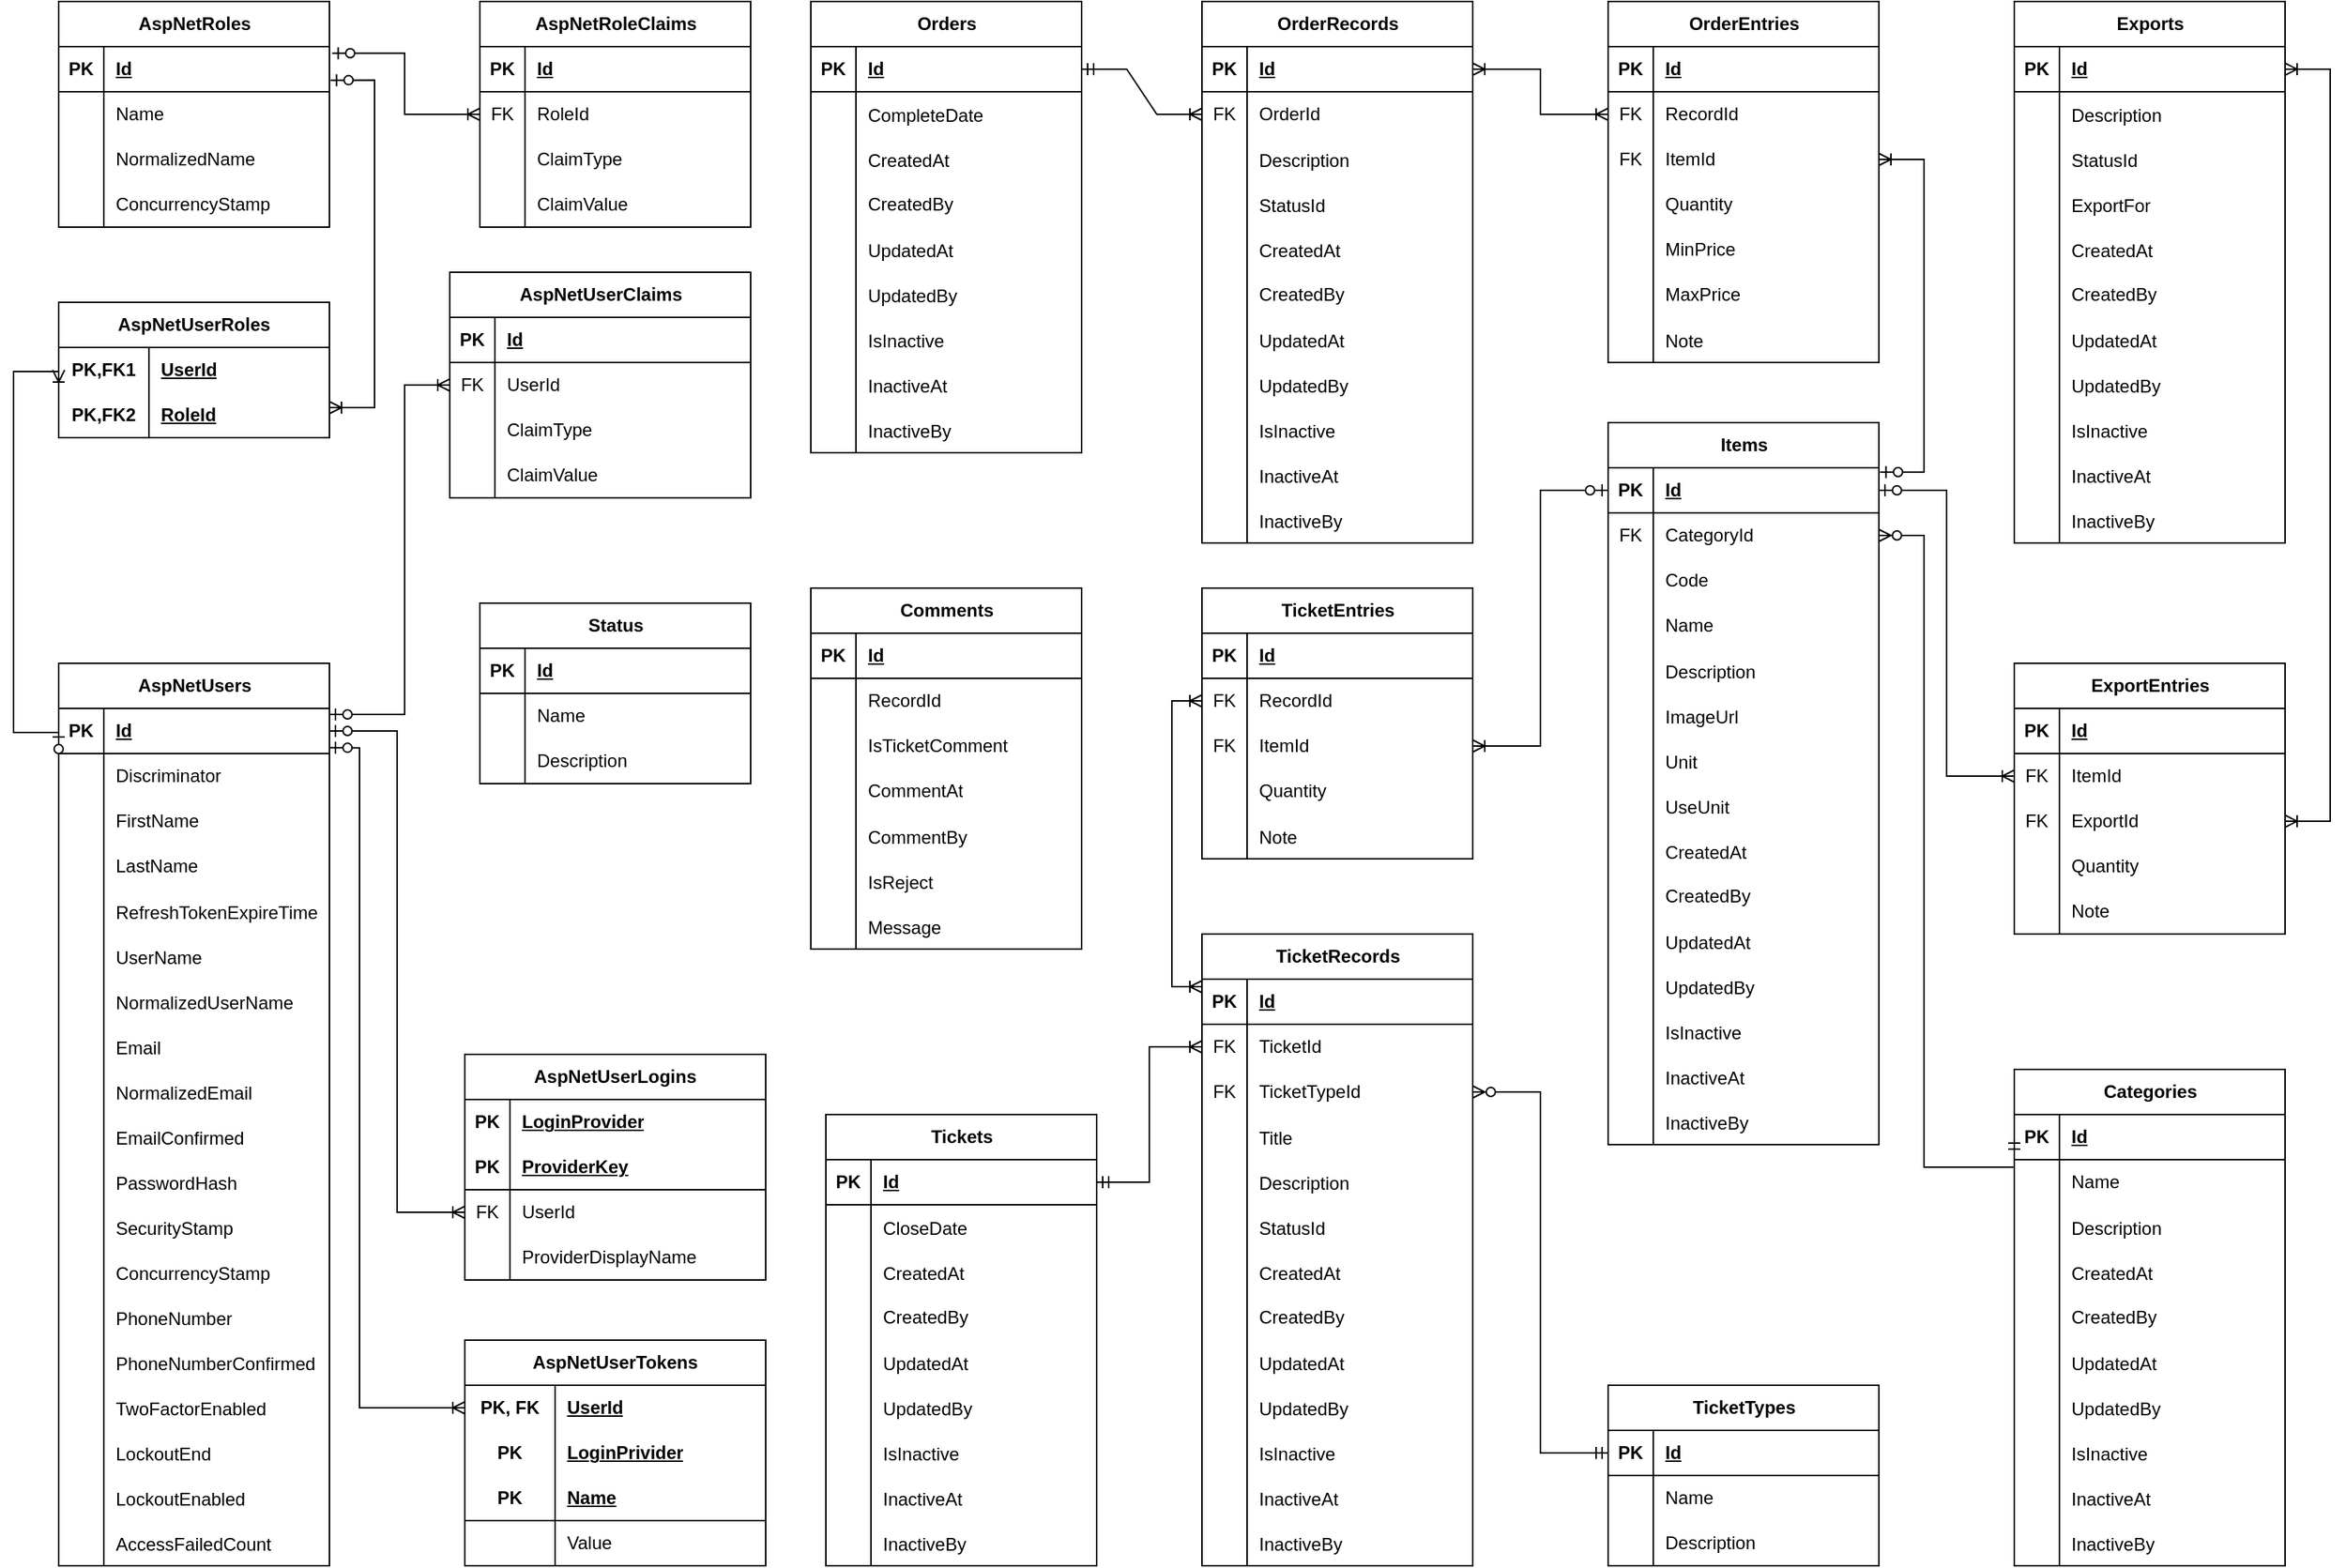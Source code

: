 <mxfile version="22.0.2" type="device">
  <diagram id="R2lEEEUBdFMjLlhIrx00" name="Page-1">
    <mxGraphModel dx="4536" dy="2836" grid="1" gridSize="10" guides="1" tooltips="1" connect="1" arrows="1" fold="1" page="1" pageScale="1" pageWidth="850" pageHeight="1100" math="0" shadow="0" extFonts="Permanent Marker^https://fonts.googleapis.com/css?family=Permanent+Marker">
      <root>
        <mxCell id="0" />
        <mxCell id="1" parent="0" />
        <mxCell id="xgJ8yxLzZU_Nt9cN4_vy-27" value="AspNetUsers" style="shape=table;startSize=30;container=1;collapsible=1;childLayout=tableLayout;fixedRows=1;rowLines=0;fontStyle=1;align=center;resizeLast=1;html=1;" parent="1" vertex="1">
          <mxGeometry x="-1600" y="-630" width="180" height="600" as="geometry" />
        </mxCell>
        <mxCell id="xgJ8yxLzZU_Nt9cN4_vy-28" value="" style="shape=tableRow;horizontal=0;startSize=0;swimlaneHead=0;swimlaneBody=0;fillColor=none;collapsible=0;dropTarget=0;points=[[0,0.5],[1,0.5]];portConstraint=eastwest;top=0;left=0;right=0;bottom=1;" parent="xgJ8yxLzZU_Nt9cN4_vy-27" vertex="1">
          <mxGeometry y="30" width="180" height="30" as="geometry" />
        </mxCell>
        <mxCell id="xgJ8yxLzZU_Nt9cN4_vy-29" value="PK" style="shape=partialRectangle;connectable=0;fillColor=none;top=0;left=0;bottom=0;right=0;fontStyle=1;overflow=hidden;whiteSpace=wrap;html=1;" parent="xgJ8yxLzZU_Nt9cN4_vy-28" vertex="1">
          <mxGeometry width="30" height="30" as="geometry">
            <mxRectangle width="30" height="30" as="alternateBounds" />
          </mxGeometry>
        </mxCell>
        <mxCell id="xgJ8yxLzZU_Nt9cN4_vy-30" value="Id" style="shape=partialRectangle;connectable=0;fillColor=none;top=0;left=0;bottom=0;right=0;align=left;spacingLeft=6;fontStyle=5;overflow=hidden;whiteSpace=wrap;html=1;" parent="xgJ8yxLzZU_Nt9cN4_vy-28" vertex="1">
          <mxGeometry x="30" width="150" height="30" as="geometry">
            <mxRectangle width="150" height="30" as="alternateBounds" />
          </mxGeometry>
        </mxCell>
        <mxCell id="xgJ8yxLzZU_Nt9cN4_vy-31" value="" style="shape=tableRow;horizontal=0;startSize=0;swimlaneHead=0;swimlaneBody=0;fillColor=none;collapsible=0;dropTarget=0;points=[[0,0.5],[1,0.5]];portConstraint=eastwest;top=0;left=0;right=0;bottom=0;" parent="xgJ8yxLzZU_Nt9cN4_vy-27" vertex="1">
          <mxGeometry y="60" width="180" height="30" as="geometry" />
        </mxCell>
        <mxCell id="xgJ8yxLzZU_Nt9cN4_vy-32" value="" style="shape=partialRectangle;connectable=0;fillColor=none;top=0;left=0;bottom=0;right=0;editable=1;overflow=hidden;whiteSpace=wrap;html=1;" parent="xgJ8yxLzZU_Nt9cN4_vy-31" vertex="1">
          <mxGeometry width="30" height="30" as="geometry">
            <mxRectangle width="30" height="30" as="alternateBounds" />
          </mxGeometry>
        </mxCell>
        <mxCell id="xgJ8yxLzZU_Nt9cN4_vy-33" value="&lt;table style=&quot;border-collapse:&lt;br/&gt; collapse;width:125pt&quot; width=&quot;167&quot; cellspacing=&quot;0&quot; cellpadding=&quot;0&quot; border=&quot;0&quot;&gt;&lt;tbody&gt;&lt;tr style=&quot;height:15.0pt&quot; height=&quot;20&quot;&gt;  &lt;td style=&quot;height:15.0pt;width:125pt&quot; width=&quot;167&quot; height=&quot;20&quot;&gt;Discriminator&lt;/td&gt;&lt;/tr&gt;&lt;/tbody&gt;&lt;/table&gt;" style="shape=partialRectangle;connectable=0;fillColor=none;top=0;left=0;bottom=0;right=0;align=left;spacingLeft=6;overflow=hidden;whiteSpace=wrap;html=1;" parent="xgJ8yxLzZU_Nt9cN4_vy-31" vertex="1">
          <mxGeometry x="30" width="150" height="30" as="geometry">
            <mxRectangle width="150" height="30" as="alternateBounds" />
          </mxGeometry>
        </mxCell>
        <mxCell id="xgJ8yxLzZU_Nt9cN4_vy-34" value="" style="shape=tableRow;horizontal=0;startSize=0;swimlaneHead=0;swimlaneBody=0;fillColor=none;collapsible=0;dropTarget=0;points=[[0,0.5],[1,0.5]];portConstraint=eastwest;top=0;left=0;right=0;bottom=0;" parent="xgJ8yxLzZU_Nt9cN4_vy-27" vertex="1">
          <mxGeometry y="90" width="180" height="30" as="geometry" />
        </mxCell>
        <mxCell id="xgJ8yxLzZU_Nt9cN4_vy-35" value="" style="shape=partialRectangle;connectable=0;fillColor=none;top=0;left=0;bottom=0;right=0;editable=1;overflow=hidden;whiteSpace=wrap;html=1;" parent="xgJ8yxLzZU_Nt9cN4_vy-34" vertex="1">
          <mxGeometry width="30" height="30" as="geometry">
            <mxRectangle width="30" height="30" as="alternateBounds" />
          </mxGeometry>
        </mxCell>
        <mxCell id="xgJ8yxLzZU_Nt9cN4_vy-36" value="FirstName" style="shape=partialRectangle;connectable=0;fillColor=none;top=0;left=0;bottom=0;right=0;align=left;spacingLeft=6;overflow=hidden;whiteSpace=wrap;html=1;" parent="xgJ8yxLzZU_Nt9cN4_vy-34" vertex="1">
          <mxGeometry x="30" width="150" height="30" as="geometry">
            <mxRectangle width="150" height="30" as="alternateBounds" />
          </mxGeometry>
        </mxCell>
        <mxCell id="xgJ8yxLzZU_Nt9cN4_vy-37" value="" style="shape=tableRow;horizontal=0;startSize=0;swimlaneHead=0;swimlaneBody=0;fillColor=none;collapsible=0;dropTarget=0;points=[[0,0.5],[1,0.5]];portConstraint=eastwest;top=0;left=0;right=0;bottom=0;" parent="xgJ8yxLzZU_Nt9cN4_vy-27" vertex="1">
          <mxGeometry y="120" width="180" height="30" as="geometry" />
        </mxCell>
        <mxCell id="xgJ8yxLzZU_Nt9cN4_vy-38" value="" style="shape=partialRectangle;connectable=0;fillColor=none;top=0;left=0;bottom=0;right=0;editable=1;overflow=hidden;whiteSpace=wrap;html=1;" parent="xgJ8yxLzZU_Nt9cN4_vy-37" vertex="1">
          <mxGeometry width="30" height="30" as="geometry">
            <mxRectangle width="30" height="30" as="alternateBounds" />
          </mxGeometry>
        </mxCell>
        <mxCell id="xgJ8yxLzZU_Nt9cN4_vy-39" value="LastName" style="shape=partialRectangle;connectable=0;fillColor=none;top=0;left=0;bottom=0;right=0;align=left;spacingLeft=6;overflow=hidden;whiteSpace=wrap;html=1;" parent="xgJ8yxLzZU_Nt9cN4_vy-37" vertex="1">
          <mxGeometry x="30" width="150" height="30" as="geometry">
            <mxRectangle width="150" height="30" as="alternateBounds" />
          </mxGeometry>
        </mxCell>
        <mxCell id="xgJ8yxLzZU_Nt9cN4_vy-45" value="" style="shape=tableRow;horizontal=0;startSize=0;swimlaneHead=0;swimlaneBody=0;fillColor=none;collapsible=0;dropTarget=0;points=[[0,0.5],[1,0.5]];portConstraint=eastwest;top=0;left=0;right=0;bottom=0;" parent="xgJ8yxLzZU_Nt9cN4_vy-27" vertex="1">
          <mxGeometry y="150" width="180" height="30" as="geometry" />
        </mxCell>
        <mxCell id="xgJ8yxLzZU_Nt9cN4_vy-46" value="" style="shape=partialRectangle;connectable=0;fillColor=none;top=0;left=0;bottom=0;right=0;editable=1;overflow=hidden;" parent="xgJ8yxLzZU_Nt9cN4_vy-45" vertex="1">
          <mxGeometry width="30" height="30" as="geometry">
            <mxRectangle width="30" height="30" as="alternateBounds" />
          </mxGeometry>
        </mxCell>
        <mxCell id="xgJ8yxLzZU_Nt9cN4_vy-47" value="RefreshTokenExpireTime" style="shape=partialRectangle;connectable=0;fillColor=none;top=0;left=0;bottom=0;right=0;align=left;spacingLeft=6;overflow=hidden;" parent="xgJ8yxLzZU_Nt9cN4_vy-45" vertex="1">
          <mxGeometry x="30" width="150" height="30" as="geometry">
            <mxRectangle width="150" height="30" as="alternateBounds" />
          </mxGeometry>
        </mxCell>
        <mxCell id="xgJ8yxLzZU_Nt9cN4_vy-59" value="" style="shape=tableRow;horizontal=0;startSize=0;swimlaneHead=0;swimlaneBody=0;fillColor=none;collapsible=0;dropTarget=0;points=[[0,0.5],[1,0.5]];portConstraint=eastwest;top=0;left=0;right=0;bottom=0;" parent="xgJ8yxLzZU_Nt9cN4_vy-27" vertex="1">
          <mxGeometry y="180" width="180" height="30" as="geometry" />
        </mxCell>
        <mxCell id="xgJ8yxLzZU_Nt9cN4_vy-60" value="" style="shape=partialRectangle;connectable=0;fillColor=none;top=0;left=0;bottom=0;right=0;editable=1;overflow=hidden;" parent="xgJ8yxLzZU_Nt9cN4_vy-59" vertex="1">
          <mxGeometry width="30" height="30" as="geometry">
            <mxRectangle width="30" height="30" as="alternateBounds" />
          </mxGeometry>
        </mxCell>
        <mxCell id="xgJ8yxLzZU_Nt9cN4_vy-61" value="UserName" style="shape=partialRectangle;connectable=0;fillColor=none;top=0;left=0;bottom=0;right=0;align=left;spacingLeft=6;overflow=hidden;" parent="xgJ8yxLzZU_Nt9cN4_vy-59" vertex="1">
          <mxGeometry x="30" width="150" height="30" as="geometry">
            <mxRectangle width="150" height="30" as="alternateBounds" />
          </mxGeometry>
        </mxCell>
        <mxCell id="xgJ8yxLzZU_Nt9cN4_vy-56" value="" style="shape=tableRow;horizontal=0;startSize=0;swimlaneHead=0;swimlaneBody=0;fillColor=none;collapsible=0;dropTarget=0;points=[[0,0.5],[1,0.5]];portConstraint=eastwest;top=0;left=0;right=0;bottom=0;" parent="xgJ8yxLzZU_Nt9cN4_vy-27" vertex="1">
          <mxGeometry y="210" width="180" height="30" as="geometry" />
        </mxCell>
        <mxCell id="xgJ8yxLzZU_Nt9cN4_vy-57" value="" style="shape=partialRectangle;connectable=0;fillColor=none;top=0;left=0;bottom=0;right=0;editable=1;overflow=hidden;" parent="xgJ8yxLzZU_Nt9cN4_vy-56" vertex="1">
          <mxGeometry width="30" height="30" as="geometry">
            <mxRectangle width="30" height="30" as="alternateBounds" />
          </mxGeometry>
        </mxCell>
        <mxCell id="xgJ8yxLzZU_Nt9cN4_vy-58" value="NormalizedUserName" style="shape=partialRectangle;connectable=0;fillColor=none;top=0;left=0;bottom=0;right=0;align=left;spacingLeft=6;overflow=hidden;" parent="xgJ8yxLzZU_Nt9cN4_vy-56" vertex="1">
          <mxGeometry x="30" width="150" height="30" as="geometry">
            <mxRectangle width="150" height="30" as="alternateBounds" />
          </mxGeometry>
        </mxCell>
        <mxCell id="xgJ8yxLzZU_Nt9cN4_vy-71" value="" style="shape=tableRow;horizontal=0;startSize=0;swimlaneHead=0;swimlaneBody=0;fillColor=none;collapsible=0;dropTarget=0;points=[[0,0.5],[1,0.5]];portConstraint=eastwest;top=0;left=0;right=0;bottom=0;" parent="xgJ8yxLzZU_Nt9cN4_vy-27" vertex="1">
          <mxGeometry y="240" width="180" height="30" as="geometry" />
        </mxCell>
        <mxCell id="xgJ8yxLzZU_Nt9cN4_vy-72" value="" style="shape=partialRectangle;connectable=0;fillColor=none;top=0;left=0;bottom=0;right=0;editable=1;overflow=hidden;" parent="xgJ8yxLzZU_Nt9cN4_vy-71" vertex="1">
          <mxGeometry width="30" height="30" as="geometry">
            <mxRectangle width="30" height="30" as="alternateBounds" />
          </mxGeometry>
        </mxCell>
        <mxCell id="xgJ8yxLzZU_Nt9cN4_vy-73" value="Email" style="shape=partialRectangle;connectable=0;fillColor=none;top=0;left=0;bottom=0;right=0;align=left;spacingLeft=6;overflow=hidden;" parent="xgJ8yxLzZU_Nt9cN4_vy-71" vertex="1">
          <mxGeometry x="30" width="150" height="30" as="geometry">
            <mxRectangle width="150" height="30" as="alternateBounds" />
          </mxGeometry>
        </mxCell>
        <mxCell id="xgJ8yxLzZU_Nt9cN4_vy-62" value="" style="shape=tableRow;horizontal=0;startSize=0;swimlaneHead=0;swimlaneBody=0;fillColor=none;collapsible=0;dropTarget=0;points=[[0,0.5],[1,0.5]];portConstraint=eastwest;top=0;left=0;right=0;bottom=0;" parent="xgJ8yxLzZU_Nt9cN4_vy-27" vertex="1">
          <mxGeometry y="270" width="180" height="30" as="geometry" />
        </mxCell>
        <mxCell id="xgJ8yxLzZU_Nt9cN4_vy-63" value="" style="shape=partialRectangle;connectable=0;fillColor=none;top=0;left=0;bottom=0;right=0;editable=1;overflow=hidden;" parent="xgJ8yxLzZU_Nt9cN4_vy-62" vertex="1">
          <mxGeometry width="30" height="30" as="geometry">
            <mxRectangle width="30" height="30" as="alternateBounds" />
          </mxGeometry>
        </mxCell>
        <mxCell id="xgJ8yxLzZU_Nt9cN4_vy-64" value="NormalizedEmail" style="shape=partialRectangle;connectable=0;fillColor=none;top=0;left=0;bottom=0;right=0;align=left;spacingLeft=6;overflow=hidden;" parent="xgJ8yxLzZU_Nt9cN4_vy-62" vertex="1">
          <mxGeometry x="30" width="150" height="30" as="geometry">
            <mxRectangle width="150" height="30" as="alternateBounds" />
          </mxGeometry>
        </mxCell>
        <mxCell id="xgJ8yxLzZU_Nt9cN4_vy-68" value="" style="shape=tableRow;horizontal=0;startSize=0;swimlaneHead=0;swimlaneBody=0;fillColor=none;collapsible=0;dropTarget=0;points=[[0,0.5],[1,0.5]];portConstraint=eastwest;top=0;left=0;right=0;bottom=0;" parent="xgJ8yxLzZU_Nt9cN4_vy-27" vertex="1">
          <mxGeometry y="300" width="180" height="30" as="geometry" />
        </mxCell>
        <mxCell id="xgJ8yxLzZU_Nt9cN4_vy-69" value="" style="shape=partialRectangle;connectable=0;fillColor=none;top=0;left=0;bottom=0;right=0;editable=1;overflow=hidden;" parent="xgJ8yxLzZU_Nt9cN4_vy-68" vertex="1">
          <mxGeometry width="30" height="30" as="geometry">
            <mxRectangle width="30" height="30" as="alternateBounds" />
          </mxGeometry>
        </mxCell>
        <mxCell id="xgJ8yxLzZU_Nt9cN4_vy-70" value="EmailConfirmed" style="shape=partialRectangle;connectable=0;fillColor=none;top=0;left=0;bottom=0;right=0;align=left;spacingLeft=6;overflow=hidden;" parent="xgJ8yxLzZU_Nt9cN4_vy-68" vertex="1">
          <mxGeometry x="30" width="150" height="30" as="geometry">
            <mxRectangle width="150" height="30" as="alternateBounds" />
          </mxGeometry>
        </mxCell>
        <mxCell id="xgJ8yxLzZU_Nt9cN4_vy-86" value="" style="shape=tableRow;horizontal=0;startSize=0;swimlaneHead=0;swimlaneBody=0;fillColor=none;collapsible=0;dropTarget=0;points=[[0,0.5],[1,0.5]];portConstraint=eastwest;top=0;left=0;right=0;bottom=0;" parent="xgJ8yxLzZU_Nt9cN4_vy-27" vertex="1">
          <mxGeometry y="330" width="180" height="30" as="geometry" />
        </mxCell>
        <mxCell id="xgJ8yxLzZU_Nt9cN4_vy-87" value="" style="shape=partialRectangle;connectable=0;fillColor=none;top=0;left=0;bottom=0;right=0;editable=1;overflow=hidden;" parent="xgJ8yxLzZU_Nt9cN4_vy-86" vertex="1">
          <mxGeometry width="30" height="30" as="geometry">
            <mxRectangle width="30" height="30" as="alternateBounds" />
          </mxGeometry>
        </mxCell>
        <mxCell id="xgJ8yxLzZU_Nt9cN4_vy-88" value="PasswordHash" style="shape=partialRectangle;connectable=0;fillColor=none;top=0;left=0;bottom=0;right=0;align=left;spacingLeft=6;overflow=hidden;" parent="xgJ8yxLzZU_Nt9cN4_vy-86" vertex="1">
          <mxGeometry x="30" width="150" height="30" as="geometry">
            <mxRectangle width="150" height="30" as="alternateBounds" />
          </mxGeometry>
        </mxCell>
        <mxCell id="xgJ8yxLzZU_Nt9cN4_vy-89" value="" style="shape=tableRow;horizontal=0;startSize=0;swimlaneHead=0;swimlaneBody=0;fillColor=none;collapsible=0;dropTarget=0;points=[[0,0.5],[1,0.5]];portConstraint=eastwest;top=0;left=0;right=0;bottom=0;" parent="xgJ8yxLzZU_Nt9cN4_vy-27" vertex="1">
          <mxGeometry y="360" width="180" height="30" as="geometry" />
        </mxCell>
        <mxCell id="xgJ8yxLzZU_Nt9cN4_vy-90" value="" style="shape=partialRectangle;connectable=0;fillColor=none;top=0;left=0;bottom=0;right=0;editable=1;overflow=hidden;" parent="xgJ8yxLzZU_Nt9cN4_vy-89" vertex="1">
          <mxGeometry width="30" height="30" as="geometry">
            <mxRectangle width="30" height="30" as="alternateBounds" />
          </mxGeometry>
        </mxCell>
        <mxCell id="xgJ8yxLzZU_Nt9cN4_vy-91" value="SecurityStamp" style="shape=partialRectangle;connectable=0;fillColor=none;top=0;left=0;bottom=0;right=0;align=left;spacingLeft=6;overflow=hidden;" parent="xgJ8yxLzZU_Nt9cN4_vy-89" vertex="1">
          <mxGeometry x="30" width="150" height="30" as="geometry">
            <mxRectangle width="150" height="30" as="alternateBounds" />
          </mxGeometry>
        </mxCell>
        <mxCell id="xgJ8yxLzZU_Nt9cN4_vy-92" value="" style="shape=tableRow;horizontal=0;startSize=0;swimlaneHead=0;swimlaneBody=0;fillColor=none;collapsible=0;dropTarget=0;points=[[0,0.5],[1,0.5]];portConstraint=eastwest;top=0;left=0;right=0;bottom=0;" parent="xgJ8yxLzZU_Nt9cN4_vy-27" vertex="1">
          <mxGeometry y="390" width="180" height="30" as="geometry" />
        </mxCell>
        <mxCell id="xgJ8yxLzZU_Nt9cN4_vy-93" value="" style="shape=partialRectangle;connectable=0;fillColor=none;top=0;left=0;bottom=0;right=0;editable=1;overflow=hidden;" parent="xgJ8yxLzZU_Nt9cN4_vy-92" vertex="1">
          <mxGeometry width="30" height="30" as="geometry">
            <mxRectangle width="30" height="30" as="alternateBounds" />
          </mxGeometry>
        </mxCell>
        <mxCell id="xgJ8yxLzZU_Nt9cN4_vy-94" value="ConcurrencyStamp" style="shape=partialRectangle;connectable=0;fillColor=none;top=0;left=0;bottom=0;right=0;align=left;spacingLeft=6;overflow=hidden;" parent="xgJ8yxLzZU_Nt9cN4_vy-92" vertex="1">
          <mxGeometry x="30" width="150" height="30" as="geometry">
            <mxRectangle width="150" height="30" as="alternateBounds" />
          </mxGeometry>
        </mxCell>
        <mxCell id="xgJ8yxLzZU_Nt9cN4_vy-83" value="" style="shape=tableRow;horizontal=0;startSize=0;swimlaneHead=0;swimlaneBody=0;fillColor=none;collapsible=0;dropTarget=0;points=[[0,0.5],[1,0.5]];portConstraint=eastwest;top=0;left=0;right=0;bottom=0;" parent="xgJ8yxLzZU_Nt9cN4_vy-27" vertex="1">
          <mxGeometry y="420" width="180" height="30" as="geometry" />
        </mxCell>
        <mxCell id="xgJ8yxLzZU_Nt9cN4_vy-84" value="" style="shape=partialRectangle;connectable=0;fillColor=none;top=0;left=0;bottom=0;right=0;editable=1;overflow=hidden;" parent="xgJ8yxLzZU_Nt9cN4_vy-83" vertex="1">
          <mxGeometry width="30" height="30" as="geometry">
            <mxRectangle width="30" height="30" as="alternateBounds" />
          </mxGeometry>
        </mxCell>
        <mxCell id="xgJ8yxLzZU_Nt9cN4_vy-85" value="PhoneNumber" style="shape=partialRectangle;connectable=0;fillColor=none;top=0;left=0;bottom=0;right=0;align=left;spacingLeft=6;overflow=hidden;" parent="xgJ8yxLzZU_Nt9cN4_vy-83" vertex="1">
          <mxGeometry x="30" width="150" height="30" as="geometry">
            <mxRectangle width="150" height="30" as="alternateBounds" />
          </mxGeometry>
        </mxCell>
        <mxCell id="xgJ8yxLzZU_Nt9cN4_vy-74" value="" style="shape=tableRow;horizontal=0;startSize=0;swimlaneHead=0;swimlaneBody=0;fillColor=none;collapsible=0;dropTarget=0;points=[[0,0.5],[1,0.5]];portConstraint=eastwest;top=0;left=0;right=0;bottom=0;" parent="xgJ8yxLzZU_Nt9cN4_vy-27" vertex="1">
          <mxGeometry y="450" width="180" height="30" as="geometry" />
        </mxCell>
        <mxCell id="xgJ8yxLzZU_Nt9cN4_vy-75" value="" style="shape=partialRectangle;connectable=0;fillColor=none;top=0;left=0;bottom=0;right=0;editable=1;overflow=hidden;" parent="xgJ8yxLzZU_Nt9cN4_vy-74" vertex="1">
          <mxGeometry width="30" height="30" as="geometry">
            <mxRectangle width="30" height="30" as="alternateBounds" />
          </mxGeometry>
        </mxCell>
        <mxCell id="xgJ8yxLzZU_Nt9cN4_vy-76" value="PhoneNumberConfirmed" style="shape=partialRectangle;connectable=0;fillColor=none;top=0;left=0;bottom=0;right=0;align=left;spacingLeft=6;overflow=hidden;" parent="xgJ8yxLzZU_Nt9cN4_vy-74" vertex="1">
          <mxGeometry x="30" width="150" height="30" as="geometry">
            <mxRectangle width="150" height="30" as="alternateBounds" />
          </mxGeometry>
        </mxCell>
        <mxCell id="xgJ8yxLzZU_Nt9cN4_vy-77" value="" style="shape=tableRow;horizontal=0;startSize=0;swimlaneHead=0;swimlaneBody=0;fillColor=none;collapsible=0;dropTarget=0;points=[[0,0.5],[1,0.5]];portConstraint=eastwest;top=0;left=0;right=0;bottom=0;" parent="xgJ8yxLzZU_Nt9cN4_vy-27" vertex="1">
          <mxGeometry y="480" width="180" height="30" as="geometry" />
        </mxCell>
        <mxCell id="xgJ8yxLzZU_Nt9cN4_vy-78" value="" style="shape=partialRectangle;connectable=0;fillColor=none;top=0;left=0;bottom=0;right=0;editable=1;overflow=hidden;" parent="xgJ8yxLzZU_Nt9cN4_vy-77" vertex="1">
          <mxGeometry width="30" height="30" as="geometry">
            <mxRectangle width="30" height="30" as="alternateBounds" />
          </mxGeometry>
        </mxCell>
        <mxCell id="xgJ8yxLzZU_Nt9cN4_vy-79" value="TwoFactorEnabled" style="shape=partialRectangle;connectable=0;fillColor=none;top=0;left=0;bottom=0;right=0;align=left;spacingLeft=6;overflow=hidden;" parent="xgJ8yxLzZU_Nt9cN4_vy-77" vertex="1">
          <mxGeometry x="30" width="150" height="30" as="geometry">
            <mxRectangle width="150" height="30" as="alternateBounds" />
          </mxGeometry>
        </mxCell>
        <mxCell id="xgJ8yxLzZU_Nt9cN4_vy-80" value="" style="shape=tableRow;horizontal=0;startSize=0;swimlaneHead=0;swimlaneBody=0;fillColor=none;collapsible=0;dropTarget=0;points=[[0,0.5],[1,0.5]];portConstraint=eastwest;top=0;left=0;right=0;bottom=0;" parent="xgJ8yxLzZU_Nt9cN4_vy-27" vertex="1">
          <mxGeometry y="510" width="180" height="30" as="geometry" />
        </mxCell>
        <mxCell id="xgJ8yxLzZU_Nt9cN4_vy-81" value="" style="shape=partialRectangle;connectable=0;fillColor=none;top=0;left=0;bottom=0;right=0;editable=1;overflow=hidden;" parent="xgJ8yxLzZU_Nt9cN4_vy-80" vertex="1">
          <mxGeometry width="30" height="30" as="geometry">
            <mxRectangle width="30" height="30" as="alternateBounds" />
          </mxGeometry>
        </mxCell>
        <mxCell id="xgJ8yxLzZU_Nt9cN4_vy-82" value="LockoutEnd" style="shape=partialRectangle;connectable=0;fillColor=none;top=0;left=0;bottom=0;right=0;align=left;spacingLeft=6;overflow=hidden;" parent="xgJ8yxLzZU_Nt9cN4_vy-80" vertex="1">
          <mxGeometry x="30" width="150" height="30" as="geometry">
            <mxRectangle width="150" height="30" as="alternateBounds" />
          </mxGeometry>
        </mxCell>
        <mxCell id="xgJ8yxLzZU_Nt9cN4_vy-65" value="" style="shape=tableRow;horizontal=0;startSize=0;swimlaneHead=0;swimlaneBody=0;fillColor=none;collapsible=0;dropTarget=0;points=[[0,0.5],[1,0.5]];portConstraint=eastwest;top=0;left=0;right=0;bottom=0;" parent="xgJ8yxLzZU_Nt9cN4_vy-27" vertex="1">
          <mxGeometry y="540" width="180" height="30" as="geometry" />
        </mxCell>
        <mxCell id="xgJ8yxLzZU_Nt9cN4_vy-66" value="" style="shape=partialRectangle;connectable=0;fillColor=none;top=0;left=0;bottom=0;right=0;editable=1;overflow=hidden;" parent="xgJ8yxLzZU_Nt9cN4_vy-65" vertex="1">
          <mxGeometry width="30" height="30" as="geometry">
            <mxRectangle width="30" height="30" as="alternateBounds" />
          </mxGeometry>
        </mxCell>
        <mxCell id="xgJ8yxLzZU_Nt9cN4_vy-67" value="LockoutEnabled" style="shape=partialRectangle;connectable=0;fillColor=none;top=0;left=0;bottom=0;right=0;align=left;spacingLeft=6;overflow=hidden;" parent="xgJ8yxLzZU_Nt9cN4_vy-65" vertex="1">
          <mxGeometry x="30" width="150" height="30" as="geometry">
            <mxRectangle width="150" height="30" as="alternateBounds" />
          </mxGeometry>
        </mxCell>
        <mxCell id="xgJ8yxLzZU_Nt9cN4_vy-40" value="" style="shape=tableRow;horizontal=0;startSize=0;swimlaneHead=0;swimlaneBody=0;fillColor=none;collapsible=0;dropTarget=0;points=[[0,0.5],[1,0.5]];portConstraint=eastwest;top=0;left=0;right=0;bottom=0;" parent="xgJ8yxLzZU_Nt9cN4_vy-27" vertex="1">
          <mxGeometry y="570" width="180" height="30" as="geometry" />
        </mxCell>
        <mxCell id="xgJ8yxLzZU_Nt9cN4_vy-41" value="" style="shape=partialRectangle;connectable=0;fillColor=none;top=0;left=0;bottom=0;right=0;editable=1;overflow=hidden;" parent="xgJ8yxLzZU_Nt9cN4_vy-40" vertex="1">
          <mxGeometry width="30" height="30" as="geometry">
            <mxRectangle width="30" height="30" as="alternateBounds" />
          </mxGeometry>
        </mxCell>
        <mxCell id="xgJ8yxLzZU_Nt9cN4_vy-42" value="AccessFailedCount" style="shape=partialRectangle;connectable=0;fillColor=none;top=0;left=0;bottom=0;right=0;align=left;spacingLeft=6;overflow=hidden;" parent="xgJ8yxLzZU_Nt9cN4_vy-40" vertex="1">
          <mxGeometry x="30" width="150" height="30" as="geometry">
            <mxRectangle width="150" height="30" as="alternateBounds" />
          </mxGeometry>
        </mxCell>
        <mxCell id="xgJ8yxLzZU_Nt9cN4_vy-95" value="AspNetUserClaims" style="shape=table;startSize=30;container=1;collapsible=1;childLayout=tableLayout;fixedRows=1;rowLines=0;fontStyle=1;align=center;resizeLast=1;html=1;" parent="1" vertex="1">
          <mxGeometry x="-1340" y="-890" width="200" height="150" as="geometry" />
        </mxCell>
        <mxCell id="xgJ8yxLzZU_Nt9cN4_vy-96" value="" style="shape=tableRow;horizontal=0;startSize=0;swimlaneHead=0;swimlaneBody=0;fillColor=none;collapsible=0;dropTarget=0;points=[[0,0.5],[1,0.5]];portConstraint=eastwest;top=0;left=0;right=0;bottom=1;" parent="xgJ8yxLzZU_Nt9cN4_vy-95" vertex="1">
          <mxGeometry y="30" width="200" height="30" as="geometry" />
        </mxCell>
        <mxCell id="xgJ8yxLzZU_Nt9cN4_vy-97" value="PK" style="shape=partialRectangle;connectable=0;fillColor=none;top=0;left=0;bottom=0;right=0;fontStyle=1;overflow=hidden;whiteSpace=wrap;html=1;" parent="xgJ8yxLzZU_Nt9cN4_vy-96" vertex="1">
          <mxGeometry width="30" height="30" as="geometry">
            <mxRectangle width="30" height="30" as="alternateBounds" />
          </mxGeometry>
        </mxCell>
        <mxCell id="xgJ8yxLzZU_Nt9cN4_vy-98" value="Id" style="shape=partialRectangle;connectable=0;fillColor=none;top=0;left=0;bottom=0;right=0;align=left;spacingLeft=6;fontStyle=5;overflow=hidden;whiteSpace=wrap;html=1;" parent="xgJ8yxLzZU_Nt9cN4_vy-96" vertex="1">
          <mxGeometry x="30" width="170" height="30" as="geometry">
            <mxRectangle width="170" height="30" as="alternateBounds" />
          </mxGeometry>
        </mxCell>
        <mxCell id="xgJ8yxLzZU_Nt9cN4_vy-108" value="" style="shape=tableRow;horizontal=0;startSize=0;swimlaneHead=0;swimlaneBody=0;fillColor=none;collapsible=0;dropTarget=0;points=[[0,0.5],[1,0.5]];portConstraint=eastwest;top=0;left=0;right=0;bottom=0;" parent="xgJ8yxLzZU_Nt9cN4_vy-95" vertex="1">
          <mxGeometry y="60" width="200" height="30" as="geometry" />
        </mxCell>
        <mxCell id="xgJ8yxLzZU_Nt9cN4_vy-109" value="FK" style="shape=partialRectangle;connectable=0;fillColor=none;top=0;left=0;bottom=0;right=0;fontStyle=0;overflow=hidden;whiteSpace=wrap;html=1;" parent="xgJ8yxLzZU_Nt9cN4_vy-108" vertex="1">
          <mxGeometry width="30" height="30" as="geometry">
            <mxRectangle width="30" height="30" as="alternateBounds" />
          </mxGeometry>
        </mxCell>
        <mxCell id="xgJ8yxLzZU_Nt9cN4_vy-110" value="UserId" style="shape=partialRectangle;connectable=0;fillColor=none;top=0;left=0;bottom=0;right=0;align=left;spacingLeft=6;fontStyle=0;overflow=hidden;whiteSpace=wrap;html=1;" parent="xgJ8yxLzZU_Nt9cN4_vy-108" vertex="1">
          <mxGeometry x="30" width="170" height="30" as="geometry">
            <mxRectangle width="170" height="30" as="alternateBounds" />
          </mxGeometry>
        </mxCell>
        <mxCell id="xgJ8yxLzZU_Nt9cN4_vy-99" value="" style="shape=tableRow;horizontal=0;startSize=0;swimlaneHead=0;swimlaneBody=0;fillColor=none;collapsible=0;dropTarget=0;points=[[0,0.5],[1,0.5]];portConstraint=eastwest;top=0;left=0;right=0;bottom=0;" parent="xgJ8yxLzZU_Nt9cN4_vy-95" vertex="1">
          <mxGeometry y="90" width="200" height="30" as="geometry" />
        </mxCell>
        <mxCell id="xgJ8yxLzZU_Nt9cN4_vy-100" value="" style="shape=partialRectangle;connectable=0;fillColor=none;top=0;left=0;bottom=0;right=0;editable=1;overflow=hidden;whiteSpace=wrap;html=1;" parent="xgJ8yxLzZU_Nt9cN4_vy-99" vertex="1">
          <mxGeometry width="30" height="30" as="geometry">
            <mxRectangle width="30" height="30" as="alternateBounds" />
          </mxGeometry>
        </mxCell>
        <mxCell id="xgJ8yxLzZU_Nt9cN4_vy-101" value="ClaimType" style="shape=partialRectangle;connectable=0;fillColor=none;top=0;left=0;bottom=0;right=0;align=left;spacingLeft=6;overflow=hidden;whiteSpace=wrap;html=1;" parent="xgJ8yxLzZU_Nt9cN4_vy-99" vertex="1">
          <mxGeometry x="30" width="170" height="30" as="geometry">
            <mxRectangle width="170" height="30" as="alternateBounds" />
          </mxGeometry>
        </mxCell>
        <mxCell id="xgJ8yxLzZU_Nt9cN4_vy-102" value="" style="shape=tableRow;horizontal=0;startSize=0;swimlaneHead=0;swimlaneBody=0;fillColor=none;collapsible=0;dropTarget=0;points=[[0,0.5],[1,0.5]];portConstraint=eastwest;top=0;left=0;right=0;bottom=0;" parent="xgJ8yxLzZU_Nt9cN4_vy-95" vertex="1">
          <mxGeometry y="120" width="200" height="30" as="geometry" />
        </mxCell>
        <mxCell id="xgJ8yxLzZU_Nt9cN4_vy-103" value="" style="shape=partialRectangle;connectable=0;fillColor=none;top=0;left=0;bottom=0;right=0;editable=1;overflow=hidden;whiteSpace=wrap;html=1;" parent="xgJ8yxLzZU_Nt9cN4_vy-102" vertex="1">
          <mxGeometry width="30" height="30" as="geometry">
            <mxRectangle width="30" height="30" as="alternateBounds" />
          </mxGeometry>
        </mxCell>
        <mxCell id="xgJ8yxLzZU_Nt9cN4_vy-104" value="ClaimValue" style="shape=partialRectangle;connectable=0;fillColor=none;top=0;left=0;bottom=0;right=0;align=left;spacingLeft=6;overflow=hidden;whiteSpace=wrap;html=1;" parent="xgJ8yxLzZU_Nt9cN4_vy-102" vertex="1">
          <mxGeometry x="30" width="170" height="30" as="geometry">
            <mxRectangle width="170" height="30" as="alternateBounds" />
          </mxGeometry>
        </mxCell>
        <mxCell id="xgJ8yxLzZU_Nt9cN4_vy-131" value="AspNetUserLogins" style="shape=table;startSize=30;container=1;collapsible=1;childLayout=tableLayout;fixedRows=1;rowLines=0;fontStyle=1;align=center;resizeLast=1;html=1;whiteSpace=wrap;" parent="1" vertex="1">
          <mxGeometry x="-1330" y="-370" width="200" height="150" as="geometry" />
        </mxCell>
        <mxCell id="xgJ8yxLzZU_Nt9cN4_vy-132" value="" style="shape=tableRow;horizontal=0;startSize=0;swimlaneHead=0;swimlaneBody=0;fillColor=none;collapsible=0;dropTarget=0;points=[[0,0.5],[1,0.5]];portConstraint=eastwest;top=0;left=0;right=0;bottom=0;html=1;" parent="xgJ8yxLzZU_Nt9cN4_vy-131" vertex="1">
          <mxGeometry y="30" width="200" height="30" as="geometry" />
        </mxCell>
        <mxCell id="xgJ8yxLzZU_Nt9cN4_vy-133" value="PK" style="shape=partialRectangle;connectable=0;fillColor=none;top=0;left=0;bottom=0;right=0;fontStyle=1;overflow=hidden;html=1;whiteSpace=wrap;" parent="xgJ8yxLzZU_Nt9cN4_vy-132" vertex="1">
          <mxGeometry width="30" height="30" as="geometry">
            <mxRectangle width="30" height="30" as="alternateBounds" />
          </mxGeometry>
        </mxCell>
        <mxCell id="xgJ8yxLzZU_Nt9cN4_vy-134" value="LoginProvider" style="shape=partialRectangle;connectable=0;fillColor=none;top=0;left=0;bottom=0;right=0;align=left;spacingLeft=6;fontStyle=5;overflow=hidden;html=1;whiteSpace=wrap;" parent="xgJ8yxLzZU_Nt9cN4_vy-132" vertex="1">
          <mxGeometry x="30" width="170" height="30" as="geometry">
            <mxRectangle width="170" height="30" as="alternateBounds" />
          </mxGeometry>
        </mxCell>
        <mxCell id="xgJ8yxLzZU_Nt9cN4_vy-135" value="" style="shape=tableRow;horizontal=0;startSize=0;swimlaneHead=0;swimlaneBody=0;fillColor=none;collapsible=0;dropTarget=0;points=[[0,0.5],[1,0.5]];portConstraint=eastwest;top=0;left=0;right=0;bottom=1;html=1;" parent="xgJ8yxLzZU_Nt9cN4_vy-131" vertex="1">
          <mxGeometry y="60" width="200" height="30" as="geometry" />
        </mxCell>
        <mxCell id="xgJ8yxLzZU_Nt9cN4_vy-136" value="PK" style="shape=partialRectangle;connectable=0;fillColor=none;top=0;left=0;bottom=0;right=0;fontStyle=1;overflow=hidden;html=1;whiteSpace=wrap;" parent="xgJ8yxLzZU_Nt9cN4_vy-135" vertex="1">
          <mxGeometry width="30" height="30" as="geometry">
            <mxRectangle width="30" height="30" as="alternateBounds" />
          </mxGeometry>
        </mxCell>
        <mxCell id="xgJ8yxLzZU_Nt9cN4_vy-137" value="ProviderKey" style="shape=partialRectangle;connectable=0;fillColor=none;top=0;left=0;bottom=0;right=0;align=left;spacingLeft=6;fontStyle=5;overflow=hidden;html=1;whiteSpace=wrap;" parent="xgJ8yxLzZU_Nt9cN4_vy-135" vertex="1">
          <mxGeometry x="30" width="170" height="30" as="geometry">
            <mxRectangle width="170" height="30" as="alternateBounds" />
          </mxGeometry>
        </mxCell>
        <mxCell id="xgJ8yxLzZU_Nt9cN4_vy-144" value="" style="shape=tableRow;horizontal=0;startSize=0;swimlaneHead=0;swimlaneBody=0;fillColor=none;collapsible=0;dropTarget=0;points=[[0,0.5],[1,0.5]];portConstraint=eastwest;top=0;left=0;right=0;bottom=0;" parent="xgJ8yxLzZU_Nt9cN4_vy-131" vertex="1">
          <mxGeometry y="90" width="200" height="30" as="geometry" />
        </mxCell>
        <mxCell id="xgJ8yxLzZU_Nt9cN4_vy-145" value="FK" style="shape=partialRectangle;connectable=0;fillColor=none;top=0;left=0;bottom=0;right=0;fontStyle=0;overflow=hidden;whiteSpace=wrap;html=1;" parent="xgJ8yxLzZU_Nt9cN4_vy-144" vertex="1">
          <mxGeometry width="30" height="30" as="geometry">
            <mxRectangle width="30" height="30" as="alternateBounds" />
          </mxGeometry>
        </mxCell>
        <mxCell id="xgJ8yxLzZU_Nt9cN4_vy-146" value="UserId" style="shape=partialRectangle;connectable=0;fillColor=none;top=0;left=0;bottom=0;right=0;align=left;spacingLeft=6;fontStyle=0;overflow=hidden;whiteSpace=wrap;html=1;" parent="xgJ8yxLzZU_Nt9cN4_vy-144" vertex="1">
          <mxGeometry x="30" width="170" height="30" as="geometry">
            <mxRectangle width="170" height="30" as="alternateBounds" />
          </mxGeometry>
        </mxCell>
        <mxCell id="xgJ8yxLzZU_Nt9cN4_vy-141" value="" style="shape=tableRow;horizontal=0;startSize=0;swimlaneHead=0;swimlaneBody=0;fillColor=none;collapsible=0;dropTarget=0;points=[[0,0.5],[1,0.5]];portConstraint=eastwest;top=0;left=0;right=0;bottom=0;html=1;" parent="xgJ8yxLzZU_Nt9cN4_vy-131" vertex="1">
          <mxGeometry y="120" width="200" height="30" as="geometry" />
        </mxCell>
        <mxCell id="xgJ8yxLzZU_Nt9cN4_vy-142" value="" style="shape=partialRectangle;connectable=0;fillColor=none;top=0;left=0;bottom=0;right=0;editable=1;overflow=hidden;html=1;whiteSpace=wrap;" parent="xgJ8yxLzZU_Nt9cN4_vy-141" vertex="1">
          <mxGeometry width="30" height="30" as="geometry">
            <mxRectangle width="30" height="30" as="alternateBounds" />
          </mxGeometry>
        </mxCell>
        <mxCell id="xgJ8yxLzZU_Nt9cN4_vy-143" value="ProviderDisplayName" style="shape=partialRectangle;connectable=0;fillColor=none;top=0;left=0;bottom=0;right=0;align=left;spacingLeft=6;overflow=hidden;html=1;whiteSpace=wrap;" parent="xgJ8yxLzZU_Nt9cN4_vy-141" vertex="1">
          <mxGeometry x="30" width="170" height="30" as="geometry">
            <mxRectangle width="170" height="30" as="alternateBounds" />
          </mxGeometry>
        </mxCell>
        <mxCell id="xgJ8yxLzZU_Nt9cN4_vy-148" value="" style="edgeStyle=orthogonalEdgeStyle;fontSize=12;html=1;endArrow=ERoneToMany;startArrow=ERzeroToOne;rounded=0;exitX=1;exitY=0.5;exitDx=0;exitDy=0;" parent="1" source="xgJ8yxLzZU_Nt9cN4_vy-28" target="xgJ8yxLzZU_Nt9cN4_vy-144" edge="1">
          <mxGeometry width="100" height="100" relative="1" as="geometry">
            <mxPoint x="-1530.05" y="-658" as="sourcePoint" />
            <mxPoint x="-1350.05" y="-558" as="targetPoint" />
          </mxGeometry>
        </mxCell>
        <mxCell id="xgJ8yxLzZU_Nt9cN4_vy-149" value="" style="edgeStyle=orthogonalEdgeStyle;fontSize=12;html=1;endArrow=ERoneToMany;startArrow=ERzeroToOne;rounded=0;exitX=1;exitY=0.133;exitDx=0;exitDy=0;exitPerimeter=0;" parent="1" source="xgJ8yxLzZU_Nt9cN4_vy-28" target="xgJ8yxLzZU_Nt9cN4_vy-108" edge="1">
          <mxGeometry width="100" height="100" relative="1" as="geometry">
            <mxPoint x="-1530.05" y="-658" as="sourcePoint" />
            <mxPoint x="-1430.05" y="-758" as="targetPoint" />
            <Array as="points">
              <mxPoint x="-1370" y="-596" />
              <mxPoint x="-1370" y="-815" />
            </Array>
          </mxGeometry>
        </mxCell>
        <mxCell id="xgJ8yxLzZU_Nt9cN4_vy-154" value="AspNetUserTokens" style="shape=table;startSize=30;container=1;collapsible=1;childLayout=tableLayout;fixedRows=1;rowLines=0;fontStyle=1;align=center;resizeLast=1;html=1;whiteSpace=wrap;strokeColor=default;" parent="1" vertex="1">
          <mxGeometry x="-1330" y="-180" width="200" height="150" as="geometry" />
        </mxCell>
        <mxCell id="xgJ8yxLzZU_Nt9cN4_vy-155" value="" style="shape=tableRow;horizontal=0;startSize=0;swimlaneHead=0;swimlaneBody=0;fillColor=none;collapsible=0;dropTarget=0;points=[[0,0.5],[1,0.5]];portConstraint=eastwest;top=0;left=0;right=0;bottom=0;html=1;" parent="xgJ8yxLzZU_Nt9cN4_vy-154" vertex="1">
          <mxGeometry y="30" width="200" height="30" as="geometry" />
        </mxCell>
        <mxCell id="xgJ8yxLzZU_Nt9cN4_vy-156" value="PK, FK" style="shape=partialRectangle;connectable=0;fillColor=none;top=0;left=0;bottom=0;right=0;fontStyle=1;overflow=hidden;html=1;whiteSpace=wrap;" parent="xgJ8yxLzZU_Nt9cN4_vy-155" vertex="1">
          <mxGeometry width="60" height="30" as="geometry">
            <mxRectangle width="60" height="30" as="alternateBounds" />
          </mxGeometry>
        </mxCell>
        <mxCell id="xgJ8yxLzZU_Nt9cN4_vy-157" value="UserId" style="shape=partialRectangle;connectable=0;fillColor=none;top=0;left=0;bottom=0;right=0;align=left;spacingLeft=6;fontStyle=5;overflow=hidden;html=1;whiteSpace=wrap;" parent="xgJ8yxLzZU_Nt9cN4_vy-155" vertex="1">
          <mxGeometry x="60" width="140" height="30" as="geometry">
            <mxRectangle width="140" height="30" as="alternateBounds" />
          </mxGeometry>
        </mxCell>
        <mxCell id="xgJ8yxLzZU_Nt9cN4_vy-188" value="" style="shape=tableRow;horizontal=0;startSize=0;swimlaneHead=0;swimlaneBody=0;fillColor=none;collapsible=0;dropTarget=0;points=[[0,0.5],[1,0.5]];portConstraint=eastwest;top=0;left=0;right=0;bottom=0;" parent="xgJ8yxLzZU_Nt9cN4_vy-154" vertex="1">
          <mxGeometry y="60" width="200" height="30" as="geometry" />
        </mxCell>
        <mxCell id="xgJ8yxLzZU_Nt9cN4_vy-189" value="&lt;b&gt;PK&lt;/b&gt;" style="shape=partialRectangle;connectable=0;fillColor=none;top=0;left=0;bottom=0;right=0;fontStyle=0;overflow=hidden;whiteSpace=wrap;html=1;" parent="xgJ8yxLzZU_Nt9cN4_vy-188" vertex="1">
          <mxGeometry width="60" height="30" as="geometry">
            <mxRectangle width="60" height="30" as="alternateBounds" />
          </mxGeometry>
        </mxCell>
        <mxCell id="xgJ8yxLzZU_Nt9cN4_vy-190" value="&lt;b&gt;&lt;u&gt;LoginPrivider&lt;/u&gt;&lt;/b&gt;" style="shape=partialRectangle;connectable=0;fillColor=none;top=0;left=0;bottom=0;right=0;align=left;spacingLeft=6;fontStyle=0;overflow=hidden;whiteSpace=wrap;html=1;" parent="xgJ8yxLzZU_Nt9cN4_vy-188" vertex="1">
          <mxGeometry x="60" width="140" height="30" as="geometry">
            <mxRectangle width="140" height="30" as="alternateBounds" />
          </mxGeometry>
        </mxCell>
        <mxCell id="xgJ8yxLzZU_Nt9cN4_vy-158" value="" style="shape=tableRow;horizontal=0;startSize=0;swimlaneHead=0;swimlaneBody=0;fillColor=none;collapsible=0;dropTarget=0;points=[[0,0.5],[1,0.5]];portConstraint=eastwest;top=0;left=0;right=0;bottom=1;html=1;" parent="xgJ8yxLzZU_Nt9cN4_vy-154" vertex="1">
          <mxGeometry y="90" width="200" height="30" as="geometry" />
        </mxCell>
        <mxCell id="xgJ8yxLzZU_Nt9cN4_vy-159" value="PK" style="shape=partialRectangle;connectable=0;fillColor=none;top=0;left=0;bottom=0;right=0;fontStyle=1;overflow=hidden;html=1;whiteSpace=wrap;" parent="xgJ8yxLzZU_Nt9cN4_vy-158" vertex="1">
          <mxGeometry width="60" height="30" as="geometry">
            <mxRectangle width="60" height="30" as="alternateBounds" />
          </mxGeometry>
        </mxCell>
        <mxCell id="xgJ8yxLzZU_Nt9cN4_vy-160" value="Name" style="shape=partialRectangle;connectable=0;fillColor=none;top=0;left=0;bottom=0;right=0;align=left;spacingLeft=6;fontStyle=5;overflow=hidden;html=1;whiteSpace=wrap;" parent="xgJ8yxLzZU_Nt9cN4_vy-158" vertex="1">
          <mxGeometry x="60" width="140" height="30" as="geometry">
            <mxRectangle width="140" height="30" as="alternateBounds" />
          </mxGeometry>
        </mxCell>
        <mxCell id="xgJ8yxLzZU_Nt9cN4_vy-164" value="" style="shape=tableRow;horizontal=0;startSize=0;swimlaneHead=0;swimlaneBody=0;fillColor=none;collapsible=0;dropTarget=0;points=[[0,0.5],[1,0.5]];portConstraint=eastwest;top=0;left=0;right=0;bottom=0;html=1;" parent="xgJ8yxLzZU_Nt9cN4_vy-154" vertex="1">
          <mxGeometry y="120" width="200" height="30" as="geometry" />
        </mxCell>
        <mxCell id="xgJ8yxLzZU_Nt9cN4_vy-165" value="" style="shape=partialRectangle;connectable=0;fillColor=none;top=0;left=0;bottom=0;right=0;editable=1;overflow=hidden;html=1;whiteSpace=wrap;" parent="xgJ8yxLzZU_Nt9cN4_vy-164" vertex="1">
          <mxGeometry width="60" height="30" as="geometry">
            <mxRectangle width="60" height="30" as="alternateBounds" />
          </mxGeometry>
        </mxCell>
        <mxCell id="xgJ8yxLzZU_Nt9cN4_vy-166" value="Value" style="shape=partialRectangle;connectable=0;fillColor=none;top=0;left=0;bottom=0;right=0;align=left;spacingLeft=6;overflow=hidden;html=1;whiteSpace=wrap;" parent="xgJ8yxLzZU_Nt9cN4_vy-164" vertex="1">
          <mxGeometry x="60" width="140" height="30" as="geometry">
            <mxRectangle width="140" height="30" as="alternateBounds" />
          </mxGeometry>
        </mxCell>
        <mxCell id="xgJ8yxLzZU_Nt9cN4_vy-167" value="" style="fontSize=12;html=1;endArrow=ERoneToMany;startArrow=ERzeroToOne;rounded=0;exitX=1;exitY=0.872;exitDx=0;exitDy=0;exitPerimeter=0;edgeStyle=orthogonalEdgeStyle;" parent="1" source="xgJ8yxLzZU_Nt9cN4_vy-28" target="xgJ8yxLzZU_Nt9cN4_vy-155" edge="1">
          <mxGeometry width="100" height="100" relative="1" as="geometry">
            <mxPoint x="-1400" y="-560" as="sourcePoint" />
            <mxPoint x="-1264.784" y="-136.01" as="targetPoint" />
            <Array as="points">
              <mxPoint x="-1400" y="-574" />
              <mxPoint x="-1400" y="-135" />
            </Array>
          </mxGeometry>
        </mxCell>
        <mxCell id="xgJ8yxLzZU_Nt9cN4_vy-191" value="AspNetUserRoles" style="shape=table;startSize=30;container=1;collapsible=1;childLayout=tableLayout;fixedRows=1;rowLines=0;fontStyle=1;align=center;resizeLast=1;html=1;whiteSpace=wrap;" parent="1" vertex="1">
          <mxGeometry x="-1600" y="-870" width="180" height="90" as="geometry" />
        </mxCell>
        <mxCell id="xgJ8yxLzZU_Nt9cN4_vy-192" value="" style="shape=tableRow;horizontal=0;startSize=0;swimlaneHead=0;swimlaneBody=0;fillColor=none;collapsible=0;dropTarget=0;points=[[0,0.5],[1,0.5]];portConstraint=eastwest;top=0;left=0;right=0;bottom=0;html=1;" parent="xgJ8yxLzZU_Nt9cN4_vy-191" vertex="1">
          <mxGeometry y="30" width="180" height="30" as="geometry" />
        </mxCell>
        <mxCell id="xgJ8yxLzZU_Nt9cN4_vy-193" value="PK,FK1" style="shape=partialRectangle;connectable=0;fillColor=none;top=0;left=0;bottom=0;right=0;fontStyle=1;overflow=hidden;html=1;whiteSpace=wrap;" parent="xgJ8yxLzZU_Nt9cN4_vy-192" vertex="1">
          <mxGeometry width="60" height="30" as="geometry">
            <mxRectangle width="60" height="30" as="alternateBounds" />
          </mxGeometry>
        </mxCell>
        <mxCell id="xgJ8yxLzZU_Nt9cN4_vy-194" value="UserId" style="shape=partialRectangle;connectable=0;fillColor=none;top=0;left=0;bottom=0;right=0;align=left;spacingLeft=6;fontStyle=5;overflow=hidden;html=1;whiteSpace=wrap;" parent="xgJ8yxLzZU_Nt9cN4_vy-192" vertex="1">
          <mxGeometry x="60" width="120" height="30" as="geometry">
            <mxRectangle width="120" height="30" as="alternateBounds" />
          </mxGeometry>
        </mxCell>
        <mxCell id="xgJ8yxLzZU_Nt9cN4_vy-195" value="" style="shape=tableRow;horizontal=0;startSize=0;swimlaneHead=0;swimlaneBody=0;fillColor=none;collapsible=0;dropTarget=0;points=[[0,0.5],[1,0.5]];portConstraint=eastwest;top=0;left=0;right=0;bottom=1;html=1;" parent="xgJ8yxLzZU_Nt9cN4_vy-191" vertex="1">
          <mxGeometry y="60" width="180" height="30" as="geometry" />
        </mxCell>
        <mxCell id="xgJ8yxLzZU_Nt9cN4_vy-196" value="PK,FK2" style="shape=partialRectangle;connectable=0;fillColor=none;top=0;left=0;bottom=0;right=0;fontStyle=1;overflow=hidden;html=1;whiteSpace=wrap;" parent="xgJ8yxLzZU_Nt9cN4_vy-195" vertex="1">
          <mxGeometry width="60" height="30" as="geometry">
            <mxRectangle width="60" height="30" as="alternateBounds" />
          </mxGeometry>
        </mxCell>
        <mxCell id="xgJ8yxLzZU_Nt9cN4_vy-197" value="RoleId" style="shape=partialRectangle;connectable=0;fillColor=none;top=0;left=0;bottom=0;right=0;align=left;spacingLeft=6;fontStyle=5;overflow=hidden;html=1;whiteSpace=wrap;" parent="xgJ8yxLzZU_Nt9cN4_vy-195" vertex="1">
          <mxGeometry x="60" width="120" height="30" as="geometry">
            <mxRectangle width="120" height="30" as="alternateBounds" />
          </mxGeometry>
        </mxCell>
        <mxCell id="xgJ8yxLzZU_Nt9cN4_vy-204" value="AspNetRoles" style="shape=table;startSize=30;container=1;collapsible=1;childLayout=tableLayout;fixedRows=1;rowLines=0;fontStyle=1;align=center;resizeLast=1;html=1;" parent="1" vertex="1">
          <mxGeometry x="-1600" y="-1070" width="180" height="150" as="geometry" />
        </mxCell>
        <mxCell id="xgJ8yxLzZU_Nt9cN4_vy-205" value="" style="shape=tableRow;horizontal=0;startSize=0;swimlaneHead=0;swimlaneBody=0;fillColor=none;collapsible=0;dropTarget=0;points=[[0,0.5],[1,0.5]];portConstraint=eastwest;top=0;left=0;right=0;bottom=1;" parent="xgJ8yxLzZU_Nt9cN4_vy-204" vertex="1">
          <mxGeometry y="30" width="180" height="30" as="geometry" />
        </mxCell>
        <mxCell id="xgJ8yxLzZU_Nt9cN4_vy-206" value="PK" style="shape=partialRectangle;connectable=0;fillColor=none;top=0;left=0;bottom=0;right=0;fontStyle=1;overflow=hidden;whiteSpace=wrap;html=1;" parent="xgJ8yxLzZU_Nt9cN4_vy-205" vertex="1">
          <mxGeometry width="30" height="30" as="geometry">
            <mxRectangle width="30" height="30" as="alternateBounds" />
          </mxGeometry>
        </mxCell>
        <mxCell id="xgJ8yxLzZU_Nt9cN4_vy-207" value="Id" style="shape=partialRectangle;connectable=0;fillColor=none;top=0;left=0;bottom=0;right=0;align=left;spacingLeft=6;fontStyle=5;overflow=hidden;whiteSpace=wrap;html=1;" parent="xgJ8yxLzZU_Nt9cN4_vy-205" vertex="1">
          <mxGeometry x="30" width="150" height="30" as="geometry">
            <mxRectangle width="150" height="30" as="alternateBounds" />
          </mxGeometry>
        </mxCell>
        <mxCell id="xgJ8yxLzZU_Nt9cN4_vy-208" value="" style="shape=tableRow;horizontal=0;startSize=0;swimlaneHead=0;swimlaneBody=0;fillColor=none;collapsible=0;dropTarget=0;points=[[0,0.5],[1,0.5]];portConstraint=eastwest;top=0;left=0;right=0;bottom=0;" parent="xgJ8yxLzZU_Nt9cN4_vy-204" vertex="1">
          <mxGeometry y="60" width="180" height="30" as="geometry" />
        </mxCell>
        <mxCell id="xgJ8yxLzZU_Nt9cN4_vy-209" value="" style="shape=partialRectangle;connectable=0;fillColor=none;top=0;left=0;bottom=0;right=0;editable=1;overflow=hidden;whiteSpace=wrap;html=1;" parent="xgJ8yxLzZU_Nt9cN4_vy-208" vertex="1">
          <mxGeometry width="30" height="30" as="geometry">
            <mxRectangle width="30" height="30" as="alternateBounds" />
          </mxGeometry>
        </mxCell>
        <mxCell id="xgJ8yxLzZU_Nt9cN4_vy-210" value="Name" style="shape=partialRectangle;connectable=0;fillColor=none;top=0;left=0;bottom=0;right=0;align=left;spacingLeft=6;overflow=hidden;whiteSpace=wrap;html=1;" parent="xgJ8yxLzZU_Nt9cN4_vy-208" vertex="1">
          <mxGeometry x="30" width="150" height="30" as="geometry">
            <mxRectangle width="150" height="30" as="alternateBounds" />
          </mxGeometry>
        </mxCell>
        <mxCell id="xgJ8yxLzZU_Nt9cN4_vy-211" value="" style="shape=tableRow;horizontal=0;startSize=0;swimlaneHead=0;swimlaneBody=0;fillColor=none;collapsible=0;dropTarget=0;points=[[0,0.5],[1,0.5]];portConstraint=eastwest;top=0;left=0;right=0;bottom=0;" parent="xgJ8yxLzZU_Nt9cN4_vy-204" vertex="1">
          <mxGeometry y="90" width="180" height="30" as="geometry" />
        </mxCell>
        <mxCell id="xgJ8yxLzZU_Nt9cN4_vy-212" value="" style="shape=partialRectangle;connectable=0;fillColor=none;top=0;left=0;bottom=0;right=0;editable=1;overflow=hidden;whiteSpace=wrap;html=1;" parent="xgJ8yxLzZU_Nt9cN4_vy-211" vertex="1">
          <mxGeometry width="30" height="30" as="geometry">
            <mxRectangle width="30" height="30" as="alternateBounds" />
          </mxGeometry>
        </mxCell>
        <mxCell id="xgJ8yxLzZU_Nt9cN4_vy-213" value="NormalizedName" style="shape=partialRectangle;connectable=0;fillColor=none;top=0;left=0;bottom=0;right=0;align=left;spacingLeft=6;overflow=hidden;whiteSpace=wrap;html=1;" parent="xgJ8yxLzZU_Nt9cN4_vy-211" vertex="1">
          <mxGeometry x="30" width="150" height="30" as="geometry">
            <mxRectangle width="150" height="30" as="alternateBounds" />
          </mxGeometry>
        </mxCell>
        <mxCell id="xgJ8yxLzZU_Nt9cN4_vy-214" value="" style="shape=tableRow;horizontal=0;startSize=0;swimlaneHead=0;swimlaneBody=0;fillColor=none;collapsible=0;dropTarget=0;points=[[0,0.5],[1,0.5]];portConstraint=eastwest;top=0;left=0;right=0;bottom=0;" parent="xgJ8yxLzZU_Nt9cN4_vy-204" vertex="1">
          <mxGeometry y="120" width="180" height="30" as="geometry" />
        </mxCell>
        <mxCell id="xgJ8yxLzZU_Nt9cN4_vy-215" value="" style="shape=partialRectangle;connectable=0;fillColor=none;top=0;left=0;bottom=0;right=0;editable=1;overflow=hidden;whiteSpace=wrap;html=1;" parent="xgJ8yxLzZU_Nt9cN4_vy-214" vertex="1">
          <mxGeometry width="30" height="30" as="geometry">
            <mxRectangle width="30" height="30" as="alternateBounds" />
          </mxGeometry>
        </mxCell>
        <mxCell id="xgJ8yxLzZU_Nt9cN4_vy-216" value="ConcurrencyStamp" style="shape=partialRectangle;connectable=0;fillColor=none;top=0;left=0;bottom=0;right=0;align=left;spacingLeft=6;overflow=hidden;whiteSpace=wrap;html=1;" parent="xgJ8yxLzZU_Nt9cN4_vy-214" vertex="1">
          <mxGeometry x="30" width="150" height="30" as="geometry">
            <mxRectangle width="150" height="30" as="alternateBounds" />
          </mxGeometry>
        </mxCell>
        <mxCell id="xgJ8yxLzZU_Nt9cN4_vy-217" value="AspNetRoleClaims" style="shape=table;startSize=30;container=1;collapsible=1;childLayout=tableLayout;fixedRows=1;rowLines=0;fontStyle=1;align=center;resizeLast=1;html=1;" parent="1" vertex="1">
          <mxGeometry x="-1320" y="-1070" width="180" height="150" as="geometry" />
        </mxCell>
        <mxCell id="xgJ8yxLzZU_Nt9cN4_vy-218" value="" style="shape=tableRow;horizontal=0;startSize=0;swimlaneHead=0;swimlaneBody=0;fillColor=none;collapsible=0;dropTarget=0;points=[[0,0.5],[1,0.5]];portConstraint=eastwest;top=0;left=0;right=0;bottom=1;" parent="xgJ8yxLzZU_Nt9cN4_vy-217" vertex="1">
          <mxGeometry y="30" width="180" height="30" as="geometry" />
        </mxCell>
        <mxCell id="xgJ8yxLzZU_Nt9cN4_vy-219" value="PK" style="shape=partialRectangle;connectable=0;fillColor=none;top=0;left=0;bottom=0;right=0;fontStyle=1;overflow=hidden;whiteSpace=wrap;html=1;" parent="xgJ8yxLzZU_Nt9cN4_vy-218" vertex="1">
          <mxGeometry width="30" height="30" as="geometry">
            <mxRectangle width="30" height="30" as="alternateBounds" />
          </mxGeometry>
        </mxCell>
        <mxCell id="xgJ8yxLzZU_Nt9cN4_vy-220" value="Id" style="shape=partialRectangle;connectable=0;fillColor=none;top=0;left=0;bottom=0;right=0;align=left;spacingLeft=6;fontStyle=5;overflow=hidden;whiteSpace=wrap;html=1;" parent="xgJ8yxLzZU_Nt9cN4_vy-218" vertex="1">
          <mxGeometry x="30" width="150" height="30" as="geometry">
            <mxRectangle width="150" height="30" as="alternateBounds" />
          </mxGeometry>
        </mxCell>
        <mxCell id="xgJ8yxLzZU_Nt9cN4_vy-230" value="" style="shape=tableRow;horizontal=0;startSize=0;swimlaneHead=0;swimlaneBody=0;fillColor=none;collapsible=0;dropTarget=0;points=[[0,0.5],[1,0.5]];portConstraint=eastwest;top=0;left=0;right=0;bottom=0;" parent="xgJ8yxLzZU_Nt9cN4_vy-217" vertex="1">
          <mxGeometry y="60" width="180" height="30" as="geometry" />
        </mxCell>
        <mxCell id="xgJ8yxLzZU_Nt9cN4_vy-231" value="FK" style="shape=partialRectangle;connectable=0;fillColor=none;top=0;left=0;bottom=0;right=0;fontStyle=0;overflow=hidden;whiteSpace=wrap;html=1;" parent="xgJ8yxLzZU_Nt9cN4_vy-230" vertex="1">
          <mxGeometry width="30" height="30" as="geometry">
            <mxRectangle width="30" height="30" as="alternateBounds" />
          </mxGeometry>
        </mxCell>
        <mxCell id="xgJ8yxLzZU_Nt9cN4_vy-232" value="RoleId" style="shape=partialRectangle;connectable=0;fillColor=none;top=0;left=0;bottom=0;right=0;align=left;spacingLeft=6;fontStyle=0;overflow=hidden;whiteSpace=wrap;html=1;" parent="xgJ8yxLzZU_Nt9cN4_vy-230" vertex="1">
          <mxGeometry x="30" width="150" height="30" as="geometry">
            <mxRectangle width="150" height="30" as="alternateBounds" />
          </mxGeometry>
        </mxCell>
        <mxCell id="xgJ8yxLzZU_Nt9cN4_vy-224" value="" style="shape=tableRow;horizontal=0;startSize=0;swimlaneHead=0;swimlaneBody=0;fillColor=none;collapsible=0;dropTarget=0;points=[[0,0.5],[1,0.5]];portConstraint=eastwest;top=0;left=0;right=0;bottom=0;" parent="xgJ8yxLzZU_Nt9cN4_vy-217" vertex="1">
          <mxGeometry y="90" width="180" height="30" as="geometry" />
        </mxCell>
        <mxCell id="xgJ8yxLzZU_Nt9cN4_vy-225" value="" style="shape=partialRectangle;connectable=0;fillColor=none;top=0;left=0;bottom=0;right=0;editable=1;overflow=hidden;whiteSpace=wrap;html=1;" parent="xgJ8yxLzZU_Nt9cN4_vy-224" vertex="1">
          <mxGeometry width="30" height="30" as="geometry">
            <mxRectangle width="30" height="30" as="alternateBounds" />
          </mxGeometry>
        </mxCell>
        <mxCell id="xgJ8yxLzZU_Nt9cN4_vy-226" value="ClaimType" style="shape=partialRectangle;connectable=0;fillColor=none;top=0;left=0;bottom=0;right=0;align=left;spacingLeft=6;overflow=hidden;whiteSpace=wrap;html=1;" parent="xgJ8yxLzZU_Nt9cN4_vy-224" vertex="1">
          <mxGeometry x="30" width="150" height="30" as="geometry">
            <mxRectangle width="150" height="30" as="alternateBounds" />
          </mxGeometry>
        </mxCell>
        <mxCell id="xgJ8yxLzZU_Nt9cN4_vy-227" value="" style="shape=tableRow;horizontal=0;startSize=0;swimlaneHead=0;swimlaneBody=0;fillColor=none;collapsible=0;dropTarget=0;points=[[0,0.5],[1,0.5]];portConstraint=eastwest;top=0;left=0;right=0;bottom=0;" parent="xgJ8yxLzZU_Nt9cN4_vy-217" vertex="1">
          <mxGeometry y="120" width="180" height="30" as="geometry" />
        </mxCell>
        <mxCell id="xgJ8yxLzZU_Nt9cN4_vy-228" value="" style="shape=partialRectangle;connectable=0;fillColor=none;top=0;left=0;bottom=0;right=0;editable=1;overflow=hidden;whiteSpace=wrap;html=1;" parent="xgJ8yxLzZU_Nt9cN4_vy-227" vertex="1">
          <mxGeometry width="30" height="30" as="geometry">
            <mxRectangle width="30" height="30" as="alternateBounds" />
          </mxGeometry>
        </mxCell>
        <mxCell id="xgJ8yxLzZU_Nt9cN4_vy-229" value="ClaimValue" style="shape=partialRectangle;connectable=0;fillColor=none;top=0;left=0;bottom=0;right=0;align=left;spacingLeft=6;overflow=hidden;whiteSpace=wrap;html=1;" parent="xgJ8yxLzZU_Nt9cN4_vy-227" vertex="1">
          <mxGeometry x="30" width="150" height="30" as="geometry">
            <mxRectangle width="150" height="30" as="alternateBounds" />
          </mxGeometry>
        </mxCell>
        <mxCell id="xgJ8yxLzZU_Nt9cN4_vy-233" value="" style="fontSize=12;html=1;endArrow=ERoneToMany;startArrow=ERzeroToOne;rounded=0;exitX=0;exitY=0.5;exitDx=0;exitDy=0;edgeStyle=orthogonalEdgeStyle;entryX=0;entryY=0.5;entryDx=0;entryDy=0;" parent="1" source="xgJ8yxLzZU_Nt9cN4_vy-28" target="xgJ8yxLzZU_Nt9cN4_vy-192" edge="1">
          <mxGeometry width="100" height="100" relative="1" as="geometry">
            <mxPoint x="-1530.05" y="-558" as="sourcePoint" />
            <mxPoint x="-1430.05" y="-658" as="targetPoint" />
            <Array as="points">
              <mxPoint x="-1630" y="-584" />
              <mxPoint x="-1630" y="-824" />
            </Array>
          </mxGeometry>
        </mxCell>
        <mxCell id="xgJ8yxLzZU_Nt9cN4_vy-234" value="" style="fontSize=12;html=1;endArrow=ERoneToMany;startArrow=ERzeroToOne;rounded=0;exitX=1.004;exitY=0.744;exitDx=0;exitDy=0;edgeStyle=orthogonalEdgeStyle;exitPerimeter=0;" parent="1" source="xgJ8yxLzZU_Nt9cN4_vy-205" target="xgJ8yxLzZU_Nt9cN4_vy-195" edge="1">
          <mxGeometry width="100" height="100" relative="1" as="geometry">
            <mxPoint x="-1630.05" y="-787" as="sourcePoint" />
            <mxPoint x="-1410.05" y="-657" as="targetPoint" />
            <Array as="points">
              <mxPoint x="-1390" y="-1018" />
              <mxPoint x="-1390" y="-800" />
            </Array>
          </mxGeometry>
        </mxCell>
        <mxCell id="xgJ8yxLzZU_Nt9cN4_vy-235" value="" style="edgeStyle=orthogonalEdgeStyle;fontSize=12;html=1;endArrow=ERoneToMany;startArrow=ERzeroToOne;rounded=0;exitX=1.01;exitY=0.147;exitDx=0;exitDy=0;exitPerimeter=0;" parent="1" source="xgJ8yxLzZU_Nt9cN4_vy-205" target="xgJ8yxLzZU_Nt9cN4_vy-230" edge="1">
          <mxGeometry width="100" height="100" relative="1" as="geometry">
            <mxPoint x="-1510.05" y="-557" as="sourcePoint" />
            <mxPoint x="-1410.05" y="-657" as="targetPoint" />
          </mxGeometry>
        </mxCell>
        <mxCell id="xgJ8yxLzZU_Nt9cN4_vy-437" value="Items" style="shape=table;startSize=30;container=1;collapsible=1;childLayout=tableLayout;fixedRows=1;rowLines=0;fontStyle=1;align=center;resizeLast=1;html=1;" parent="1" vertex="1">
          <mxGeometry x="-570" y="-790" width="180" height="480" as="geometry" />
        </mxCell>
        <mxCell id="xgJ8yxLzZU_Nt9cN4_vy-438" value="" style="shape=tableRow;horizontal=0;startSize=0;swimlaneHead=0;swimlaneBody=0;fillColor=none;collapsible=0;dropTarget=0;points=[[0,0.5],[1,0.5]];portConstraint=eastwest;top=0;left=0;right=0;bottom=1;" parent="xgJ8yxLzZU_Nt9cN4_vy-437" vertex="1">
          <mxGeometry y="30" width="180" height="30" as="geometry" />
        </mxCell>
        <mxCell id="xgJ8yxLzZU_Nt9cN4_vy-439" value="PK" style="shape=partialRectangle;connectable=0;fillColor=none;top=0;left=0;bottom=0;right=0;fontStyle=1;overflow=hidden;whiteSpace=wrap;html=1;" parent="xgJ8yxLzZU_Nt9cN4_vy-438" vertex="1">
          <mxGeometry width="30" height="30" as="geometry">
            <mxRectangle width="30" height="30" as="alternateBounds" />
          </mxGeometry>
        </mxCell>
        <mxCell id="xgJ8yxLzZU_Nt9cN4_vy-440" value="Id" style="shape=partialRectangle;connectable=0;fillColor=none;top=0;left=0;bottom=0;right=0;align=left;spacingLeft=6;fontStyle=5;overflow=hidden;whiteSpace=wrap;html=1;" parent="xgJ8yxLzZU_Nt9cN4_vy-438" vertex="1">
          <mxGeometry x="30" width="150" height="30" as="geometry">
            <mxRectangle width="150" height="30" as="alternateBounds" />
          </mxGeometry>
        </mxCell>
        <mxCell id="xgJ8yxLzZU_Nt9cN4_vy-441" value="" style="shape=tableRow;horizontal=0;startSize=0;swimlaneHead=0;swimlaneBody=0;fillColor=none;collapsible=0;dropTarget=0;points=[[0,0.5],[1,0.5]];portConstraint=eastwest;top=0;left=0;right=0;bottom=0;" parent="xgJ8yxLzZU_Nt9cN4_vy-437" vertex="1">
          <mxGeometry y="60" width="180" height="30" as="geometry" />
        </mxCell>
        <mxCell id="xgJ8yxLzZU_Nt9cN4_vy-442" value="FK" style="shape=partialRectangle;connectable=0;fillColor=none;top=0;left=0;bottom=0;right=0;fontStyle=0;overflow=hidden;whiteSpace=wrap;html=1;" parent="xgJ8yxLzZU_Nt9cN4_vy-441" vertex="1">
          <mxGeometry width="30" height="30" as="geometry">
            <mxRectangle width="30" height="30" as="alternateBounds" />
          </mxGeometry>
        </mxCell>
        <mxCell id="xgJ8yxLzZU_Nt9cN4_vy-443" value="CategoryId" style="shape=partialRectangle;connectable=0;fillColor=none;top=0;left=0;bottom=0;right=0;align=left;spacingLeft=6;fontStyle=0;overflow=hidden;whiteSpace=wrap;html=1;" parent="xgJ8yxLzZU_Nt9cN4_vy-441" vertex="1">
          <mxGeometry x="30" width="150" height="30" as="geometry">
            <mxRectangle width="150" height="30" as="alternateBounds" />
          </mxGeometry>
        </mxCell>
        <mxCell id="xgJ8yxLzZU_Nt9cN4_vy-444" value="" style="shape=tableRow;horizontal=0;startSize=0;swimlaneHead=0;swimlaneBody=0;fillColor=none;collapsible=0;dropTarget=0;points=[[0,0.5],[1,0.5]];portConstraint=eastwest;top=0;left=0;right=0;bottom=0;" parent="xgJ8yxLzZU_Nt9cN4_vy-437" vertex="1">
          <mxGeometry y="90" width="180" height="30" as="geometry" />
        </mxCell>
        <mxCell id="xgJ8yxLzZU_Nt9cN4_vy-445" value="" style="shape=partialRectangle;connectable=0;fillColor=none;top=0;left=0;bottom=0;right=0;editable=1;overflow=hidden;whiteSpace=wrap;html=1;" parent="xgJ8yxLzZU_Nt9cN4_vy-444" vertex="1">
          <mxGeometry width="30" height="30" as="geometry">
            <mxRectangle width="30" height="30" as="alternateBounds" />
          </mxGeometry>
        </mxCell>
        <mxCell id="xgJ8yxLzZU_Nt9cN4_vy-446" value="Code" style="shape=partialRectangle;connectable=0;fillColor=none;top=0;left=0;bottom=0;right=0;align=left;spacingLeft=6;overflow=hidden;whiteSpace=wrap;html=1;" parent="xgJ8yxLzZU_Nt9cN4_vy-444" vertex="1">
          <mxGeometry x="30" width="150" height="30" as="geometry">
            <mxRectangle width="150" height="30" as="alternateBounds" />
          </mxGeometry>
        </mxCell>
        <mxCell id="xgJ8yxLzZU_Nt9cN4_vy-447" value="" style="shape=tableRow;horizontal=0;startSize=0;swimlaneHead=0;swimlaneBody=0;fillColor=none;collapsible=0;dropTarget=0;points=[[0,0.5],[1,0.5]];portConstraint=eastwest;top=0;left=0;right=0;bottom=0;" parent="xgJ8yxLzZU_Nt9cN4_vy-437" vertex="1">
          <mxGeometry y="120" width="180" height="30" as="geometry" />
        </mxCell>
        <mxCell id="xgJ8yxLzZU_Nt9cN4_vy-448" value="" style="shape=partialRectangle;connectable=0;fillColor=none;top=0;left=0;bottom=0;right=0;editable=1;overflow=hidden;whiteSpace=wrap;html=1;" parent="xgJ8yxLzZU_Nt9cN4_vy-447" vertex="1">
          <mxGeometry width="30" height="30" as="geometry">
            <mxRectangle width="30" height="30" as="alternateBounds" />
          </mxGeometry>
        </mxCell>
        <mxCell id="xgJ8yxLzZU_Nt9cN4_vy-449" value="Name" style="shape=partialRectangle;connectable=0;fillColor=none;top=0;left=0;bottom=0;right=0;align=left;spacingLeft=6;overflow=hidden;whiteSpace=wrap;html=1;" parent="xgJ8yxLzZU_Nt9cN4_vy-447" vertex="1">
          <mxGeometry x="30" width="150" height="30" as="geometry">
            <mxRectangle width="150" height="30" as="alternateBounds" />
          </mxGeometry>
        </mxCell>
        <mxCell id="xgJ8yxLzZU_Nt9cN4_vy-450" value="" style="shape=tableRow;horizontal=0;startSize=0;swimlaneHead=0;swimlaneBody=0;fillColor=none;collapsible=0;dropTarget=0;points=[[0,0.5],[1,0.5]];portConstraint=eastwest;top=0;left=0;right=0;bottom=0;" parent="xgJ8yxLzZU_Nt9cN4_vy-437" vertex="1">
          <mxGeometry y="150" width="180" height="30" as="geometry" />
        </mxCell>
        <mxCell id="xgJ8yxLzZU_Nt9cN4_vy-451" value="" style="shape=partialRectangle;connectable=0;fillColor=none;top=0;left=0;bottom=0;right=0;editable=1;overflow=hidden;" parent="xgJ8yxLzZU_Nt9cN4_vy-450" vertex="1">
          <mxGeometry width="30" height="30" as="geometry">
            <mxRectangle width="30" height="30" as="alternateBounds" />
          </mxGeometry>
        </mxCell>
        <mxCell id="xgJ8yxLzZU_Nt9cN4_vy-452" value="Description" style="shape=partialRectangle;connectable=0;fillColor=none;top=0;left=0;bottom=0;right=0;align=left;spacingLeft=6;overflow=hidden;" parent="xgJ8yxLzZU_Nt9cN4_vy-450" vertex="1">
          <mxGeometry x="30" width="150" height="30" as="geometry">
            <mxRectangle width="150" height="30" as="alternateBounds" />
          </mxGeometry>
        </mxCell>
        <mxCell id="xgJ8yxLzZU_Nt9cN4_vy-453" value="" style="shape=tableRow;horizontal=0;startSize=0;swimlaneHead=0;swimlaneBody=0;fillColor=none;collapsible=0;dropTarget=0;points=[[0,0.5],[1,0.5]];portConstraint=eastwest;top=0;left=0;right=0;bottom=0;" parent="xgJ8yxLzZU_Nt9cN4_vy-437" vertex="1">
          <mxGeometry y="180" width="180" height="30" as="geometry" />
        </mxCell>
        <mxCell id="xgJ8yxLzZU_Nt9cN4_vy-454" value="" style="shape=partialRectangle;connectable=0;fillColor=none;top=0;left=0;bottom=0;right=0;editable=1;overflow=hidden;" parent="xgJ8yxLzZU_Nt9cN4_vy-453" vertex="1">
          <mxGeometry width="30" height="30" as="geometry">
            <mxRectangle width="30" height="30" as="alternateBounds" />
          </mxGeometry>
        </mxCell>
        <mxCell id="xgJ8yxLzZU_Nt9cN4_vy-455" value="ImageUrl" style="shape=partialRectangle;connectable=0;fillColor=none;top=0;left=0;bottom=0;right=0;align=left;spacingLeft=6;overflow=hidden;" parent="xgJ8yxLzZU_Nt9cN4_vy-453" vertex="1">
          <mxGeometry x="30" width="150" height="30" as="geometry">
            <mxRectangle width="150" height="30" as="alternateBounds" />
          </mxGeometry>
        </mxCell>
        <mxCell id="xgJ8yxLzZU_Nt9cN4_vy-456" value="" style="shape=tableRow;horizontal=0;startSize=0;swimlaneHead=0;swimlaneBody=0;fillColor=none;collapsible=0;dropTarget=0;points=[[0,0.5],[1,0.5]];portConstraint=eastwest;top=0;left=0;right=0;bottom=0;" parent="xgJ8yxLzZU_Nt9cN4_vy-437" vertex="1">
          <mxGeometry y="210" width="180" height="30" as="geometry" />
        </mxCell>
        <mxCell id="xgJ8yxLzZU_Nt9cN4_vy-457" value="" style="shape=partialRectangle;connectable=0;fillColor=none;top=0;left=0;bottom=0;right=0;editable=1;overflow=hidden;" parent="xgJ8yxLzZU_Nt9cN4_vy-456" vertex="1">
          <mxGeometry width="30" height="30" as="geometry">
            <mxRectangle width="30" height="30" as="alternateBounds" />
          </mxGeometry>
        </mxCell>
        <mxCell id="xgJ8yxLzZU_Nt9cN4_vy-458" value="Unit" style="shape=partialRectangle;connectable=0;fillColor=none;top=0;left=0;bottom=0;right=0;align=left;spacingLeft=6;overflow=hidden;" parent="xgJ8yxLzZU_Nt9cN4_vy-456" vertex="1">
          <mxGeometry x="30" width="150" height="30" as="geometry">
            <mxRectangle width="150" height="30" as="alternateBounds" />
          </mxGeometry>
        </mxCell>
        <mxCell id="xgJ8yxLzZU_Nt9cN4_vy-459" value="" style="shape=tableRow;horizontal=0;startSize=0;swimlaneHead=0;swimlaneBody=0;fillColor=none;collapsible=0;dropTarget=0;points=[[0,0.5],[1,0.5]];portConstraint=eastwest;top=0;left=0;right=0;bottom=0;" parent="xgJ8yxLzZU_Nt9cN4_vy-437" vertex="1">
          <mxGeometry y="240" width="180" height="30" as="geometry" />
        </mxCell>
        <mxCell id="xgJ8yxLzZU_Nt9cN4_vy-460" value="" style="shape=partialRectangle;connectable=0;fillColor=none;top=0;left=0;bottom=0;right=0;editable=1;overflow=hidden;" parent="xgJ8yxLzZU_Nt9cN4_vy-459" vertex="1">
          <mxGeometry width="30" height="30" as="geometry">
            <mxRectangle width="30" height="30" as="alternateBounds" />
          </mxGeometry>
        </mxCell>
        <mxCell id="xgJ8yxLzZU_Nt9cN4_vy-461" value="UseUnit" style="shape=partialRectangle;connectable=0;fillColor=none;top=0;left=0;bottom=0;right=0;align=left;spacingLeft=6;overflow=hidden;" parent="xgJ8yxLzZU_Nt9cN4_vy-459" vertex="1">
          <mxGeometry x="30" width="150" height="30" as="geometry">
            <mxRectangle width="150" height="30" as="alternateBounds" />
          </mxGeometry>
        </mxCell>
        <mxCell id="xgJ8yxLzZU_Nt9cN4_vy-462" value="" style="shape=tableRow;horizontal=0;startSize=0;swimlaneHead=0;swimlaneBody=0;fillColor=none;collapsible=0;dropTarget=0;points=[[0,0.5],[1,0.5]];portConstraint=eastwest;top=0;left=0;right=0;bottom=0;" parent="xgJ8yxLzZU_Nt9cN4_vy-437" vertex="1">
          <mxGeometry y="270" width="180" height="30" as="geometry" />
        </mxCell>
        <mxCell id="xgJ8yxLzZU_Nt9cN4_vy-463" value="" style="shape=partialRectangle;connectable=0;fillColor=none;top=0;left=0;bottom=0;right=0;editable=1;overflow=hidden;" parent="xgJ8yxLzZU_Nt9cN4_vy-462" vertex="1">
          <mxGeometry width="30" height="30" as="geometry">
            <mxRectangle width="30" height="30" as="alternateBounds" />
          </mxGeometry>
        </mxCell>
        <mxCell id="xgJ8yxLzZU_Nt9cN4_vy-464" value="CreatedAt" style="shape=partialRectangle;connectable=0;fillColor=none;top=0;left=0;bottom=0;right=0;align=left;spacingLeft=6;overflow=hidden;" parent="xgJ8yxLzZU_Nt9cN4_vy-462" vertex="1">
          <mxGeometry x="30" width="150" height="30" as="geometry">
            <mxRectangle width="150" height="30" as="alternateBounds" />
          </mxGeometry>
        </mxCell>
        <mxCell id="xgJ8yxLzZU_Nt9cN4_vy-465" value="" style="shape=tableRow;horizontal=0;startSize=0;swimlaneHead=0;swimlaneBody=0;fillColor=none;collapsible=0;dropTarget=0;points=[[0,0.5],[1,0.5]];portConstraint=eastwest;top=0;left=0;right=0;bottom=0;" parent="xgJ8yxLzZU_Nt9cN4_vy-437" vertex="1">
          <mxGeometry y="300" width="180" height="30" as="geometry" />
        </mxCell>
        <mxCell id="xgJ8yxLzZU_Nt9cN4_vy-466" value="" style="shape=partialRectangle;connectable=0;fillColor=none;top=0;left=0;bottom=0;right=0;editable=1;overflow=hidden;whiteSpace=wrap;html=1;" parent="xgJ8yxLzZU_Nt9cN4_vy-465" vertex="1">
          <mxGeometry width="30" height="30" as="geometry">
            <mxRectangle width="30" height="30" as="alternateBounds" />
          </mxGeometry>
        </mxCell>
        <mxCell id="xgJ8yxLzZU_Nt9cN4_vy-467" value="CreatedBy" style="shape=partialRectangle;connectable=0;fillColor=none;top=0;left=0;bottom=0;right=0;align=left;spacingLeft=6;overflow=hidden;whiteSpace=wrap;html=1;" parent="xgJ8yxLzZU_Nt9cN4_vy-465" vertex="1">
          <mxGeometry x="30" width="150" height="30" as="geometry">
            <mxRectangle width="150" height="30" as="alternateBounds" />
          </mxGeometry>
        </mxCell>
        <mxCell id="xgJ8yxLzZU_Nt9cN4_vy-468" value="" style="shape=tableRow;horizontal=0;startSize=0;swimlaneHead=0;swimlaneBody=0;fillColor=none;collapsible=0;dropTarget=0;points=[[0,0.5],[1,0.5]];portConstraint=eastwest;top=0;left=0;right=0;bottom=0;" parent="xgJ8yxLzZU_Nt9cN4_vy-437" vertex="1">
          <mxGeometry y="330" width="180" height="30" as="geometry" />
        </mxCell>
        <mxCell id="xgJ8yxLzZU_Nt9cN4_vy-469" value="" style="shape=partialRectangle;connectable=0;fillColor=none;top=0;left=0;bottom=0;right=0;editable=1;overflow=hidden;" parent="xgJ8yxLzZU_Nt9cN4_vy-468" vertex="1">
          <mxGeometry width="30" height="30" as="geometry">
            <mxRectangle width="30" height="30" as="alternateBounds" />
          </mxGeometry>
        </mxCell>
        <mxCell id="xgJ8yxLzZU_Nt9cN4_vy-470" value="UpdatedAt" style="shape=partialRectangle;connectable=0;fillColor=none;top=0;left=0;bottom=0;right=0;align=left;spacingLeft=6;overflow=hidden;" parent="xgJ8yxLzZU_Nt9cN4_vy-468" vertex="1">
          <mxGeometry x="30" width="150" height="30" as="geometry">
            <mxRectangle width="150" height="30" as="alternateBounds" />
          </mxGeometry>
        </mxCell>
        <mxCell id="xgJ8yxLzZU_Nt9cN4_vy-471" value="" style="shape=tableRow;horizontal=0;startSize=0;swimlaneHead=0;swimlaneBody=0;fillColor=none;collapsible=0;dropTarget=0;points=[[0,0.5],[1,0.5]];portConstraint=eastwest;top=0;left=0;right=0;bottom=0;" parent="xgJ8yxLzZU_Nt9cN4_vy-437" vertex="1">
          <mxGeometry y="360" width="180" height="30" as="geometry" />
        </mxCell>
        <mxCell id="xgJ8yxLzZU_Nt9cN4_vy-472" value="" style="shape=partialRectangle;connectable=0;fillColor=none;top=0;left=0;bottom=0;right=0;editable=1;overflow=hidden;" parent="xgJ8yxLzZU_Nt9cN4_vy-471" vertex="1">
          <mxGeometry width="30" height="30" as="geometry">
            <mxRectangle width="30" height="30" as="alternateBounds" />
          </mxGeometry>
        </mxCell>
        <mxCell id="xgJ8yxLzZU_Nt9cN4_vy-473" value="UpdatedBy" style="shape=partialRectangle;connectable=0;fillColor=none;top=0;left=0;bottom=0;right=0;align=left;spacingLeft=6;overflow=hidden;" parent="xgJ8yxLzZU_Nt9cN4_vy-471" vertex="1">
          <mxGeometry x="30" width="150" height="30" as="geometry">
            <mxRectangle width="150" height="30" as="alternateBounds" />
          </mxGeometry>
        </mxCell>
        <mxCell id="xgJ8yxLzZU_Nt9cN4_vy-474" value="" style="shape=tableRow;horizontal=0;startSize=0;swimlaneHead=0;swimlaneBody=0;fillColor=none;collapsible=0;dropTarget=0;points=[[0,0.5],[1,0.5]];portConstraint=eastwest;top=0;left=0;right=0;bottom=0;" parent="xgJ8yxLzZU_Nt9cN4_vy-437" vertex="1">
          <mxGeometry y="390" width="180" height="30" as="geometry" />
        </mxCell>
        <mxCell id="xgJ8yxLzZU_Nt9cN4_vy-475" value="" style="shape=partialRectangle;connectable=0;fillColor=none;top=0;left=0;bottom=0;right=0;editable=1;overflow=hidden;" parent="xgJ8yxLzZU_Nt9cN4_vy-474" vertex="1">
          <mxGeometry width="30" height="30" as="geometry">
            <mxRectangle width="30" height="30" as="alternateBounds" />
          </mxGeometry>
        </mxCell>
        <mxCell id="xgJ8yxLzZU_Nt9cN4_vy-476" value="IsInactive" style="shape=partialRectangle;connectable=0;fillColor=none;top=0;left=0;bottom=0;right=0;align=left;spacingLeft=6;overflow=hidden;" parent="xgJ8yxLzZU_Nt9cN4_vy-474" vertex="1">
          <mxGeometry x="30" width="150" height="30" as="geometry">
            <mxRectangle width="150" height="30" as="alternateBounds" />
          </mxGeometry>
        </mxCell>
        <mxCell id="xgJ8yxLzZU_Nt9cN4_vy-477" value="" style="shape=tableRow;horizontal=0;startSize=0;swimlaneHead=0;swimlaneBody=0;fillColor=none;collapsible=0;dropTarget=0;points=[[0,0.5],[1,0.5]];portConstraint=eastwest;top=0;left=0;right=0;bottom=0;" parent="xgJ8yxLzZU_Nt9cN4_vy-437" vertex="1">
          <mxGeometry y="420" width="180" height="30" as="geometry" />
        </mxCell>
        <mxCell id="xgJ8yxLzZU_Nt9cN4_vy-478" value="" style="shape=partialRectangle;connectable=0;fillColor=none;top=0;left=0;bottom=0;right=0;editable=1;overflow=hidden;" parent="xgJ8yxLzZU_Nt9cN4_vy-477" vertex="1">
          <mxGeometry width="30" height="30" as="geometry">
            <mxRectangle width="30" height="30" as="alternateBounds" />
          </mxGeometry>
        </mxCell>
        <mxCell id="xgJ8yxLzZU_Nt9cN4_vy-479" value="InactiveAt" style="shape=partialRectangle;connectable=0;fillColor=none;top=0;left=0;bottom=0;right=0;align=left;spacingLeft=6;overflow=hidden;" parent="xgJ8yxLzZU_Nt9cN4_vy-477" vertex="1">
          <mxGeometry x="30" width="150" height="30" as="geometry">
            <mxRectangle width="150" height="30" as="alternateBounds" />
          </mxGeometry>
        </mxCell>
        <mxCell id="xgJ8yxLzZU_Nt9cN4_vy-480" value="" style="shape=tableRow;horizontal=0;startSize=0;swimlaneHead=0;swimlaneBody=0;fillColor=none;collapsible=0;dropTarget=0;points=[[0,0.5],[1,0.5]];portConstraint=eastwest;top=0;left=0;right=0;bottom=0;" parent="xgJ8yxLzZU_Nt9cN4_vy-437" vertex="1">
          <mxGeometry y="450" width="180" height="30" as="geometry" />
        </mxCell>
        <mxCell id="xgJ8yxLzZU_Nt9cN4_vy-481" value="" style="shape=partialRectangle;connectable=0;fillColor=none;top=0;left=0;bottom=0;right=0;editable=1;overflow=hidden;" parent="xgJ8yxLzZU_Nt9cN4_vy-480" vertex="1">
          <mxGeometry width="30" height="30" as="geometry">
            <mxRectangle width="30" height="30" as="alternateBounds" />
          </mxGeometry>
        </mxCell>
        <mxCell id="xgJ8yxLzZU_Nt9cN4_vy-482" value="InactiveBy" style="shape=partialRectangle;connectable=0;fillColor=none;top=0;left=0;bottom=0;right=0;align=left;spacingLeft=6;overflow=hidden;" parent="xgJ8yxLzZU_Nt9cN4_vy-480" vertex="1">
          <mxGeometry x="30" width="150" height="30" as="geometry">
            <mxRectangle width="150" height="30" as="alternateBounds" />
          </mxGeometry>
        </mxCell>
        <mxCell id="xgJ8yxLzZU_Nt9cN4_vy-483" value="Categories" style="shape=table;startSize=30;container=1;collapsible=1;childLayout=tableLayout;fixedRows=1;rowLines=0;fontStyle=1;align=center;resizeLast=1;html=1;" parent="1" vertex="1">
          <mxGeometry x="-300" y="-360" width="180" height="330" as="geometry" />
        </mxCell>
        <mxCell id="xgJ8yxLzZU_Nt9cN4_vy-484" value="" style="shape=tableRow;horizontal=0;startSize=0;swimlaneHead=0;swimlaneBody=0;fillColor=none;collapsible=0;dropTarget=0;points=[[0,0.5],[1,0.5]];portConstraint=eastwest;top=0;left=0;right=0;bottom=1;" parent="xgJ8yxLzZU_Nt9cN4_vy-483" vertex="1">
          <mxGeometry y="30" width="180" height="30" as="geometry" />
        </mxCell>
        <mxCell id="xgJ8yxLzZU_Nt9cN4_vy-485" value="PK" style="shape=partialRectangle;connectable=0;fillColor=none;top=0;left=0;bottom=0;right=0;fontStyle=1;overflow=hidden;whiteSpace=wrap;html=1;" parent="xgJ8yxLzZU_Nt9cN4_vy-484" vertex="1">
          <mxGeometry width="30" height="30" as="geometry">
            <mxRectangle width="30" height="30" as="alternateBounds" />
          </mxGeometry>
        </mxCell>
        <mxCell id="xgJ8yxLzZU_Nt9cN4_vy-486" value="Id" style="shape=partialRectangle;connectable=0;fillColor=none;top=0;left=0;bottom=0;right=0;align=left;spacingLeft=6;fontStyle=5;overflow=hidden;whiteSpace=wrap;html=1;" parent="xgJ8yxLzZU_Nt9cN4_vy-484" vertex="1">
          <mxGeometry x="30" width="150" height="30" as="geometry">
            <mxRectangle width="150" height="30" as="alternateBounds" />
          </mxGeometry>
        </mxCell>
        <mxCell id="xgJ8yxLzZU_Nt9cN4_vy-487" value="" style="shape=tableRow;horizontal=0;startSize=0;swimlaneHead=0;swimlaneBody=0;fillColor=none;collapsible=0;dropTarget=0;points=[[0,0.5],[1,0.5]];portConstraint=eastwest;top=0;left=0;right=0;bottom=0;" parent="xgJ8yxLzZU_Nt9cN4_vy-483" vertex="1">
          <mxGeometry y="60" width="180" height="30" as="geometry" />
        </mxCell>
        <mxCell id="xgJ8yxLzZU_Nt9cN4_vy-488" value="" style="shape=partialRectangle;connectable=0;fillColor=none;top=0;left=0;bottom=0;right=0;editable=1;overflow=hidden;whiteSpace=wrap;html=1;" parent="xgJ8yxLzZU_Nt9cN4_vy-487" vertex="1">
          <mxGeometry width="30" height="30" as="geometry">
            <mxRectangle width="30" height="30" as="alternateBounds" />
          </mxGeometry>
        </mxCell>
        <mxCell id="xgJ8yxLzZU_Nt9cN4_vy-489" value="Name" style="shape=partialRectangle;connectable=0;fillColor=none;top=0;left=0;bottom=0;right=0;align=left;spacingLeft=6;overflow=hidden;whiteSpace=wrap;html=1;" parent="xgJ8yxLzZU_Nt9cN4_vy-487" vertex="1">
          <mxGeometry x="30" width="150" height="30" as="geometry">
            <mxRectangle width="150" height="30" as="alternateBounds" />
          </mxGeometry>
        </mxCell>
        <mxCell id="xgJ8yxLzZU_Nt9cN4_vy-490" value="" style="shape=tableRow;horizontal=0;startSize=0;swimlaneHead=0;swimlaneBody=0;fillColor=none;collapsible=0;dropTarget=0;points=[[0,0.5],[1,0.5]];portConstraint=eastwest;top=0;left=0;right=0;bottom=0;" parent="xgJ8yxLzZU_Nt9cN4_vy-483" vertex="1">
          <mxGeometry y="90" width="180" height="30" as="geometry" />
        </mxCell>
        <mxCell id="xgJ8yxLzZU_Nt9cN4_vy-491" value="" style="shape=partialRectangle;connectable=0;fillColor=none;top=0;left=0;bottom=0;right=0;editable=1;overflow=hidden;" parent="xgJ8yxLzZU_Nt9cN4_vy-490" vertex="1">
          <mxGeometry width="30" height="30" as="geometry">
            <mxRectangle width="30" height="30" as="alternateBounds" />
          </mxGeometry>
        </mxCell>
        <mxCell id="xgJ8yxLzZU_Nt9cN4_vy-492" value="Description" style="shape=partialRectangle;connectable=0;fillColor=none;top=0;left=0;bottom=0;right=0;align=left;spacingLeft=6;overflow=hidden;" parent="xgJ8yxLzZU_Nt9cN4_vy-490" vertex="1">
          <mxGeometry x="30" width="150" height="30" as="geometry">
            <mxRectangle width="150" height="30" as="alternateBounds" />
          </mxGeometry>
        </mxCell>
        <mxCell id="xgJ8yxLzZU_Nt9cN4_vy-493" value="" style="shape=tableRow;horizontal=0;startSize=0;swimlaneHead=0;swimlaneBody=0;fillColor=none;collapsible=0;dropTarget=0;points=[[0,0.5],[1,0.5]];portConstraint=eastwest;top=0;left=0;right=0;bottom=0;" parent="xgJ8yxLzZU_Nt9cN4_vy-483" vertex="1">
          <mxGeometry y="120" width="180" height="30" as="geometry" />
        </mxCell>
        <mxCell id="xgJ8yxLzZU_Nt9cN4_vy-494" value="" style="shape=partialRectangle;connectable=0;fillColor=none;top=0;left=0;bottom=0;right=0;editable=1;overflow=hidden;" parent="xgJ8yxLzZU_Nt9cN4_vy-493" vertex="1">
          <mxGeometry width="30" height="30" as="geometry">
            <mxRectangle width="30" height="30" as="alternateBounds" />
          </mxGeometry>
        </mxCell>
        <mxCell id="xgJ8yxLzZU_Nt9cN4_vy-495" value="CreatedAt" style="shape=partialRectangle;connectable=0;fillColor=none;top=0;left=0;bottom=0;right=0;align=left;spacingLeft=6;overflow=hidden;" parent="xgJ8yxLzZU_Nt9cN4_vy-493" vertex="1">
          <mxGeometry x="30" width="150" height="30" as="geometry">
            <mxRectangle width="150" height="30" as="alternateBounds" />
          </mxGeometry>
        </mxCell>
        <mxCell id="xgJ8yxLzZU_Nt9cN4_vy-496" value="" style="shape=tableRow;horizontal=0;startSize=0;swimlaneHead=0;swimlaneBody=0;fillColor=none;collapsible=0;dropTarget=0;points=[[0,0.5],[1,0.5]];portConstraint=eastwest;top=0;left=0;right=0;bottom=0;" parent="xgJ8yxLzZU_Nt9cN4_vy-483" vertex="1">
          <mxGeometry y="150" width="180" height="30" as="geometry" />
        </mxCell>
        <mxCell id="xgJ8yxLzZU_Nt9cN4_vy-497" value="" style="shape=partialRectangle;connectable=0;fillColor=none;top=0;left=0;bottom=0;right=0;editable=1;overflow=hidden;whiteSpace=wrap;html=1;" parent="xgJ8yxLzZU_Nt9cN4_vy-496" vertex="1">
          <mxGeometry width="30" height="30" as="geometry">
            <mxRectangle width="30" height="30" as="alternateBounds" />
          </mxGeometry>
        </mxCell>
        <mxCell id="xgJ8yxLzZU_Nt9cN4_vy-498" value="CreatedBy" style="shape=partialRectangle;connectable=0;fillColor=none;top=0;left=0;bottom=0;right=0;align=left;spacingLeft=6;overflow=hidden;whiteSpace=wrap;html=1;" parent="xgJ8yxLzZU_Nt9cN4_vy-496" vertex="1">
          <mxGeometry x="30" width="150" height="30" as="geometry">
            <mxRectangle width="150" height="30" as="alternateBounds" />
          </mxGeometry>
        </mxCell>
        <mxCell id="xgJ8yxLzZU_Nt9cN4_vy-499" value="" style="shape=tableRow;horizontal=0;startSize=0;swimlaneHead=0;swimlaneBody=0;fillColor=none;collapsible=0;dropTarget=0;points=[[0,0.5],[1,0.5]];portConstraint=eastwest;top=0;left=0;right=0;bottom=0;" parent="xgJ8yxLzZU_Nt9cN4_vy-483" vertex="1">
          <mxGeometry y="180" width="180" height="30" as="geometry" />
        </mxCell>
        <mxCell id="xgJ8yxLzZU_Nt9cN4_vy-500" value="" style="shape=partialRectangle;connectable=0;fillColor=none;top=0;left=0;bottom=0;right=0;editable=1;overflow=hidden;" parent="xgJ8yxLzZU_Nt9cN4_vy-499" vertex="1">
          <mxGeometry width="30" height="30" as="geometry">
            <mxRectangle width="30" height="30" as="alternateBounds" />
          </mxGeometry>
        </mxCell>
        <mxCell id="xgJ8yxLzZU_Nt9cN4_vy-501" value="UpdatedAt" style="shape=partialRectangle;connectable=0;fillColor=none;top=0;left=0;bottom=0;right=0;align=left;spacingLeft=6;overflow=hidden;" parent="xgJ8yxLzZU_Nt9cN4_vy-499" vertex="1">
          <mxGeometry x="30" width="150" height="30" as="geometry">
            <mxRectangle width="150" height="30" as="alternateBounds" />
          </mxGeometry>
        </mxCell>
        <mxCell id="xgJ8yxLzZU_Nt9cN4_vy-502" value="" style="shape=tableRow;horizontal=0;startSize=0;swimlaneHead=0;swimlaneBody=0;fillColor=none;collapsible=0;dropTarget=0;points=[[0,0.5],[1,0.5]];portConstraint=eastwest;top=0;left=0;right=0;bottom=0;" parent="xgJ8yxLzZU_Nt9cN4_vy-483" vertex="1">
          <mxGeometry y="210" width="180" height="30" as="geometry" />
        </mxCell>
        <mxCell id="xgJ8yxLzZU_Nt9cN4_vy-503" value="" style="shape=partialRectangle;connectable=0;fillColor=none;top=0;left=0;bottom=0;right=0;editable=1;overflow=hidden;" parent="xgJ8yxLzZU_Nt9cN4_vy-502" vertex="1">
          <mxGeometry width="30" height="30" as="geometry">
            <mxRectangle width="30" height="30" as="alternateBounds" />
          </mxGeometry>
        </mxCell>
        <mxCell id="xgJ8yxLzZU_Nt9cN4_vy-504" value="UpdatedBy" style="shape=partialRectangle;connectable=0;fillColor=none;top=0;left=0;bottom=0;right=0;align=left;spacingLeft=6;overflow=hidden;" parent="xgJ8yxLzZU_Nt9cN4_vy-502" vertex="1">
          <mxGeometry x="30" width="150" height="30" as="geometry">
            <mxRectangle width="150" height="30" as="alternateBounds" />
          </mxGeometry>
        </mxCell>
        <mxCell id="xgJ8yxLzZU_Nt9cN4_vy-505" value="" style="shape=tableRow;horizontal=0;startSize=0;swimlaneHead=0;swimlaneBody=0;fillColor=none;collapsible=0;dropTarget=0;points=[[0,0.5],[1,0.5]];portConstraint=eastwest;top=0;left=0;right=0;bottom=0;" parent="xgJ8yxLzZU_Nt9cN4_vy-483" vertex="1">
          <mxGeometry y="240" width="180" height="30" as="geometry" />
        </mxCell>
        <mxCell id="xgJ8yxLzZU_Nt9cN4_vy-506" value="" style="shape=partialRectangle;connectable=0;fillColor=none;top=0;left=0;bottom=0;right=0;editable=1;overflow=hidden;" parent="xgJ8yxLzZU_Nt9cN4_vy-505" vertex="1">
          <mxGeometry width="30" height="30" as="geometry">
            <mxRectangle width="30" height="30" as="alternateBounds" />
          </mxGeometry>
        </mxCell>
        <mxCell id="xgJ8yxLzZU_Nt9cN4_vy-507" value="IsInactive" style="shape=partialRectangle;connectable=0;fillColor=none;top=0;left=0;bottom=0;right=0;align=left;spacingLeft=6;overflow=hidden;" parent="xgJ8yxLzZU_Nt9cN4_vy-505" vertex="1">
          <mxGeometry x="30" width="150" height="30" as="geometry">
            <mxRectangle width="150" height="30" as="alternateBounds" />
          </mxGeometry>
        </mxCell>
        <mxCell id="xgJ8yxLzZU_Nt9cN4_vy-508" value="" style="shape=tableRow;horizontal=0;startSize=0;swimlaneHead=0;swimlaneBody=0;fillColor=none;collapsible=0;dropTarget=0;points=[[0,0.5],[1,0.5]];portConstraint=eastwest;top=0;left=0;right=0;bottom=0;" parent="xgJ8yxLzZU_Nt9cN4_vy-483" vertex="1">
          <mxGeometry y="270" width="180" height="30" as="geometry" />
        </mxCell>
        <mxCell id="xgJ8yxLzZU_Nt9cN4_vy-509" value="" style="shape=partialRectangle;connectable=0;fillColor=none;top=0;left=0;bottom=0;right=0;editable=1;overflow=hidden;" parent="xgJ8yxLzZU_Nt9cN4_vy-508" vertex="1">
          <mxGeometry width="30" height="30" as="geometry">
            <mxRectangle width="30" height="30" as="alternateBounds" />
          </mxGeometry>
        </mxCell>
        <mxCell id="xgJ8yxLzZU_Nt9cN4_vy-510" value="InactiveAt" style="shape=partialRectangle;connectable=0;fillColor=none;top=0;left=0;bottom=0;right=0;align=left;spacingLeft=6;overflow=hidden;" parent="xgJ8yxLzZU_Nt9cN4_vy-508" vertex="1">
          <mxGeometry x="30" width="150" height="30" as="geometry">
            <mxRectangle width="150" height="30" as="alternateBounds" />
          </mxGeometry>
        </mxCell>
        <mxCell id="xgJ8yxLzZU_Nt9cN4_vy-511" value="" style="shape=tableRow;horizontal=0;startSize=0;swimlaneHead=0;swimlaneBody=0;fillColor=none;collapsible=0;dropTarget=0;points=[[0,0.5],[1,0.5]];portConstraint=eastwest;top=0;left=0;right=0;bottom=0;" parent="xgJ8yxLzZU_Nt9cN4_vy-483" vertex="1">
          <mxGeometry y="300" width="180" height="30" as="geometry" />
        </mxCell>
        <mxCell id="xgJ8yxLzZU_Nt9cN4_vy-512" value="" style="shape=partialRectangle;connectable=0;fillColor=none;top=0;left=0;bottom=0;right=0;editable=1;overflow=hidden;" parent="xgJ8yxLzZU_Nt9cN4_vy-511" vertex="1">
          <mxGeometry width="30" height="30" as="geometry">
            <mxRectangle width="30" height="30" as="alternateBounds" />
          </mxGeometry>
        </mxCell>
        <mxCell id="xgJ8yxLzZU_Nt9cN4_vy-513" value="InactiveBy" style="shape=partialRectangle;connectable=0;fillColor=none;top=0;left=0;bottom=0;right=0;align=left;spacingLeft=6;overflow=hidden;" parent="xgJ8yxLzZU_Nt9cN4_vy-511" vertex="1">
          <mxGeometry x="30" width="150" height="30" as="geometry">
            <mxRectangle width="150" height="30" as="alternateBounds" />
          </mxGeometry>
        </mxCell>
        <mxCell id="xgJ8yxLzZU_Nt9cN4_vy-514" value="" style="edgeStyle=orthogonalEdgeStyle;fontSize=12;html=1;endArrow=ERzeroToMany;startArrow=ERmandOne;rounded=0;exitX=0;exitY=0.5;exitDx=0;exitDy=0;" parent="1" source="xgJ8yxLzZU_Nt9cN4_vy-484" target="xgJ8yxLzZU_Nt9cN4_vy-441" edge="1">
          <mxGeometry width="100" height="100" relative="1" as="geometry">
            <mxPoint x="-660" y="-720" as="sourcePoint" />
            <mxPoint x="-560" y="-820" as="targetPoint" />
            <Array as="points">
              <mxPoint x="-360" y="-295" />
              <mxPoint x="-360" y="-715" />
            </Array>
          </mxGeometry>
        </mxCell>
        <mxCell id="xgJ8yxLzZU_Nt9cN4_vy-515" value="ExportEntries" style="shape=table;startSize=30;container=1;collapsible=1;childLayout=tableLayout;fixedRows=1;rowLines=0;fontStyle=1;align=center;resizeLast=1;html=1;" parent="1" vertex="1">
          <mxGeometry x="-300" y="-630" width="180" height="180" as="geometry" />
        </mxCell>
        <mxCell id="xgJ8yxLzZU_Nt9cN4_vy-516" value="" style="shape=tableRow;horizontal=0;startSize=0;swimlaneHead=0;swimlaneBody=0;fillColor=none;collapsible=0;dropTarget=0;points=[[0,0.5],[1,0.5]];portConstraint=eastwest;top=0;left=0;right=0;bottom=1;" parent="xgJ8yxLzZU_Nt9cN4_vy-515" vertex="1">
          <mxGeometry y="30" width="180" height="30" as="geometry" />
        </mxCell>
        <mxCell id="xgJ8yxLzZU_Nt9cN4_vy-517" value="PK" style="shape=partialRectangle;connectable=0;fillColor=none;top=0;left=0;bottom=0;right=0;fontStyle=1;overflow=hidden;whiteSpace=wrap;html=1;" parent="xgJ8yxLzZU_Nt9cN4_vy-516" vertex="1">
          <mxGeometry width="30" height="30" as="geometry">
            <mxRectangle width="30" height="30" as="alternateBounds" />
          </mxGeometry>
        </mxCell>
        <mxCell id="xgJ8yxLzZU_Nt9cN4_vy-518" value="Id" style="shape=partialRectangle;connectable=0;fillColor=none;top=0;left=0;bottom=0;right=0;align=left;spacingLeft=6;fontStyle=5;overflow=hidden;whiteSpace=wrap;html=1;" parent="xgJ8yxLzZU_Nt9cN4_vy-516" vertex="1">
          <mxGeometry x="30" width="150" height="30" as="geometry">
            <mxRectangle width="150" height="30" as="alternateBounds" />
          </mxGeometry>
        </mxCell>
        <mxCell id="xgJ8yxLzZU_Nt9cN4_vy-519" value="" style="shape=tableRow;horizontal=0;startSize=0;swimlaneHead=0;swimlaneBody=0;fillColor=none;collapsible=0;dropTarget=0;points=[[0,0.5],[1,0.5]];portConstraint=eastwest;top=0;left=0;right=0;bottom=0;" parent="xgJ8yxLzZU_Nt9cN4_vy-515" vertex="1">
          <mxGeometry y="60" width="180" height="30" as="geometry" />
        </mxCell>
        <mxCell id="xgJ8yxLzZU_Nt9cN4_vy-520" value="FK" style="shape=partialRectangle;connectable=0;fillColor=none;top=0;left=0;bottom=0;right=0;fontStyle=0;overflow=hidden;whiteSpace=wrap;html=1;" parent="xgJ8yxLzZU_Nt9cN4_vy-519" vertex="1">
          <mxGeometry width="30" height="30" as="geometry">
            <mxRectangle width="30" height="30" as="alternateBounds" />
          </mxGeometry>
        </mxCell>
        <mxCell id="xgJ8yxLzZU_Nt9cN4_vy-521" value="ItemId" style="shape=partialRectangle;connectable=0;fillColor=none;top=0;left=0;bottom=0;right=0;align=left;spacingLeft=6;fontStyle=0;overflow=hidden;whiteSpace=wrap;html=1;" parent="xgJ8yxLzZU_Nt9cN4_vy-519" vertex="1">
          <mxGeometry x="30" width="150" height="30" as="geometry">
            <mxRectangle width="150" height="30" as="alternateBounds" />
          </mxGeometry>
        </mxCell>
        <mxCell id="xgJ8yxLzZU_Nt9cN4_vy-522" value="" style="shape=tableRow;horizontal=0;startSize=0;swimlaneHead=0;swimlaneBody=0;fillColor=none;collapsible=0;dropTarget=0;points=[[0,0.5],[1,0.5]];portConstraint=eastwest;top=0;left=0;right=0;bottom=0;" parent="xgJ8yxLzZU_Nt9cN4_vy-515" vertex="1">
          <mxGeometry y="90" width="180" height="30" as="geometry" />
        </mxCell>
        <mxCell id="xgJ8yxLzZU_Nt9cN4_vy-523" value="FK" style="shape=partialRectangle;connectable=0;fillColor=none;top=0;left=0;bottom=0;right=0;fontStyle=0;overflow=hidden;whiteSpace=wrap;html=1;" parent="xgJ8yxLzZU_Nt9cN4_vy-522" vertex="1">
          <mxGeometry width="30" height="30" as="geometry">
            <mxRectangle width="30" height="30" as="alternateBounds" />
          </mxGeometry>
        </mxCell>
        <mxCell id="xgJ8yxLzZU_Nt9cN4_vy-524" value="ExportId" style="shape=partialRectangle;connectable=0;fillColor=none;top=0;left=0;bottom=0;right=0;align=left;spacingLeft=6;fontStyle=0;overflow=hidden;whiteSpace=wrap;html=1;" parent="xgJ8yxLzZU_Nt9cN4_vy-522" vertex="1">
          <mxGeometry x="30" width="150" height="30" as="geometry">
            <mxRectangle width="150" height="30" as="alternateBounds" />
          </mxGeometry>
        </mxCell>
        <mxCell id="xgJ8yxLzZU_Nt9cN4_vy-525" value="" style="shape=tableRow;horizontal=0;startSize=0;swimlaneHead=0;swimlaneBody=0;fillColor=none;collapsible=0;dropTarget=0;points=[[0,0.5],[1,0.5]];portConstraint=eastwest;top=0;left=0;right=0;bottom=0;" parent="xgJ8yxLzZU_Nt9cN4_vy-515" vertex="1">
          <mxGeometry y="120" width="180" height="30" as="geometry" />
        </mxCell>
        <mxCell id="xgJ8yxLzZU_Nt9cN4_vy-526" value="" style="shape=partialRectangle;connectable=0;fillColor=none;top=0;left=0;bottom=0;right=0;editable=1;overflow=hidden;whiteSpace=wrap;html=1;" parent="xgJ8yxLzZU_Nt9cN4_vy-525" vertex="1">
          <mxGeometry width="30" height="30" as="geometry">
            <mxRectangle width="30" height="30" as="alternateBounds" />
          </mxGeometry>
        </mxCell>
        <mxCell id="xgJ8yxLzZU_Nt9cN4_vy-527" value="Quantity" style="shape=partialRectangle;connectable=0;fillColor=none;top=0;left=0;bottom=0;right=0;align=left;spacingLeft=6;overflow=hidden;whiteSpace=wrap;html=1;" parent="xgJ8yxLzZU_Nt9cN4_vy-525" vertex="1">
          <mxGeometry x="30" width="150" height="30" as="geometry">
            <mxRectangle width="150" height="30" as="alternateBounds" />
          </mxGeometry>
        </mxCell>
        <mxCell id="xgJ8yxLzZU_Nt9cN4_vy-528" value="" style="shape=tableRow;horizontal=0;startSize=0;swimlaneHead=0;swimlaneBody=0;fillColor=none;collapsible=0;dropTarget=0;points=[[0,0.5],[1,0.5]];portConstraint=eastwest;top=0;left=0;right=0;bottom=0;" parent="xgJ8yxLzZU_Nt9cN4_vy-515" vertex="1">
          <mxGeometry y="150" width="180" height="30" as="geometry" />
        </mxCell>
        <mxCell id="xgJ8yxLzZU_Nt9cN4_vy-529" value="" style="shape=partialRectangle;connectable=0;fillColor=none;top=0;left=0;bottom=0;right=0;editable=1;overflow=hidden;whiteSpace=wrap;html=1;" parent="xgJ8yxLzZU_Nt9cN4_vy-528" vertex="1">
          <mxGeometry width="30" height="30" as="geometry">
            <mxRectangle width="30" height="30" as="alternateBounds" />
          </mxGeometry>
        </mxCell>
        <mxCell id="xgJ8yxLzZU_Nt9cN4_vy-530" value="Note" style="shape=partialRectangle;connectable=0;fillColor=none;top=0;left=0;bottom=0;right=0;align=left;spacingLeft=6;overflow=hidden;whiteSpace=wrap;html=1;" parent="xgJ8yxLzZU_Nt9cN4_vy-528" vertex="1">
          <mxGeometry x="30" width="150" height="30" as="geometry">
            <mxRectangle width="150" height="30" as="alternateBounds" />
          </mxGeometry>
        </mxCell>
        <mxCell id="xgJ8yxLzZU_Nt9cN4_vy-531" value="Exports" style="shape=table;startSize=30;container=1;collapsible=1;childLayout=tableLayout;fixedRows=1;rowLines=0;fontStyle=1;align=center;resizeLast=1;html=1;" parent="1" vertex="1">
          <mxGeometry x="-300" y="-1070" width="180" height="360" as="geometry" />
        </mxCell>
        <mxCell id="xgJ8yxLzZU_Nt9cN4_vy-532" value="" style="shape=tableRow;horizontal=0;startSize=0;swimlaneHead=0;swimlaneBody=0;fillColor=none;collapsible=0;dropTarget=0;points=[[0,0.5],[1,0.5]];portConstraint=eastwest;top=0;left=0;right=0;bottom=1;" parent="xgJ8yxLzZU_Nt9cN4_vy-531" vertex="1">
          <mxGeometry y="30" width="180" height="30" as="geometry" />
        </mxCell>
        <mxCell id="xgJ8yxLzZU_Nt9cN4_vy-533" value="PK" style="shape=partialRectangle;connectable=0;fillColor=none;top=0;left=0;bottom=0;right=0;fontStyle=1;overflow=hidden;whiteSpace=wrap;html=1;" parent="xgJ8yxLzZU_Nt9cN4_vy-532" vertex="1">
          <mxGeometry width="30" height="30" as="geometry">
            <mxRectangle width="30" height="30" as="alternateBounds" />
          </mxGeometry>
        </mxCell>
        <mxCell id="xgJ8yxLzZU_Nt9cN4_vy-534" value="Id" style="shape=partialRectangle;connectable=0;fillColor=none;top=0;left=0;bottom=0;right=0;align=left;spacingLeft=6;fontStyle=5;overflow=hidden;whiteSpace=wrap;html=1;" parent="xgJ8yxLzZU_Nt9cN4_vy-532" vertex="1">
          <mxGeometry x="30" width="150" height="30" as="geometry">
            <mxRectangle width="150" height="30" as="alternateBounds" />
          </mxGeometry>
        </mxCell>
        <mxCell id="xgJ8yxLzZU_Nt9cN4_vy-535" value="" style="shape=tableRow;horizontal=0;startSize=0;swimlaneHead=0;swimlaneBody=0;fillColor=none;collapsible=0;dropTarget=0;points=[[0,0.5],[1,0.5]];portConstraint=eastwest;top=0;left=0;right=0;bottom=0;" parent="xgJ8yxLzZU_Nt9cN4_vy-531" vertex="1">
          <mxGeometry y="60" width="180" height="30" as="geometry" />
        </mxCell>
        <mxCell id="xgJ8yxLzZU_Nt9cN4_vy-536" value="" style="shape=partialRectangle;connectable=0;fillColor=none;top=0;left=0;bottom=0;right=0;editable=1;overflow=hidden;" parent="xgJ8yxLzZU_Nt9cN4_vy-535" vertex="1">
          <mxGeometry width="30" height="30" as="geometry">
            <mxRectangle width="30" height="30" as="alternateBounds" />
          </mxGeometry>
        </mxCell>
        <mxCell id="xgJ8yxLzZU_Nt9cN4_vy-537" value="Description" style="shape=partialRectangle;connectable=0;fillColor=none;top=0;left=0;bottom=0;right=0;align=left;spacingLeft=6;overflow=hidden;" parent="xgJ8yxLzZU_Nt9cN4_vy-535" vertex="1">
          <mxGeometry x="30" width="150" height="30" as="geometry">
            <mxRectangle width="150" height="30" as="alternateBounds" />
          </mxGeometry>
        </mxCell>
        <mxCell id="xgJ8yxLzZU_Nt9cN4_vy-538" value="" style="shape=tableRow;horizontal=0;startSize=0;swimlaneHead=0;swimlaneBody=0;fillColor=none;collapsible=0;dropTarget=0;points=[[0,0.5],[1,0.5]];portConstraint=eastwest;top=0;left=0;right=0;bottom=0;" parent="xgJ8yxLzZU_Nt9cN4_vy-531" vertex="1">
          <mxGeometry y="90" width="180" height="30" as="geometry" />
        </mxCell>
        <mxCell id="xgJ8yxLzZU_Nt9cN4_vy-539" value="" style="shape=partialRectangle;connectable=0;fillColor=none;top=0;left=0;bottom=0;right=0;editable=1;overflow=hidden;" parent="xgJ8yxLzZU_Nt9cN4_vy-538" vertex="1">
          <mxGeometry width="30" height="30" as="geometry">
            <mxRectangle width="30" height="30" as="alternateBounds" />
          </mxGeometry>
        </mxCell>
        <mxCell id="xgJ8yxLzZU_Nt9cN4_vy-540" value="StatusId" style="shape=partialRectangle;connectable=0;fillColor=none;top=0;left=0;bottom=0;right=0;align=left;spacingLeft=6;overflow=hidden;" parent="xgJ8yxLzZU_Nt9cN4_vy-538" vertex="1">
          <mxGeometry x="30" width="150" height="30" as="geometry">
            <mxRectangle width="150" height="30" as="alternateBounds" />
          </mxGeometry>
        </mxCell>
        <mxCell id="xgJ8yxLzZU_Nt9cN4_vy-564" value="" style="shape=tableRow;horizontal=0;startSize=0;swimlaneHead=0;swimlaneBody=0;fillColor=none;collapsible=0;dropTarget=0;points=[[0,0.5],[1,0.5]];portConstraint=eastwest;top=0;left=0;right=0;bottom=0;" parent="xgJ8yxLzZU_Nt9cN4_vy-531" vertex="1">
          <mxGeometry y="120" width="180" height="30" as="geometry" />
        </mxCell>
        <mxCell id="xgJ8yxLzZU_Nt9cN4_vy-565" value="" style="shape=partialRectangle;connectable=0;fillColor=none;top=0;left=0;bottom=0;right=0;editable=1;overflow=hidden;" parent="xgJ8yxLzZU_Nt9cN4_vy-564" vertex="1">
          <mxGeometry width="30" height="30" as="geometry">
            <mxRectangle width="30" height="30" as="alternateBounds" />
          </mxGeometry>
        </mxCell>
        <mxCell id="xgJ8yxLzZU_Nt9cN4_vy-566" value="ExportFor" style="shape=partialRectangle;connectable=0;fillColor=none;top=0;left=0;bottom=0;right=0;align=left;spacingLeft=6;overflow=hidden;" parent="xgJ8yxLzZU_Nt9cN4_vy-564" vertex="1">
          <mxGeometry x="30" width="150" height="30" as="geometry">
            <mxRectangle width="150" height="30" as="alternateBounds" />
          </mxGeometry>
        </mxCell>
        <mxCell id="xgJ8yxLzZU_Nt9cN4_vy-541" value="" style="shape=tableRow;horizontal=0;startSize=0;swimlaneHead=0;swimlaneBody=0;fillColor=none;collapsible=0;dropTarget=0;points=[[0,0.5],[1,0.5]];portConstraint=eastwest;top=0;left=0;right=0;bottom=0;" parent="xgJ8yxLzZU_Nt9cN4_vy-531" vertex="1">
          <mxGeometry y="150" width="180" height="30" as="geometry" />
        </mxCell>
        <mxCell id="xgJ8yxLzZU_Nt9cN4_vy-542" value="" style="shape=partialRectangle;connectable=0;fillColor=none;top=0;left=0;bottom=0;right=0;editable=1;overflow=hidden;" parent="xgJ8yxLzZU_Nt9cN4_vy-541" vertex="1">
          <mxGeometry width="30" height="30" as="geometry">
            <mxRectangle width="30" height="30" as="alternateBounds" />
          </mxGeometry>
        </mxCell>
        <mxCell id="xgJ8yxLzZU_Nt9cN4_vy-543" value="CreatedAt" style="shape=partialRectangle;connectable=0;fillColor=none;top=0;left=0;bottom=0;right=0;align=left;spacingLeft=6;overflow=hidden;" parent="xgJ8yxLzZU_Nt9cN4_vy-541" vertex="1">
          <mxGeometry x="30" width="150" height="30" as="geometry">
            <mxRectangle width="150" height="30" as="alternateBounds" />
          </mxGeometry>
        </mxCell>
        <mxCell id="xgJ8yxLzZU_Nt9cN4_vy-544" value="" style="shape=tableRow;horizontal=0;startSize=0;swimlaneHead=0;swimlaneBody=0;fillColor=none;collapsible=0;dropTarget=0;points=[[0,0.5],[1,0.5]];portConstraint=eastwest;top=0;left=0;right=0;bottom=0;" parent="xgJ8yxLzZU_Nt9cN4_vy-531" vertex="1">
          <mxGeometry y="180" width="180" height="30" as="geometry" />
        </mxCell>
        <mxCell id="xgJ8yxLzZU_Nt9cN4_vy-545" value="" style="shape=partialRectangle;connectable=0;fillColor=none;top=0;left=0;bottom=0;right=0;editable=1;overflow=hidden;whiteSpace=wrap;html=1;" parent="xgJ8yxLzZU_Nt9cN4_vy-544" vertex="1">
          <mxGeometry width="30" height="30" as="geometry">
            <mxRectangle width="30" height="30" as="alternateBounds" />
          </mxGeometry>
        </mxCell>
        <mxCell id="xgJ8yxLzZU_Nt9cN4_vy-546" value="CreatedBy" style="shape=partialRectangle;connectable=0;fillColor=none;top=0;left=0;bottom=0;right=0;align=left;spacingLeft=6;overflow=hidden;whiteSpace=wrap;html=1;" parent="xgJ8yxLzZU_Nt9cN4_vy-544" vertex="1">
          <mxGeometry x="30" width="150" height="30" as="geometry">
            <mxRectangle width="150" height="30" as="alternateBounds" />
          </mxGeometry>
        </mxCell>
        <mxCell id="xgJ8yxLzZU_Nt9cN4_vy-547" value="" style="shape=tableRow;horizontal=0;startSize=0;swimlaneHead=0;swimlaneBody=0;fillColor=none;collapsible=0;dropTarget=0;points=[[0,0.5],[1,0.5]];portConstraint=eastwest;top=0;left=0;right=0;bottom=0;" parent="xgJ8yxLzZU_Nt9cN4_vy-531" vertex="1">
          <mxGeometry y="210" width="180" height="30" as="geometry" />
        </mxCell>
        <mxCell id="xgJ8yxLzZU_Nt9cN4_vy-548" value="" style="shape=partialRectangle;connectable=0;fillColor=none;top=0;left=0;bottom=0;right=0;editable=1;overflow=hidden;" parent="xgJ8yxLzZU_Nt9cN4_vy-547" vertex="1">
          <mxGeometry width="30" height="30" as="geometry">
            <mxRectangle width="30" height="30" as="alternateBounds" />
          </mxGeometry>
        </mxCell>
        <mxCell id="xgJ8yxLzZU_Nt9cN4_vy-549" value="UpdatedAt" style="shape=partialRectangle;connectable=0;fillColor=none;top=0;left=0;bottom=0;right=0;align=left;spacingLeft=6;overflow=hidden;" parent="xgJ8yxLzZU_Nt9cN4_vy-547" vertex="1">
          <mxGeometry x="30" width="150" height="30" as="geometry">
            <mxRectangle width="150" height="30" as="alternateBounds" />
          </mxGeometry>
        </mxCell>
        <mxCell id="xgJ8yxLzZU_Nt9cN4_vy-550" value="" style="shape=tableRow;horizontal=0;startSize=0;swimlaneHead=0;swimlaneBody=0;fillColor=none;collapsible=0;dropTarget=0;points=[[0,0.5],[1,0.5]];portConstraint=eastwest;top=0;left=0;right=0;bottom=0;" parent="xgJ8yxLzZU_Nt9cN4_vy-531" vertex="1">
          <mxGeometry y="240" width="180" height="30" as="geometry" />
        </mxCell>
        <mxCell id="xgJ8yxLzZU_Nt9cN4_vy-551" value="" style="shape=partialRectangle;connectable=0;fillColor=none;top=0;left=0;bottom=0;right=0;editable=1;overflow=hidden;" parent="xgJ8yxLzZU_Nt9cN4_vy-550" vertex="1">
          <mxGeometry width="30" height="30" as="geometry">
            <mxRectangle width="30" height="30" as="alternateBounds" />
          </mxGeometry>
        </mxCell>
        <mxCell id="xgJ8yxLzZU_Nt9cN4_vy-552" value="UpdatedBy" style="shape=partialRectangle;connectable=0;fillColor=none;top=0;left=0;bottom=0;right=0;align=left;spacingLeft=6;overflow=hidden;" parent="xgJ8yxLzZU_Nt9cN4_vy-550" vertex="1">
          <mxGeometry x="30" width="150" height="30" as="geometry">
            <mxRectangle width="150" height="30" as="alternateBounds" />
          </mxGeometry>
        </mxCell>
        <mxCell id="xgJ8yxLzZU_Nt9cN4_vy-553" value="" style="shape=tableRow;horizontal=0;startSize=0;swimlaneHead=0;swimlaneBody=0;fillColor=none;collapsible=0;dropTarget=0;points=[[0,0.5],[1,0.5]];portConstraint=eastwest;top=0;left=0;right=0;bottom=0;" parent="xgJ8yxLzZU_Nt9cN4_vy-531" vertex="1">
          <mxGeometry y="270" width="180" height="30" as="geometry" />
        </mxCell>
        <mxCell id="xgJ8yxLzZU_Nt9cN4_vy-554" value="" style="shape=partialRectangle;connectable=0;fillColor=none;top=0;left=0;bottom=0;right=0;editable=1;overflow=hidden;" parent="xgJ8yxLzZU_Nt9cN4_vy-553" vertex="1">
          <mxGeometry width="30" height="30" as="geometry">
            <mxRectangle width="30" height="30" as="alternateBounds" />
          </mxGeometry>
        </mxCell>
        <mxCell id="xgJ8yxLzZU_Nt9cN4_vy-555" value="IsInactive" style="shape=partialRectangle;connectable=0;fillColor=none;top=0;left=0;bottom=0;right=0;align=left;spacingLeft=6;overflow=hidden;" parent="xgJ8yxLzZU_Nt9cN4_vy-553" vertex="1">
          <mxGeometry x="30" width="150" height="30" as="geometry">
            <mxRectangle width="150" height="30" as="alternateBounds" />
          </mxGeometry>
        </mxCell>
        <mxCell id="xgJ8yxLzZU_Nt9cN4_vy-556" value="" style="shape=tableRow;horizontal=0;startSize=0;swimlaneHead=0;swimlaneBody=0;fillColor=none;collapsible=0;dropTarget=0;points=[[0,0.5],[1,0.5]];portConstraint=eastwest;top=0;left=0;right=0;bottom=0;" parent="xgJ8yxLzZU_Nt9cN4_vy-531" vertex="1">
          <mxGeometry y="300" width="180" height="30" as="geometry" />
        </mxCell>
        <mxCell id="xgJ8yxLzZU_Nt9cN4_vy-557" value="" style="shape=partialRectangle;connectable=0;fillColor=none;top=0;left=0;bottom=0;right=0;editable=1;overflow=hidden;" parent="xgJ8yxLzZU_Nt9cN4_vy-556" vertex="1">
          <mxGeometry width="30" height="30" as="geometry">
            <mxRectangle width="30" height="30" as="alternateBounds" />
          </mxGeometry>
        </mxCell>
        <mxCell id="xgJ8yxLzZU_Nt9cN4_vy-558" value="InactiveAt" style="shape=partialRectangle;connectable=0;fillColor=none;top=0;left=0;bottom=0;right=0;align=left;spacingLeft=6;overflow=hidden;" parent="xgJ8yxLzZU_Nt9cN4_vy-556" vertex="1">
          <mxGeometry x="30" width="150" height="30" as="geometry">
            <mxRectangle width="150" height="30" as="alternateBounds" />
          </mxGeometry>
        </mxCell>
        <mxCell id="xgJ8yxLzZU_Nt9cN4_vy-559" value="" style="shape=tableRow;horizontal=0;startSize=0;swimlaneHead=0;swimlaneBody=0;fillColor=none;collapsible=0;dropTarget=0;points=[[0,0.5],[1,0.5]];portConstraint=eastwest;top=0;left=0;right=0;bottom=0;" parent="xgJ8yxLzZU_Nt9cN4_vy-531" vertex="1">
          <mxGeometry y="330" width="180" height="30" as="geometry" />
        </mxCell>
        <mxCell id="xgJ8yxLzZU_Nt9cN4_vy-560" value="" style="shape=partialRectangle;connectable=0;fillColor=none;top=0;left=0;bottom=0;right=0;editable=1;overflow=hidden;" parent="xgJ8yxLzZU_Nt9cN4_vy-559" vertex="1">
          <mxGeometry width="30" height="30" as="geometry">
            <mxRectangle width="30" height="30" as="alternateBounds" />
          </mxGeometry>
        </mxCell>
        <mxCell id="xgJ8yxLzZU_Nt9cN4_vy-561" value="InactiveBy" style="shape=partialRectangle;connectable=0;fillColor=none;top=0;left=0;bottom=0;right=0;align=left;spacingLeft=6;overflow=hidden;" parent="xgJ8yxLzZU_Nt9cN4_vy-559" vertex="1">
          <mxGeometry x="30" width="150" height="30" as="geometry">
            <mxRectangle width="150" height="30" as="alternateBounds" />
          </mxGeometry>
        </mxCell>
        <mxCell id="xgJ8yxLzZU_Nt9cN4_vy-562" value="" style="edgeStyle=orthogonalEdgeStyle;fontSize=12;html=1;endArrow=ERoneToMany;startArrow=ERzeroToOne;rounded=0;exitX=1;exitY=0.5;exitDx=0;exitDy=0;" parent="1" source="xgJ8yxLzZU_Nt9cN4_vy-438" target="xgJ8yxLzZU_Nt9cN4_vy-519" edge="1">
          <mxGeometry width="100" height="100" relative="1" as="geometry">
            <mxPoint x="-380" y="-270" as="sourcePoint" />
            <mxPoint x="-280" y="-370" as="targetPoint" />
          </mxGeometry>
        </mxCell>
        <mxCell id="xgJ8yxLzZU_Nt9cN4_vy-563" value="" style="edgeStyle=entityRelationEdgeStyle;fontSize=12;html=1;endArrow=ERoneToMany;startArrow=ERoneToMany;rounded=0;" parent="1" source="xgJ8yxLzZU_Nt9cN4_vy-532" target="xgJ8yxLzZU_Nt9cN4_vy-522" edge="1">
          <mxGeometry width="100" height="100" relative="1" as="geometry">
            <mxPoint x="-350" y="-390" as="sourcePoint" />
            <mxPoint x="-250" y="-490" as="targetPoint" />
          </mxGeometry>
        </mxCell>
        <mxCell id="xgJ8yxLzZU_Nt9cN4_vy-606" value="OrderEntries" style="shape=table;startSize=30;container=1;collapsible=1;childLayout=tableLayout;fixedRows=1;rowLines=0;fontStyle=1;align=center;resizeLast=1;html=1;" parent="1" vertex="1">
          <mxGeometry x="-570" y="-1070" width="180" height="240" as="geometry" />
        </mxCell>
        <mxCell id="xgJ8yxLzZU_Nt9cN4_vy-607" value="" style="shape=tableRow;horizontal=0;startSize=0;swimlaneHead=0;swimlaneBody=0;fillColor=none;collapsible=0;dropTarget=0;points=[[0,0.5],[1,0.5]];portConstraint=eastwest;top=0;left=0;right=0;bottom=1;" parent="xgJ8yxLzZU_Nt9cN4_vy-606" vertex="1">
          <mxGeometry y="30" width="180" height="30" as="geometry" />
        </mxCell>
        <mxCell id="xgJ8yxLzZU_Nt9cN4_vy-608" value="PK" style="shape=partialRectangle;connectable=0;fillColor=none;top=0;left=0;bottom=0;right=0;fontStyle=1;overflow=hidden;whiteSpace=wrap;html=1;" parent="xgJ8yxLzZU_Nt9cN4_vy-607" vertex="1">
          <mxGeometry width="30" height="30" as="geometry">
            <mxRectangle width="30" height="30" as="alternateBounds" />
          </mxGeometry>
        </mxCell>
        <mxCell id="xgJ8yxLzZU_Nt9cN4_vy-609" value="Id" style="shape=partialRectangle;connectable=0;fillColor=none;top=0;left=0;bottom=0;right=0;align=left;spacingLeft=6;fontStyle=5;overflow=hidden;whiteSpace=wrap;html=1;" parent="xgJ8yxLzZU_Nt9cN4_vy-607" vertex="1">
          <mxGeometry x="30" width="150" height="30" as="geometry">
            <mxRectangle width="150" height="30" as="alternateBounds" />
          </mxGeometry>
        </mxCell>
        <mxCell id="xgJ8yxLzZU_Nt9cN4_vy-725" value="" style="shape=tableRow;horizontal=0;startSize=0;swimlaneHead=0;swimlaneBody=0;fillColor=none;collapsible=0;dropTarget=0;points=[[0,0.5],[1,0.5]];portConstraint=eastwest;top=0;left=0;right=0;bottom=0;" parent="xgJ8yxLzZU_Nt9cN4_vy-606" vertex="1">
          <mxGeometry y="60" width="180" height="30" as="geometry" />
        </mxCell>
        <mxCell id="xgJ8yxLzZU_Nt9cN4_vy-726" value="FK" style="shape=partialRectangle;connectable=0;fillColor=none;top=0;left=0;bottom=0;right=0;fontStyle=0;overflow=hidden;whiteSpace=wrap;html=1;" parent="xgJ8yxLzZU_Nt9cN4_vy-725" vertex="1">
          <mxGeometry width="30" height="30" as="geometry">
            <mxRectangle width="30" height="30" as="alternateBounds" />
          </mxGeometry>
        </mxCell>
        <mxCell id="xgJ8yxLzZU_Nt9cN4_vy-727" value="RecordId" style="shape=partialRectangle;connectable=0;fillColor=none;top=0;left=0;bottom=0;right=0;align=left;spacingLeft=6;fontStyle=0;overflow=hidden;whiteSpace=wrap;html=1;" parent="xgJ8yxLzZU_Nt9cN4_vy-725" vertex="1">
          <mxGeometry x="30" width="150" height="30" as="geometry">
            <mxRectangle width="150" height="30" as="alternateBounds" />
          </mxGeometry>
        </mxCell>
        <mxCell id="xgJ8yxLzZU_Nt9cN4_vy-728" value="" style="shape=tableRow;horizontal=0;startSize=0;swimlaneHead=0;swimlaneBody=0;fillColor=none;collapsible=0;dropTarget=0;points=[[0,0.5],[1,0.5]];portConstraint=eastwest;top=0;left=0;right=0;bottom=0;" parent="xgJ8yxLzZU_Nt9cN4_vy-606" vertex="1">
          <mxGeometry y="90" width="180" height="30" as="geometry" />
        </mxCell>
        <mxCell id="xgJ8yxLzZU_Nt9cN4_vy-729" value="FK" style="shape=partialRectangle;connectable=0;fillColor=none;top=0;left=0;bottom=0;right=0;fontStyle=0;overflow=hidden;whiteSpace=wrap;html=1;" parent="xgJ8yxLzZU_Nt9cN4_vy-728" vertex="1">
          <mxGeometry width="30" height="30" as="geometry">
            <mxRectangle width="30" height="30" as="alternateBounds" />
          </mxGeometry>
        </mxCell>
        <mxCell id="xgJ8yxLzZU_Nt9cN4_vy-730" value="ItemId" style="shape=partialRectangle;connectable=0;fillColor=none;top=0;left=0;bottom=0;right=0;align=left;spacingLeft=6;fontStyle=0;overflow=hidden;whiteSpace=wrap;html=1;" parent="xgJ8yxLzZU_Nt9cN4_vy-728" vertex="1">
          <mxGeometry x="30" width="150" height="30" as="geometry">
            <mxRectangle width="150" height="30" as="alternateBounds" />
          </mxGeometry>
        </mxCell>
        <mxCell id="xgJ8yxLzZU_Nt9cN4_vy-610" value="" style="shape=tableRow;horizontal=0;startSize=0;swimlaneHead=0;swimlaneBody=0;fillColor=none;collapsible=0;dropTarget=0;points=[[0,0.5],[1,0.5]];portConstraint=eastwest;top=0;left=0;right=0;bottom=0;" parent="xgJ8yxLzZU_Nt9cN4_vy-606" vertex="1">
          <mxGeometry y="120" width="180" height="30" as="geometry" />
        </mxCell>
        <mxCell id="xgJ8yxLzZU_Nt9cN4_vy-611" value="" style="shape=partialRectangle;connectable=0;fillColor=none;top=0;left=0;bottom=0;right=0;editable=1;overflow=hidden;whiteSpace=wrap;html=1;" parent="xgJ8yxLzZU_Nt9cN4_vy-610" vertex="1">
          <mxGeometry width="30" height="30" as="geometry">
            <mxRectangle width="30" height="30" as="alternateBounds" />
          </mxGeometry>
        </mxCell>
        <mxCell id="xgJ8yxLzZU_Nt9cN4_vy-612" value="Quantity" style="shape=partialRectangle;connectable=0;fillColor=none;top=0;left=0;bottom=0;right=0;align=left;spacingLeft=6;overflow=hidden;whiteSpace=wrap;html=1;" parent="xgJ8yxLzZU_Nt9cN4_vy-610" vertex="1">
          <mxGeometry x="30" width="150" height="30" as="geometry">
            <mxRectangle width="150" height="30" as="alternateBounds" />
          </mxGeometry>
        </mxCell>
        <mxCell id="xgJ8yxLzZU_Nt9cN4_vy-613" value="" style="shape=tableRow;horizontal=0;startSize=0;swimlaneHead=0;swimlaneBody=0;fillColor=none;collapsible=0;dropTarget=0;points=[[0,0.5],[1,0.5]];portConstraint=eastwest;top=0;left=0;right=0;bottom=0;" parent="xgJ8yxLzZU_Nt9cN4_vy-606" vertex="1">
          <mxGeometry y="150" width="180" height="30" as="geometry" />
        </mxCell>
        <mxCell id="xgJ8yxLzZU_Nt9cN4_vy-614" value="" style="shape=partialRectangle;connectable=0;fillColor=none;top=0;left=0;bottom=0;right=0;editable=1;overflow=hidden;whiteSpace=wrap;html=1;" parent="xgJ8yxLzZU_Nt9cN4_vy-613" vertex="1">
          <mxGeometry width="30" height="30" as="geometry">
            <mxRectangle width="30" height="30" as="alternateBounds" />
          </mxGeometry>
        </mxCell>
        <mxCell id="xgJ8yxLzZU_Nt9cN4_vy-615" value="MinPrice" style="shape=partialRectangle;connectable=0;fillColor=none;top=0;left=0;bottom=0;right=0;align=left;spacingLeft=6;overflow=hidden;whiteSpace=wrap;html=1;" parent="xgJ8yxLzZU_Nt9cN4_vy-613" vertex="1">
          <mxGeometry x="30" width="150" height="30" as="geometry">
            <mxRectangle width="150" height="30" as="alternateBounds" />
          </mxGeometry>
        </mxCell>
        <mxCell id="xgJ8yxLzZU_Nt9cN4_vy-616" value="" style="shape=tableRow;horizontal=0;startSize=0;swimlaneHead=0;swimlaneBody=0;fillColor=none;collapsible=0;dropTarget=0;points=[[0,0.5],[1,0.5]];portConstraint=eastwest;top=0;left=0;right=0;bottom=0;" parent="xgJ8yxLzZU_Nt9cN4_vy-606" vertex="1">
          <mxGeometry y="180" width="180" height="30" as="geometry" />
        </mxCell>
        <mxCell id="xgJ8yxLzZU_Nt9cN4_vy-617" value="" style="shape=partialRectangle;connectable=0;fillColor=none;top=0;left=0;bottom=0;right=0;editable=1;overflow=hidden;whiteSpace=wrap;html=1;" parent="xgJ8yxLzZU_Nt9cN4_vy-616" vertex="1">
          <mxGeometry width="30" height="30" as="geometry">
            <mxRectangle width="30" height="30" as="alternateBounds" />
          </mxGeometry>
        </mxCell>
        <mxCell id="xgJ8yxLzZU_Nt9cN4_vy-618" value="MaxPrice" style="shape=partialRectangle;connectable=0;fillColor=none;top=0;left=0;bottom=0;right=0;align=left;spacingLeft=6;overflow=hidden;whiteSpace=wrap;html=1;" parent="xgJ8yxLzZU_Nt9cN4_vy-616" vertex="1">
          <mxGeometry x="30" width="150" height="30" as="geometry">
            <mxRectangle width="150" height="30" as="alternateBounds" />
          </mxGeometry>
        </mxCell>
        <mxCell id="xgJ8yxLzZU_Nt9cN4_vy-731" value="" style="shape=tableRow;horizontal=0;startSize=0;swimlaneHead=0;swimlaneBody=0;fillColor=none;collapsible=0;dropTarget=0;points=[[0,0.5],[1,0.5]];portConstraint=eastwest;top=0;left=0;right=0;bottom=0;" parent="xgJ8yxLzZU_Nt9cN4_vy-606" vertex="1">
          <mxGeometry y="210" width="180" height="30" as="geometry" />
        </mxCell>
        <mxCell id="xgJ8yxLzZU_Nt9cN4_vy-732" value="" style="shape=partialRectangle;connectable=0;fillColor=none;top=0;left=0;bottom=0;right=0;editable=1;overflow=hidden;" parent="xgJ8yxLzZU_Nt9cN4_vy-731" vertex="1">
          <mxGeometry width="30" height="30" as="geometry">
            <mxRectangle width="30" height="30" as="alternateBounds" />
          </mxGeometry>
        </mxCell>
        <mxCell id="xgJ8yxLzZU_Nt9cN4_vy-733" value="Note" style="shape=partialRectangle;connectable=0;fillColor=none;top=0;left=0;bottom=0;right=0;align=left;spacingLeft=6;overflow=hidden;" parent="xgJ8yxLzZU_Nt9cN4_vy-731" vertex="1">
          <mxGeometry x="30" width="150" height="30" as="geometry">
            <mxRectangle width="150" height="30" as="alternateBounds" />
          </mxGeometry>
        </mxCell>
        <mxCell id="xgJ8yxLzZU_Nt9cN4_vy-684" value="TicketTypes" style="shape=table;startSize=30;container=1;collapsible=1;childLayout=tableLayout;fixedRows=1;rowLines=0;fontStyle=1;align=center;resizeLast=1;html=1;" parent="1" vertex="1">
          <mxGeometry x="-570" y="-150" width="180" height="120" as="geometry" />
        </mxCell>
        <mxCell id="xgJ8yxLzZU_Nt9cN4_vy-685" value="" style="shape=tableRow;horizontal=0;startSize=0;swimlaneHead=0;swimlaneBody=0;fillColor=none;collapsible=0;dropTarget=0;points=[[0,0.5],[1,0.5]];portConstraint=eastwest;top=0;left=0;right=0;bottom=1;" parent="xgJ8yxLzZU_Nt9cN4_vy-684" vertex="1">
          <mxGeometry y="30" width="180" height="30" as="geometry" />
        </mxCell>
        <mxCell id="xgJ8yxLzZU_Nt9cN4_vy-686" value="PK" style="shape=partialRectangle;connectable=0;fillColor=none;top=0;left=0;bottom=0;right=0;fontStyle=1;overflow=hidden;whiteSpace=wrap;html=1;" parent="xgJ8yxLzZU_Nt9cN4_vy-685" vertex="1">
          <mxGeometry width="30" height="30" as="geometry">
            <mxRectangle width="30" height="30" as="alternateBounds" />
          </mxGeometry>
        </mxCell>
        <mxCell id="xgJ8yxLzZU_Nt9cN4_vy-687" value="Id" style="shape=partialRectangle;connectable=0;fillColor=none;top=0;left=0;bottom=0;right=0;align=left;spacingLeft=6;fontStyle=5;overflow=hidden;whiteSpace=wrap;html=1;" parent="xgJ8yxLzZU_Nt9cN4_vy-685" vertex="1">
          <mxGeometry x="30" width="150" height="30" as="geometry">
            <mxRectangle width="150" height="30" as="alternateBounds" />
          </mxGeometry>
        </mxCell>
        <mxCell id="xgJ8yxLzZU_Nt9cN4_vy-688" value="" style="shape=tableRow;horizontal=0;startSize=0;swimlaneHead=0;swimlaneBody=0;fillColor=none;collapsible=0;dropTarget=0;points=[[0,0.5],[1,0.5]];portConstraint=eastwest;top=0;left=0;right=0;bottom=0;" parent="xgJ8yxLzZU_Nt9cN4_vy-684" vertex="1">
          <mxGeometry y="60" width="180" height="30" as="geometry" />
        </mxCell>
        <mxCell id="xgJ8yxLzZU_Nt9cN4_vy-689" value="" style="shape=partialRectangle;connectable=0;fillColor=none;top=0;left=0;bottom=0;right=0;editable=1;overflow=hidden;whiteSpace=wrap;html=1;" parent="xgJ8yxLzZU_Nt9cN4_vy-688" vertex="1">
          <mxGeometry width="30" height="30" as="geometry">
            <mxRectangle width="30" height="30" as="alternateBounds" />
          </mxGeometry>
        </mxCell>
        <mxCell id="xgJ8yxLzZU_Nt9cN4_vy-690" value="Name" style="shape=partialRectangle;connectable=0;fillColor=none;top=0;left=0;bottom=0;right=0;align=left;spacingLeft=6;overflow=hidden;whiteSpace=wrap;html=1;" parent="xgJ8yxLzZU_Nt9cN4_vy-688" vertex="1">
          <mxGeometry x="30" width="150" height="30" as="geometry">
            <mxRectangle width="150" height="30" as="alternateBounds" />
          </mxGeometry>
        </mxCell>
        <mxCell id="xgJ8yxLzZU_Nt9cN4_vy-691" value="" style="shape=tableRow;horizontal=0;startSize=0;swimlaneHead=0;swimlaneBody=0;fillColor=none;collapsible=0;dropTarget=0;points=[[0,0.5],[1,0.5]];portConstraint=eastwest;top=0;left=0;right=0;bottom=0;" parent="xgJ8yxLzZU_Nt9cN4_vy-684" vertex="1">
          <mxGeometry y="90" width="180" height="30" as="geometry" />
        </mxCell>
        <mxCell id="xgJ8yxLzZU_Nt9cN4_vy-692" value="" style="shape=partialRectangle;connectable=0;fillColor=none;top=0;left=0;bottom=0;right=0;editable=1;overflow=hidden;whiteSpace=wrap;html=1;" parent="xgJ8yxLzZU_Nt9cN4_vy-691" vertex="1">
          <mxGeometry width="30" height="30" as="geometry">
            <mxRectangle width="30" height="30" as="alternateBounds" />
          </mxGeometry>
        </mxCell>
        <mxCell id="xgJ8yxLzZU_Nt9cN4_vy-693" value="Description" style="shape=partialRectangle;connectable=0;fillColor=none;top=0;left=0;bottom=0;right=0;align=left;spacingLeft=6;overflow=hidden;whiteSpace=wrap;html=1;" parent="xgJ8yxLzZU_Nt9cN4_vy-691" vertex="1">
          <mxGeometry x="30" width="150" height="30" as="geometry">
            <mxRectangle width="150" height="30" as="alternateBounds" />
          </mxGeometry>
        </mxCell>
        <mxCell id="xgJ8yxLzZU_Nt9cN4_vy-734" value="" style="edgeStyle=orthogonalEdgeStyle;fontSize=12;html=1;endArrow=ERoneToMany;startArrow=ERzeroToOne;rounded=0;exitX=1.004;exitY=0.095;exitDx=0;exitDy=0;exitPerimeter=0;" parent="1" source="xgJ8yxLzZU_Nt9cN4_vy-438" target="xgJ8yxLzZU_Nt9cN4_vy-728" edge="1">
          <mxGeometry width="100" height="100" relative="1" as="geometry">
            <mxPoint x="-380" y="-645" as="sourcePoint" />
            <mxPoint x="-290" y="-495" as="targetPoint" />
            <Array as="points">
              <mxPoint x="-360" y="-757" />
              <mxPoint x="-360" y="-965" />
            </Array>
          </mxGeometry>
        </mxCell>
        <mxCell id="xgJ8yxLzZU_Nt9cN4_vy-735" value="" style="edgeStyle=orthogonalEdgeStyle;fontSize=12;html=1;endArrow=ERoneToMany;startArrow=ERoneToMany;rounded=0;" parent="1" source="xgJ8yxLzZU_Nt9cN4_vy-758" target="xgJ8yxLzZU_Nt9cN4_vy-725" edge="1">
          <mxGeometry width="100" height="100" relative="1" as="geometry">
            <mxPoint x="-660" y="-945" as="sourcePoint" />
            <mxPoint x="-110" y="-465" as="targetPoint" />
          </mxGeometry>
        </mxCell>
        <mxCell id="xgJ8yxLzZU_Nt9cN4_vy-757" value="OrderRecords" style="shape=table;startSize=30;container=1;collapsible=1;childLayout=tableLayout;fixedRows=1;rowLines=0;fontStyle=1;align=center;resizeLast=1;html=1;" parent="1" vertex="1">
          <mxGeometry x="-840" y="-1070" width="180" height="360" as="geometry" />
        </mxCell>
        <mxCell id="xgJ8yxLzZU_Nt9cN4_vy-758" value="" style="shape=tableRow;horizontal=0;startSize=0;swimlaneHead=0;swimlaneBody=0;fillColor=none;collapsible=0;dropTarget=0;points=[[0,0.5],[1,0.5]];portConstraint=eastwest;top=0;left=0;right=0;bottom=1;" parent="xgJ8yxLzZU_Nt9cN4_vy-757" vertex="1">
          <mxGeometry y="30" width="180" height="30" as="geometry" />
        </mxCell>
        <mxCell id="xgJ8yxLzZU_Nt9cN4_vy-759" value="PK" style="shape=partialRectangle;connectable=0;fillColor=none;top=0;left=0;bottom=0;right=0;fontStyle=1;overflow=hidden;whiteSpace=wrap;html=1;" parent="xgJ8yxLzZU_Nt9cN4_vy-758" vertex="1">
          <mxGeometry width="30" height="30" as="geometry">
            <mxRectangle width="30" height="30" as="alternateBounds" />
          </mxGeometry>
        </mxCell>
        <mxCell id="xgJ8yxLzZU_Nt9cN4_vy-760" value="Id" style="shape=partialRectangle;connectable=0;fillColor=none;top=0;left=0;bottom=0;right=0;align=left;spacingLeft=6;fontStyle=5;overflow=hidden;whiteSpace=wrap;html=1;" parent="xgJ8yxLzZU_Nt9cN4_vy-758" vertex="1">
          <mxGeometry x="30" width="150" height="30" as="geometry">
            <mxRectangle width="150" height="30" as="alternateBounds" />
          </mxGeometry>
        </mxCell>
        <mxCell id="xgJ8yxLzZU_Nt9cN4_vy-791" value="" style="shape=tableRow;horizontal=0;startSize=0;swimlaneHead=0;swimlaneBody=0;fillColor=none;collapsible=0;dropTarget=0;points=[[0,0.5],[1,0.5]];portConstraint=eastwest;top=0;left=0;right=0;bottom=0;" parent="xgJ8yxLzZU_Nt9cN4_vy-757" vertex="1">
          <mxGeometry y="60" width="180" height="30" as="geometry" />
        </mxCell>
        <mxCell id="xgJ8yxLzZU_Nt9cN4_vy-792" value="FK" style="shape=partialRectangle;connectable=0;fillColor=none;top=0;left=0;bottom=0;right=0;fontStyle=0;overflow=hidden;whiteSpace=wrap;html=1;" parent="xgJ8yxLzZU_Nt9cN4_vy-791" vertex="1">
          <mxGeometry width="30" height="30" as="geometry">
            <mxRectangle width="30" height="30" as="alternateBounds" />
          </mxGeometry>
        </mxCell>
        <mxCell id="xgJ8yxLzZU_Nt9cN4_vy-793" value="OrderId" style="shape=partialRectangle;connectable=0;fillColor=none;top=0;left=0;bottom=0;right=0;align=left;spacingLeft=6;fontStyle=0;overflow=hidden;whiteSpace=wrap;html=1;" parent="xgJ8yxLzZU_Nt9cN4_vy-791" vertex="1">
          <mxGeometry x="30" width="150" height="30" as="geometry">
            <mxRectangle width="150" height="30" as="alternateBounds" />
          </mxGeometry>
        </mxCell>
        <mxCell id="xgJ8yxLzZU_Nt9cN4_vy-761" value="" style="shape=tableRow;horizontal=0;startSize=0;swimlaneHead=0;swimlaneBody=0;fillColor=none;collapsible=0;dropTarget=0;points=[[0,0.5],[1,0.5]];portConstraint=eastwest;top=0;left=0;right=0;bottom=0;" parent="xgJ8yxLzZU_Nt9cN4_vy-757" vertex="1">
          <mxGeometry y="90" width="180" height="30" as="geometry" />
        </mxCell>
        <mxCell id="xgJ8yxLzZU_Nt9cN4_vy-762" value="" style="shape=partialRectangle;connectable=0;fillColor=none;top=0;left=0;bottom=0;right=0;editable=1;overflow=hidden;" parent="xgJ8yxLzZU_Nt9cN4_vy-761" vertex="1">
          <mxGeometry width="30" height="30" as="geometry">
            <mxRectangle width="30" height="30" as="alternateBounds" />
          </mxGeometry>
        </mxCell>
        <mxCell id="xgJ8yxLzZU_Nt9cN4_vy-763" value="Description" style="shape=partialRectangle;connectable=0;fillColor=none;top=0;left=0;bottom=0;right=0;align=left;spacingLeft=6;overflow=hidden;" parent="xgJ8yxLzZU_Nt9cN4_vy-761" vertex="1">
          <mxGeometry x="30" width="150" height="30" as="geometry">
            <mxRectangle width="150" height="30" as="alternateBounds" />
          </mxGeometry>
        </mxCell>
        <mxCell id="xgJ8yxLzZU_Nt9cN4_vy-764" value="" style="shape=tableRow;horizontal=0;startSize=0;swimlaneHead=0;swimlaneBody=0;fillColor=none;collapsible=0;dropTarget=0;points=[[0,0.5],[1,0.5]];portConstraint=eastwest;top=0;left=0;right=0;bottom=0;" parent="xgJ8yxLzZU_Nt9cN4_vy-757" vertex="1">
          <mxGeometry y="120" width="180" height="30" as="geometry" />
        </mxCell>
        <mxCell id="xgJ8yxLzZU_Nt9cN4_vy-765" value="" style="shape=partialRectangle;connectable=0;fillColor=none;top=0;left=0;bottom=0;right=0;editable=1;overflow=hidden;" parent="xgJ8yxLzZU_Nt9cN4_vy-764" vertex="1">
          <mxGeometry width="30" height="30" as="geometry">
            <mxRectangle width="30" height="30" as="alternateBounds" />
          </mxGeometry>
        </mxCell>
        <mxCell id="xgJ8yxLzZU_Nt9cN4_vy-766" value="StatusId" style="shape=partialRectangle;connectable=0;fillColor=none;top=0;left=0;bottom=0;right=0;align=left;spacingLeft=6;overflow=hidden;" parent="xgJ8yxLzZU_Nt9cN4_vy-764" vertex="1">
          <mxGeometry x="30" width="150" height="30" as="geometry">
            <mxRectangle width="150" height="30" as="alternateBounds" />
          </mxGeometry>
        </mxCell>
        <mxCell id="xgJ8yxLzZU_Nt9cN4_vy-770" value="" style="shape=tableRow;horizontal=0;startSize=0;swimlaneHead=0;swimlaneBody=0;fillColor=none;collapsible=0;dropTarget=0;points=[[0,0.5],[1,0.5]];portConstraint=eastwest;top=0;left=0;right=0;bottom=0;" parent="xgJ8yxLzZU_Nt9cN4_vy-757" vertex="1">
          <mxGeometry y="150" width="180" height="30" as="geometry" />
        </mxCell>
        <mxCell id="xgJ8yxLzZU_Nt9cN4_vy-771" value="" style="shape=partialRectangle;connectable=0;fillColor=none;top=0;left=0;bottom=0;right=0;editable=1;overflow=hidden;" parent="xgJ8yxLzZU_Nt9cN4_vy-770" vertex="1">
          <mxGeometry width="30" height="30" as="geometry">
            <mxRectangle width="30" height="30" as="alternateBounds" />
          </mxGeometry>
        </mxCell>
        <mxCell id="xgJ8yxLzZU_Nt9cN4_vy-772" value="CreatedAt" style="shape=partialRectangle;connectable=0;fillColor=none;top=0;left=0;bottom=0;right=0;align=left;spacingLeft=6;overflow=hidden;" parent="xgJ8yxLzZU_Nt9cN4_vy-770" vertex="1">
          <mxGeometry x="30" width="150" height="30" as="geometry">
            <mxRectangle width="150" height="30" as="alternateBounds" />
          </mxGeometry>
        </mxCell>
        <mxCell id="xgJ8yxLzZU_Nt9cN4_vy-773" value="" style="shape=tableRow;horizontal=0;startSize=0;swimlaneHead=0;swimlaneBody=0;fillColor=none;collapsible=0;dropTarget=0;points=[[0,0.5],[1,0.5]];portConstraint=eastwest;top=0;left=0;right=0;bottom=0;" parent="xgJ8yxLzZU_Nt9cN4_vy-757" vertex="1">
          <mxGeometry y="180" width="180" height="30" as="geometry" />
        </mxCell>
        <mxCell id="xgJ8yxLzZU_Nt9cN4_vy-774" value="" style="shape=partialRectangle;connectable=0;fillColor=none;top=0;left=0;bottom=0;right=0;editable=1;overflow=hidden;whiteSpace=wrap;html=1;" parent="xgJ8yxLzZU_Nt9cN4_vy-773" vertex="1">
          <mxGeometry width="30" height="30" as="geometry">
            <mxRectangle width="30" height="30" as="alternateBounds" />
          </mxGeometry>
        </mxCell>
        <mxCell id="xgJ8yxLzZU_Nt9cN4_vy-775" value="CreatedBy" style="shape=partialRectangle;connectable=0;fillColor=none;top=0;left=0;bottom=0;right=0;align=left;spacingLeft=6;overflow=hidden;whiteSpace=wrap;html=1;" parent="xgJ8yxLzZU_Nt9cN4_vy-773" vertex="1">
          <mxGeometry x="30" width="150" height="30" as="geometry">
            <mxRectangle width="150" height="30" as="alternateBounds" />
          </mxGeometry>
        </mxCell>
        <mxCell id="xgJ8yxLzZU_Nt9cN4_vy-776" value="" style="shape=tableRow;horizontal=0;startSize=0;swimlaneHead=0;swimlaneBody=0;fillColor=none;collapsible=0;dropTarget=0;points=[[0,0.5],[1,0.5]];portConstraint=eastwest;top=0;left=0;right=0;bottom=0;" parent="xgJ8yxLzZU_Nt9cN4_vy-757" vertex="1">
          <mxGeometry y="210" width="180" height="30" as="geometry" />
        </mxCell>
        <mxCell id="xgJ8yxLzZU_Nt9cN4_vy-777" value="" style="shape=partialRectangle;connectable=0;fillColor=none;top=0;left=0;bottom=0;right=0;editable=1;overflow=hidden;" parent="xgJ8yxLzZU_Nt9cN4_vy-776" vertex="1">
          <mxGeometry width="30" height="30" as="geometry">
            <mxRectangle width="30" height="30" as="alternateBounds" />
          </mxGeometry>
        </mxCell>
        <mxCell id="xgJ8yxLzZU_Nt9cN4_vy-778" value="UpdatedAt" style="shape=partialRectangle;connectable=0;fillColor=none;top=0;left=0;bottom=0;right=0;align=left;spacingLeft=6;overflow=hidden;" parent="xgJ8yxLzZU_Nt9cN4_vy-776" vertex="1">
          <mxGeometry x="30" width="150" height="30" as="geometry">
            <mxRectangle width="150" height="30" as="alternateBounds" />
          </mxGeometry>
        </mxCell>
        <mxCell id="xgJ8yxLzZU_Nt9cN4_vy-779" value="" style="shape=tableRow;horizontal=0;startSize=0;swimlaneHead=0;swimlaneBody=0;fillColor=none;collapsible=0;dropTarget=0;points=[[0,0.5],[1,0.5]];portConstraint=eastwest;top=0;left=0;right=0;bottom=0;" parent="xgJ8yxLzZU_Nt9cN4_vy-757" vertex="1">
          <mxGeometry y="240" width="180" height="30" as="geometry" />
        </mxCell>
        <mxCell id="xgJ8yxLzZU_Nt9cN4_vy-780" value="" style="shape=partialRectangle;connectable=0;fillColor=none;top=0;left=0;bottom=0;right=0;editable=1;overflow=hidden;" parent="xgJ8yxLzZU_Nt9cN4_vy-779" vertex="1">
          <mxGeometry width="30" height="30" as="geometry">
            <mxRectangle width="30" height="30" as="alternateBounds" />
          </mxGeometry>
        </mxCell>
        <mxCell id="xgJ8yxLzZU_Nt9cN4_vy-781" value="UpdatedBy" style="shape=partialRectangle;connectable=0;fillColor=none;top=0;left=0;bottom=0;right=0;align=left;spacingLeft=6;overflow=hidden;" parent="xgJ8yxLzZU_Nt9cN4_vy-779" vertex="1">
          <mxGeometry x="30" width="150" height="30" as="geometry">
            <mxRectangle width="150" height="30" as="alternateBounds" />
          </mxGeometry>
        </mxCell>
        <mxCell id="xgJ8yxLzZU_Nt9cN4_vy-782" value="" style="shape=tableRow;horizontal=0;startSize=0;swimlaneHead=0;swimlaneBody=0;fillColor=none;collapsible=0;dropTarget=0;points=[[0,0.5],[1,0.5]];portConstraint=eastwest;top=0;left=0;right=0;bottom=0;" parent="xgJ8yxLzZU_Nt9cN4_vy-757" vertex="1">
          <mxGeometry y="270" width="180" height="30" as="geometry" />
        </mxCell>
        <mxCell id="xgJ8yxLzZU_Nt9cN4_vy-783" value="" style="shape=partialRectangle;connectable=0;fillColor=none;top=0;left=0;bottom=0;right=0;editable=1;overflow=hidden;" parent="xgJ8yxLzZU_Nt9cN4_vy-782" vertex="1">
          <mxGeometry width="30" height="30" as="geometry">
            <mxRectangle width="30" height="30" as="alternateBounds" />
          </mxGeometry>
        </mxCell>
        <mxCell id="xgJ8yxLzZU_Nt9cN4_vy-784" value="IsInactive" style="shape=partialRectangle;connectable=0;fillColor=none;top=0;left=0;bottom=0;right=0;align=left;spacingLeft=6;overflow=hidden;" parent="xgJ8yxLzZU_Nt9cN4_vy-782" vertex="1">
          <mxGeometry x="30" width="150" height="30" as="geometry">
            <mxRectangle width="150" height="30" as="alternateBounds" />
          </mxGeometry>
        </mxCell>
        <mxCell id="xgJ8yxLzZU_Nt9cN4_vy-785" value="" style="shape=tableRow;horizontal=0;startSize=0;swimlaneHead=0;swimlaneBody=0;fillColor=none;collapsible=0;dropTarget=0;points=[[0,0.5],[1,0.5]];portConstraint=eastwest;top=0;left=0;right=0;bottom=0;" parent="xgJ8yxLzZU_Nt9cN4_vy-757" vertex="1">
          <mxGeometry y="300" width="180" height="30" as="geometry" />
        </mxCell>
        <mxCell id="xgJ8yxLzZU_Nt9cN4_vy-786" value="" style="shape=partialRectangle;connectable=0;fillColor=none;top=0;left=0;bottom=0;right=0;editable=1;overflow=hidden;" parent="xgJ8yxLzZU_Nt9cN4_vy-785" vertex="1">
          <mxGeometry width="30" height="30" as="geometry">
            <mxRectangle width="30" height="30" as="alternateBounds" />
          </mxGeometry>
        </mxCell>
        <mxCell id="xgJ8yxLzZU_Nt9cN4_vy-787" value="InactiveAt" style="shape=partialRectangle;connectable=0;fillColor=none;top=0;left=0;bottom=0;right=0;align=left;spacingLeft=6;overflow=hidden;" parent="xgJ8yxLzZU_Nt9cN4_vy-785" vertex="1">
          <mxGeometry x="30" width="150" height="30" as="geometry">
            <mxRectangle width="150" height="30" as="alternateBounds" />
          </mxGeometry>
        </mxCell>
        <mxCell id="xgJ8yxLzZU_Nt9cN4_vy-788" value="" style="shape=tableRow;horizontal=0;startSize=0;swimlaneHead=0;swimlaneBody=0;fillColor=none;collapsible=0;dropTarget=0;points=[[0,0.5],[1,0.5]];portConstraint=eastwest;top=0;left=0;right=0;bottom=0;" parent="xgJ8yxLzZU_Nt9cN4_vy-757" vertex="1">
          <mxGeometry y="330" width="180" height="30" as="geometry" />
        </mxCell>
        <mxCell id="xgJ8yxLzZU_Nt9cN4_vy-789" value="" style="shape=partialRectangle;connectable=0;fillColor=none;top=0;left=0;bottom=0;right=0;editable=1;overflow=hidden;" parent="xgJ8yxLzZU_Nt9cN4_vy-788" vertex="1">
          <mxGeometry width="30" height="30" as="geometry">
            <mxRectangle width="30" height="30" as="alternateBounds" />
          </mxGeometry>
        </mxCell>
        <mxCell id="xgJ8yxLzZU_Nt9cN4_vy-790" value="InactiveBy" style="shape=partialRectangle;connectable=0;fillColor=none;top=0;left=0;bottom=0;right=0;align=left;spacingLeft=6;overflow=hidden;" parent="xgJ8yxLzZU_Nt9cN4_vy-788" vertex="1">
          <mxGeometry x="30" width="150" height="30" as="geometry">
            <mxRectangle width="150" height="30" as="alternateBounds" />
          </mxGeometry>
        </mxCell>
        <mxCell id="xgJ8yxLzZU_Nt9cN4_vy-794" value="Orders" style="shape=table;startSize=30;container=1;collapsible=1;childLayout=tableLayout;fixedRows=1;rowLines=0;fontStyle=1;align=center;resizeLast=1;html=1;" parent="1" vertex="1">
          <mxGeometry x="-1100" y="-1070" width="180" height="300" as="geometry" />
        </mxCell>
        <mxCell id="xgJ8yxLzZU_Nt9cN4_vy-795" value="" style="shape=tableRow;horizontal=0;startSize=0;swimlaneHead=0;swimlaneBody=0;fillColor=none;collapsible=0;dropTarget=0;points=[[0,0.5],[1,0.5]];portConstraint=eastwest;top=0;left=0;right=0;bottom=1;" parent="xgJ8yxLzZU_Nt9cN4_vy-794" vertex="1">
          <mxGeometry y="30" width="180" height="30" as="geometry" />
        </mxCell>
        <mxCell id="xgJ8yxLzZU_Nt9cN4_vy-796" value="PK" style="shape=partialRectangle;connectable=0;fillColor=none;top=0;left=0;bottom=0;right=0;fontStyle=1;overflow=hidden;whiteSpace=wrap;html=1;" parent="xgJ8yxLzZU_Nt9cN4_vy-795" vertex="1">
          <mxGeometry width="30" height="30" as="geometry">
            <mxRectangle width="30" height="30" as="alternateBounds" />
          </mxGeometry>
        </mxCell>
        <mxCell id="xgJ8yxLzZU_Nt9cN4_vy-797" value="Id" style="shape=partialRectangle;connectable=0;fillColor=none;top=0;left=0;bottom=0;right=0;align=left;spacingLeft=6;fontStyle=5;overflow=hidden;whiteSpace=wrap;html=1;" parent="xgJ8yxLzZU_Nt9cN4_vy-795" vertex="1">
          <mxGeometry x="30" width="150" height="30" as="geometry">
            <mxRectangle width="150" height="30" as="alternateBounds" />
          </mxGeometry>
        </mxCell>
        <mxCell id="xgJ8yxLzZU_Nt9cN4_vy-801" value="" style="shape=tableRow;horizontal=0;startSize=0;swimlaneHead=0;swimlaneBody=0;fillColor=none;collapsible=0;dropTarget=0;points=[[0,0.5],[1,0.5]];portConstraint=eastwest;top=0;left=0;right=0;bottom=0;" parent="xgJ8yxLzZU_Nt9cN4_vy-794" vertex="1">
          <mxGeometry y="60" width="180" height="30" as="geometry" />
        </mxCell>
        <mxCell id="xgJ8yxLzZU_Nt9cN4_vy-802" value="" style="shape=partialRectangle;connectable=0;fillColor=none;top=0;left=0;bottom=0;right=0;editable=1;overflow=hidden;" parent="xgJ8yxLzZU_Nt9cN4_vy-801" vertex="1">
          <mxGeometry width="30" height="30" as="geometry">
            <mxRectangle width="30" height="30" as="alternateBounds" />
          </mxGeometry>
        </mxCell>
        <mxCell id="xgJ8yxLzZU_Nt9cN4_vy-803" value="CompleteDate" style="shape=partialRectangle;connectable=0;fillColor=none;top=0;left=0;bottom=0;right=0;align=left;spacingLeft=6;overflow=hidden;" parent="xgJ8yxLzZU_Nt9cN4_vy-801" vertex="1">
          <mxGeometry x="30" width="150" height="30" as="geometry">
            <mxRectangle width="150" height="30" as="alternateBounds" />
          </mxGeometry>
        </mxCell>
        <mxCell id="xgJ8yxLzZU_Nt9cN4_vy-804" value="" style="shape=tableRow;horizontal=0;startSize=0;swimlaneHead=0;swimlaneBody=0;fillColor=none;collapsible=0;dropTarget=0;points=[[0,0.5],[1,0.5]];portConstraint=eastwest;top=0;left=0;right=0;bottom=0;" parent="xgJ8yxLzZU_Nt9cN4_vy-794" vertex="1">
          <mxGeometry y="90" width="180" height="30" as="geometry" />
        </mxCell>
        <mxCell id="xgJ8yxLzZU_Nt9cN4_vy-805" value="" style="shape=partialRectangle;connectable=0;fillColor=none;top=0;left=0;bottom=0;right=0;editable=1;overflow=hidden;" parent="xgJ8yxLzZU_Nt9cN4_vy-804" vertex="1">
          <mxGeometry width="30" height="30" as="geometry">
            <mxRectangle width="30" height="30" as="alternateBounds" />
          </mxGeometry>
        </mxCell>
        <mxCell id="xgJ8yxLzZU_Nt9cN4_vy-806" value="CreatedAt" style="shape=partialRectangle;connectable=0;fillColor=none;top=0;left=0;bottom=0;right=0;align=left;spacingLeft=6;overflow=hidden;" parent="xgJ8yxLzZU_Nt9cN4_vy-804" vertex="1">
          <mxGeometry x="30" width="150" height="30" as="geometry">
            <mxRectangle width="150" height="30" as="alternateBounds" />
          </mxGeometry>
        </mxCell>
        <mxCell id="xgJ8yxLzZU_Nt9cN4_vy-807" value="" style="shape=tableRow;horizontal=0;startSize=0;swimlaneHead=0;swimlaneBody=0;fillColor=none;collapsible=0;dropTarget=0;points=[[0,0.5],[1,0.5]];portConstraint=eastwest;top=0;left=0;right=0;bottom=0;" parent="xgJ8yxLzZU_Nt9cN4_vy-794" vertex="1">
          <mxGeometry y="120" width="180" height="30" as="geometry" />
        </mxCell>
        <mxCell id="xgJ8yxLzZU_Nt9cN4_vy-808" value="" style="shape=partialRectangle;connectable=0;fillColor=none;top=0;left=0;bottom=0;right=0;editable=1;overflow=hidden;whiteSpace=wrap;html=1;" parent="xgJ8yxLzZU_Nt9cN4_vy-807" vertex="1">
          <mxGeometry width="30" height="30" as="geometry">
            <mxRectangle width="30" height="30" as="alternateBounds" />
          </mxGeometry>
        </mxCell>
        <mxCell id="xgJ8yxLzZU_Nt9cN4_vy-809" value="CreatedBy" style="shape=partialRectangle;connectable=0;fillColor=none;top=0;left=0;bottom=0;right=0;align=left;spacingLeft=6;overflow=hidden;whiteSpace=wrap;html=1;" parent="xgJ8yxLzZU_Nt9cN4_vy-807" vertex="1">
          <mxGeometry x="30" width="150" height="30" as="geometry">
            <mxRectangle width="150" height="30" as="alternateBounds" />
          </mxGeometry>
        </mxCell>
        <mxCell id="xgJ8yxLzZU_Nt9cN4_vy-810" value="" style="shape=tableRow;horizontal=0;startSize=0;swimlaneHead=0;swimlaneBody=0;fillColor=none;collapsible=0;dropTarget=0;points=[[0,0.5],[1,0.5]];portConstraint=eastwest;top=0;left=0;right=0;bottom=0;" parent="xgJ8yxLzZU_Nt9cN4_vy-794" vertex="1">
          <mxGeometry y="150" width="180" height="30" as="geometry" />
        </mxCell>
        <mxCell id="xgJ8yxLzZU_Nt9cN4_vy-811" value="" style="shape=partialRectangle;connectable=0;fillColor=none;top=0;left=0;bottom=0;right=0;editable=1;overflow=hidden;" parent="xgJ8yxLzZU_Nt9cN4_vy-810" vertex="1">
          <mxGeometry width="30" height="30" as="geometry">
            <mxRectangle width="30" height="30" as="alternateBounds" />
          </mxGeometry>
        </mxCell>
        <mxCell id="xgJ8yxLzZU_Nt9cN4_vy-812" value="UpdatedAt" style="shape=partialRectangle;connectable=0;fillColor=none;top=0;left=0;bottom=0;right=0;align=left;spacingLeft=6;overflow=hidden;" parent="xgJ8yxLzZU_Nt9cN4_vy-810" vertex="1">
          <mxGeometry x="30" width="150" height="30" as="geometry">
            <mxRectangle width="150" height="30" as="alternateBounds" />
          </mxGeometry>
        </mxCell>
        <mxCell id="xgJ8yxLzZU_Nt9cN4_vy-813" value="" style="shape=tableRow;horizontal=0;startSize=0;swimlaneHead=0;swimlaneBody=0;fillColor=none;collapsible=0;dropTarget=0;points=[[0,0.5],[1,0.5]];portConstraint=eastwest;top=0;left=0;right=0;bottom=0;" parent="xgJ8yxLzZU_Nt9cN4_vy-794" vertex="1">
          <mxGeometry y="180" width="180" height="30" as="geometry" />
        </mxCell>
        <mxCell id="xgJ8yxLzZU_Nt9cN4_vy-814" value="" style="shape=partialRectangle;connectable=0;fillColor=none;top=0;left=0;bottom=0;right=0;editable=1;overflow=hidden;" parent="xgJ8yxLzZU_Nt9cN4_vy-813" vertex="1">
          <mxGeometry width="30" height="30" as="geometry">
            <mxRectangle width="30" height="30" as="alternateBounds" />
          </mxGeometry>
        </mxCell>
        <mxCell id="xgJ8yxLzZU_Nt9cN4_vy-815" value="UpdatedBy" style="shape=partialRectangle;connectable=0;fillColor=none;top=0;left=0;bottom=0;right=0;align=left;spacingLeft=6;overflow=hidden;" parent="xgJ8yxLzZU_Nt9cN4_vy-813" vertex="1">
          <mxGeometry x="30" width="150" height="30" as="geometry">
            <mxRectangle width="150" height="30" as="alternateBounds" />
          </mxGeometry>
        </mxCell>
        <mxCell id="xgJ8yxLzZU_Nt9cN4_vy-816" value="" style="shape=tableRow;horizontal=0;startSize=0;swimlaneHead=0;swimlaneBody=0;fillColor=none;collapsible=0;dropTarget=0;points=[[0,0.5],[1,0.5]];portConstraint=eastwest;top=0;left=0;right=0;bottom=0;" parent="xgJ8yxLzZU_Nt9cN4_vy-794" vertex="1">
          <mxGeometry y="210" width="180" height="30" as="geometry" />
        </mxCell>
        <mxCell id="xgJ8yxLzZU_Nt9cN4_vy-817" value="" style="shape=partialRectangle;connectable=0;fillColor=none;top=0;left=0;bottom=0;right=0;editable=1;overflow=hidden;" parent="xgJ8yxLzZU_Nt9cN4_vy-816" vertex="1">
          <mxGeometry width="30" height="30" as="geometry">
            <mxRectangle width="30" height="30" as="alternateBounds" />
          </mxGeometry>
        </mxCell>
        <mxCell id="xgJ8yxLzZU_Nt9cN4_vy-818" value="IsInactive" style="shape=partialRectangle;connectable=0;fillColor=none;top=0;left=0;bottom=0;right=0;align=left;spacingLeft=6;overflow=hidden;" parent="xgJ8yxLzZU_Nt9cN4_vy-816" vertex="1">
          <mxGeometry x="30" width="150" height="30" as="geometry">
            <mxRectangle width="150" height="30" as="alternateBounds" />
          </mxGeometry>
        </mxCell>
        <mxCell id="xgJ8yxLzZU_Nt9cN4_vy-819" value="" style="shape=tableRow;horizontal=0;startSize=0;swimlaneHead=0;swimlaneBody=0;fillColor=none;collapsible=0;dropTarget=0;points=[[0,0.5],[1,0.5]];portConstraint=eastwest;top=0;left=0;right=0;bottom=0;" parent="xgJ8yxLzZU_Nt9cN4_vy-794" vertex="1">
          <mxGeometry y="240" width="180" height="30" as="geometry" />
        </mxCell>
        <mxCell id="xgJ8yxLzZU_Nt9cN4_vy-820" value="" style="shape=partialRectangle;connectable=0;fillColor=none;top=0;left=0;bottom=0;right=0;editable=1;overflow=hidden;" parent="xgJ8yxLzZU_Nt9cN4_vy-819" vertex="1">
          <mxGeometry width="30" height="30" as="geometry">
            <mxRectangle width="30" height="30" as="alternateBounds" />
          </mxGeometry>
        </mxCell>
        <mxCell id="xgJ8yxLzZU_Nt9cN4_vy-821" value="InactiveAt" style="shape=partialRectangle;connectable=0;fillColor=none;top=0;left=0;bottom=0;right=0;align=left;spacingLeft=6;overflow=hidden;" parent="xgJ8yxLzZU_Nt9cN4_vy-819" vertex="1">
          <mxGeometry x="30" width="150" height="30" as="geometry">
            <mxRectangle width="150" height="30" as="alternateBounds" />
          </mxGeometry>
        </mxCell>
        <mxCell id="xgJ8yxLzZU_Nt9cN4_vy-822" value="" style="shape=tableRow;horizontal=0;startSize=0;swimlaneHead=0;swimlaneBody=0;fillColor=none;collapsible=0;dropTarget=0;points=[[0,0.5],[1,0.5]];portConstraint=eastwest;top=0;left=0;right=0;bottom=0;" parent="xgJ8yxLzZU_Nt9cN4_vy-794" vertex="1">
          <mxGeometry y="270" width="180" height="30" as="geometry" />
        </mxCell>
        <mxCell id="xgJ8yxLzZU_Nt9cN4_vy-823" value="" style="shape=partialRectangle;connectable=0;fillColor=none;top=0;left=0;bottom=0;right=0;editable=1;overflow=hidden;" parent="xgJ8yxLzZU_Nt9cN4_vy-822" vertex="1">
          <mxGeometry width="30" height="30" as="geometry">
            <mxRectangle width="30" height="30" as="alternateBounds" />
          </mxGeometry>
        </mxCell>
        <mxCell id="xgJ8yxLzZU_Nt9cN4_vy-824" value="InactiveBy" style="shape=partialRectangle;connectable=0;fillColor=none;top=0;left=0;bottom=0;right=0;align=left;spacingLeft=6;overflow=hidden;" parent="xgJ8yxLzZU_Nt9cN4_vy-822" vertex="1">
          <mxGeometry x="30" width="150" height="30" as="geometry">
            <mxRectangle width="150" height="30" as="alternateBounds" />
          </mxGeometry>
        </mxCell>
        <mxCell id="xgJ8yxLzZU_Nt9cN4_vy-826" value="" style="edgeStyle=entityRelationEdgeStyle;fontSize=12;html=1;endArrow=ERoneToMany;startArrow=ERmandOne;rounded=0;entryX=0;entryY=0.5;entryDx=0;entryDy=0;exitX=1;exitY=0.5;exitDx=0;exitDy=0;" parent="1" source="xgJ8yxLzZU_Nt9cN4_vy-795" target="xgJ8yxLzZU_Nt9cN4_vy-791" edge="1">
          <mxGeometry width="100" height="100" relative="1" as="geometry">
            <mxPoint x="-950" y="-430" as="sourcePoint" />
            <mxPoint x="-850" y="-530" as="targetPoint" />
          </mxGeometry>
        </mxCell>
        <mxCell id="xgJ8yxLzZU_Nt9cN4_vy-827" value="TicketEntries" style="shape=table;startSize=30;container=1;collapsible=1;childLayout=tableLayout;fixedRows=1;rowLines=0;fontStyle=1;align=center;resizeLast=1;html=1;" parent="1" vertex="1">
          <mxGeometry x="-840" y="-680" width="180" height="180" as="geometry" />
        </mxCell>
        <mxCell id="xgJ8yxLzZU_Nt9cN4_vy-828" value="" style="shape=tableRow;horizontal=0;startSize=0;swimlaneHead=0;swimlaneBody=0;fillColor=none;collapsible=0;dropTarget=0;points=[[0,0.5],[1,0.5]];portConstraint=eastwest;top=0;left=0;right=0;bottom=1;" parent="xgJ8yxLzZU_Nt9cN4_vy-827" vertex="1">
          <mxGeometry y="30" width="180" height="30" as="geometry" />
        </mxCell>
        <mxCell id="xgJ8yxLzZU_Nt9cN4_vy-829" value="PK" style="shape=partialRectangle;connectable=0;fillColor=none;top=0;left=0;bottom=0;right=0;fontStyle=1;overflow=hidden;whiteSpace=wrap;html=1;" parent="xgJ8yxLzZU_Nt9cN4_vy-828" vertex="1">
          <mxGeometry width="30" height="30" as="geometry">
            <mxRectangle width="30" height="30" as="alternateBounds" />
          </mxGeometry>
        </mxCell>
        <mxCell id="xgJ8yxLzZU_Nt9cN4_vy-830" value="Id" style="shape=partialRectangle;connectable=0;fillColor=none;top=0;left=0;bottom=0;right=0;align=left;spacingLeft=6;fontStyle=5;overflow=hidden;whiteSpace=wrap;html=1;" parent="xgJ8yxLzZU_Nt9cN4_vy-828" vertex="1">
          <mxGeometry x="30" width="150" height="30" as="geometry">
            <mxRectangle width="150" height="30" as="alternateBounds" />
          </mxGeometry>
        </mxCell>
        <mxCell id="xgJ8yxLzZU_Nt9cN4_vy-831" value="" style="shape=tableRow;horizontal=0;startSize=0;swimlaneHead=0;swimlaneBody=0;fillColor=none;collapsible=0;dropTarget=0;points=[[0,0.5],[1,0.5]];portConstraint=eastwest;top=0;left=0;right=0;bottom=0;" parent="xgJ8yxLzZU_Nt9cN4_vy-827" vertex="1">
          <mxGeometry y="60" width="180" height="30" as="geometry" />
        </mxCell>
        <mxCell id="xgJ8yxLzZU_Nt9cN4_vy-832" value="FK" style="shape=partialRectangle;connectable=0;fillColor=none;top=0;left=0;bottom=0;right=0;fontStyle=0;overflow=hidden;whiteSpace=wrap;html=1;" parent="xgJ8yxLzZU_Nt9cN4_vy-831" vertex="1">
          <mxGeometry width="30" height="30" as="geometry">
            <mxRectangle width="30" height="30" as="alternateBounds" />
          </mxGeometry>
        </mxCell>
        <mxCell id="xgJ8yxLzZU_Nt9cN4_vy-833" value="RecordId" style="shape=partialRectangle;connectable=0;fillColor=none;top=0;left=0;bottom=0;right=0;align=left;spacingLeft=6;fontStyle=0;overflow=hidden;whiteSpace=wrap;html=1;" parent="xgJ8yxLzZU_Nt9cN4_vy-831" vertex="1">
          <mxGeometry x="30" width="150" height="30" as="geometry">
            <mxRectangle width="150" height="30" as="alternateBounds" />
          </mxGeometry>
        </mxCell>
        <mxCell id="xgJ8yxLzZU_Nt9cN4_vy-834" value="" style="shape=tableRow;horizontal=0;startSize=0;swimlaneHead=0;swimlaneBody=0;fillColor=none;collapsible=0;dropTarget=0;points=[[0,0.5],[1,0.5]];portConstraint=eastwest;top=0;left=0;right=0;bottom=0;" parent="xgJ8yxLzZU_Nt9cN4_vy-827" vertex="1">
          <mxGeometry y="90" width="180" height="30" as="geometry" />
        </mxCell>
        <mxCell id="xgJ8yxLzZU_Nt9cN4_vy-835" value="FK" style="shape=partialRectangle;connectable=0;fillColor=none;top=0;left=0;bottom=0;right=0;fontStyle=0;overflow=hidden;whiteSpace=wrap;html=1;" parent="xgJ8yxLzZU_Nt9cN4_vy-834" vertex="1">
          <mxGeometry width="30" height="30" as="geometry">
            <mxRectangle width="30" height="30" as="alternateBounds" />
          </mxGeometry>
        </mxCell>
        <mxCell id="xgJ8yxLzZU_Nt9cN4_vy-836" value="ItemId" style="shape=partialRectangle;connectable=0;fillColor=none;top=0;left=0;bottom=0;right=0;align=left;spacingLeft=6;fontStyle=0;overflow=hidden;whiteSpace=wrap;html=1;" parent="xgJ8yxLzZU_Nt9cN4_vy-834" vertex="1">
          <mxGeometry x="30" width="150" height="30" as="geometry">
            <mxRectangle width="150" height="30" as="alternateBounds" />
          </mxGeometry>
        </mxCell>
        <mxCell id="xgJ8yxLzZU_Nt9cN4_vy-837" value="" style="shape=tableRow;horizontal=0;startSize=0;swimlaneHead=0;swimlaneBody=0;fillColor=none;collapsible=0;dropTarget=0;points=[[0,0.5],[1,0.5]];portConstraint=eastwest;top=0;left=0;right=0;bottom=0;" parent="xgJ8yxLzZU_Nt9cN4_vy-827" vertex="1">
          <mxGeometry y="120" width="180" height="30" as="geometry" />
        </mxCell>
        <mxCell id="xgJ8yxLzZU_Nt9cN4_vy-838" value="" style="shape=partialRectangle;connectable=0;fillColor=none;top=0;left=0;bottom=0;right=0;editable=1;overflow=hidden;whiteSpace=wrap;html=1;" parent="xgJ8yxLzZU_Nt9cN4_vy-837" vertex="1">
          <mxGeometry width="30" height="30" as="geometry">
            <mxRectangle width="30" height="30" as="alternateBounds" />
          </mxGeometry>
        </mxCell>
        <mxCell id="xgJ8yxLzZU_Nt9cN4_vy-839" value="Quantity" style="shape=partialRectangle;connectable=0;fillColor=none;top=0;left=0;bottom=0;right=0;align=left;spacingLeft=6;overflow=hidden;whiteSpace=wrap;html=1;" parent="xgJ8yxLzZU_Nt9cN4_vy-837" vertex="1">
          <mxGeometry x="30" width="150" height="30" as="geometry">
            <mxRectangle width="150" height="30" as="alternateBounds" />
          </mxGeometry>
        </mxCell>
        <mxCell id="xgJ8yxLzZU_Nt9cN4_vy-846" value="" style="shape=tableRow;horizontal=0;startSize=0;swimlaneHead=0;swimlaneBody=0;fillColor=none;collapsible=0;dropTarget=0;points=[[0,0.5],[1,0.5]];portConstraint=eastwest;top=0;left=0;right=0;bottom=0;" parent="xgJ8yxLzZU_Nt9cN4_vy-827" vertex="1">
          <mxGeometry y="150" width="180" height="30" as="geometry" />
        </mxCell>
        <mxCell id="xgJ8yxLzZU_Nt9cN4_vy-847" value="" style="shape=partialRectangle;connectable=0;fillColor=none;top=0;left=0;bottom=0;right=0;editable=1;overflow=hidden;" parent="xgJ8yxLzZU_Nt9cN4_vy-846" vertex="1">
          <mxGeometry width="30" height="30" as="geometry">
            <mxRectangle width="30" height="30" as="alternateBounds" />
          </mxGeometry>
        </mxCell>
        <mxCell id="xgJ8yxLzZU_Nt9cN4_vy-848" value="Note" style="shape=partialRectangle;connectable=0;fillColor=none;top=0;left=0;bottom=0;right=0;align=left;spacingLeft=6;overflow=hidden;" parent="xgJ8yxLzZU_Nt9cN4_vy-846" vertex="1">
          <mxGeometry x="30" width="150" height="30" as="geometry">
            <mxRectangle width="150" height="30" as="alternateBounds" />
          </mxGeometry>
        </mxCell>
        <mxCell id="xgJ8yxLzZU_Nt9cN4_vy-849" value="" style="fontSize=12;html=1;endArrow=ERoneToMany;startArrow=ERzeroToOne;rounded=0;exitX=0;exitY=0.5;exitDx=0;exitDy=0;edgeStyle=orthogonalEdgeStyle;" parent="1" source="xgJ8yxLzZU_Nt9cN4_vy-438" target="xgJ8yxLzZU_Nt9cN4_vy-834" edge="1">
          <mxGeometry width="100" height="100" relative="1" as="geometry">
            <mxPoint x="-620" y="-752.5" as="sourcePoint" />
            <mxPoint x="-570" y="-227.5" as="targetPoint" />
          </mxGeometry>
        </mxCell>
        <mxCell id="xgJ8yxLzZU_Nt9cN4_vy-850" value="TicketRecords" style="shape=table;startSize=30;container=1;collapsible=1;childLayout=tableLayout;fixedRows=1;rowLines=0;fontStyle=1;align=center;resizeLast=1;html=1;" parent="1" vertex="1">
          <mxGeometry x="-840" y="-450" width="180" height="420" as="geometry" />
        </mxCell>
        <mxCell id="xgJ8yxLzZU_Nt9cN4_vy-851" value="" style="shape=tableRow;horizontal=0;startSize=0;swimlaneHead=0;swimlaneBody=0;fillColor=none;collapsible=0;dropTarget=0;points=[[0,0.5],[1,0.5]];portConstraint=eastwest;top=0;left=0;right=0;bottom=1;" parent="xgJ8yxLzZU_Nt9cN4_vy-850" vertex="1">
          <mxGeometry y="30" width="180" height="30" as="geometry" />
        </mxCell>
        <mxCell id="xgJ8yxLzZU_Nt9cN4_vy-852" value="PK" style="shape=partialRectangle;connectable=0;fillColor=none;top=0;left=0;bottom=0;right=0;fontStyle=1;overflow=hidden;whiteSpace=wrap;html=1;" parent="xgJ8yxLzZU_Nt9cN4_vy-851" vertex="1">
          <mxGeometry width="30" height="30" as="geometry">
            <mxRectangle width="30" height="30" as="alternateBounds" />
          </mxGeometry>
        </mxCell>
        <mxCell id="xgJ8yxLzZU_Nt9cN4_vy-853" value="Id" style="shape=partialRectangle;connectable=0;fillColor=none;top=0;left=0;bottom=0;right=0;align=left;spacingLeft=6;fontStyle=5;overflow=hidden;whiteSpace=wrap;html=1;" parent="xgJ8yxLzZU_Nt9cN4_vy-851" vertex="1">
          <mxGeometry x="30" width="150" height="30" as="geometry">
            <mxRectangle width="150" height="30" as="alternateBounds" />
          </mxGeometry>
        </mxCell>
        <mxCell id="xgJ8yxLzZU_Nt9cN4_vy-854" value="" style="shape=tableRow;horizontal=0;startSize=0;swimlaneHead=0;swimlaneBody=0;fillColor=none;collapsible=0;dropTarget=0;points=[[0,0.5],[1,0.5]];portConstraint=eastwest;top=0;left=0;right=0;bottom=0;" parent="xgJ8yxLzZU_Nt9cN4_vy-850" vertex="1">
          <mxGeometry y="60" width="180" height="30" as="geometry" />
        </mxCell>
        <mxCell id="xgJ8yxLzZU_Nt9cN4_vy-855" value="FK" style="shape=partialRectangle;connectable=0;fillColor=none;top=0;left=0;bottom=0;right=0;fontStyle=0;overflow=hidden;whiteSpace=wrap;html=1;" parent="xgJ8yxLzZU_Nt9cN4_vy-854" vertex="1">
          <mxGeometry width="30" height="30" as="geometry">
            <mxRectangle width="30" height="30" as="alternateBounds" />
          </mxGeometry>
        </mxCell>
        <mxCell id="xgJ8yxLzZU_Nt9cN4_vy-856" value="TicketId" style="shape=partialRectangle;connectable=0;fillColor=none;top=0;left=0;bottom=0;right=0;align=left;spacingLeft=6;fontStyle=0;overflow=hidden;whiteSpace=wrap;html=1;" parent="xgJ8yxLzZU_Nt9cN4_vy-854" vertex="1">
          <mxGeometry x="30" width="150" height="30" as="geometry">
            <mxRectangle width="150" height="30" as="alternateBounds" />
          </mxGeometry>
        </mxCell>
        <mxCell id="xgJ8yxLzZU_Nt9cN4_vy-885" value="" style="shape=tableRow;horizontal=0;startSize=0;swimlaneHead=0;swimlaneBody=0;fillColor=none;collapsible=0;dropTarget=0;points=[[0,0.5],[1,0.5]];portConstraint=eastwest;top=0;left=0;right=0;bottom=0;" parent="xgJ8yxLzZU_Nt9cN4_vy-850" vertex="1">
          <mxGeometry y="90" width="180" height="30" as="geometry" />
        </mxCell>
        <mxCell id="xgJ8yxLzZU_Nt9cN4_vy-886" value="FK" style="shape=partialRectangle;connectable=0;fillColor=none;top=0;left=0;bottom=0;right=0;fontStyle=0;overflow=hidden;whiteSpace=wrap;html=1;" parent="xgJ8yxLzZU_Nt9cN4_vy-885" vertex="1">
          <mxGeometry width="30" height="30" as="geometry">
            <mxRectangle width="30" height="30" as="alternateBounds" />
          </mxGeometry>
        </mxCell>
        <mxCell id="xgJ8yxLzZU_Nt9cN4_vy-887" value="TicketTypeId" style="shape=partialRectangle;connectable=0;fillColor=none;top=0;left=0;bottom=0;right=0;align=left;spacingLeft=6;fontStyle=0;overflow=hidden;whiteSpace=wrap;html=1;" parent="xgJ8yxLzZU_Nt9cN4_vy-885" vertex="1">
          <mxGeometry x="30" width="150" height="30" as="geometry">
            <mxRectangle width="150" height="30" as="alternateBounds" />
          </mxGeometry>
        </mxCell>
        <mxCell id="xgJ8yxLzZU_Nt9cN4_vy-888" value="" style="shape=tableRow;horizontal=0;startSize=0;swimlaneHead=0;swimlaneBody=0;fillColor=none;collapsible=0;dropTarget=0;points=[[0,0.5],[1,0.5]];portConstraint=eastwest;top=0;left=0;right=0;bottom=0;" parent="xgJ8yxLzZU_Nt9cN4_vy-850" vertex="1">
          <mxGeometry y="120" width="180" height="30" as="geometry" />
        </mxCell>
        <mxCell id="xgJ8yxLzZU_Nt9cN4_vy-889" value="" style="shape=partialRectangle;connectable=0;fillColor=none;top=0;left=0;bottom=0;right=0;editable=1;overflow=hidden;" parent="xgJ8yxLzZU_Nt9cN4_vy-888" vertex="1">
          <mxGeometry width="30" height="30" as="geometry">
            <mxRectangle width="30" height="30" as="alternateBounds" />
          </mxGeometry>
        </mxCell>
        <mxCell id="xgJ8yxLzZU_Nt9cN4_vy-890" value="Title" style="shape=partialRectangle;connectable=0;fillColor=none;top=0;left=0;bottom=0;right=0;align=left;spacingLeft=6;overflow=hidden;" parent="xgJ8yxLzZU_Nt9cN4_vy-888" vertex="1">
          <mxGeometry x="30" width="150" height="30" as="geometry">
            <mxRectangle width="150" height="30" as="alternateBounds" />
          </mxGeometry>
        </mxCell>
        <mxCell id="xgJ8yxLzZU_Nt9cN4_vy-857" value="" style="shape=tableRow;horizontal=0;startSize=0;swimlaneHead=0;swimlaneBody=0;fillColor=none;collapsible=0;dropTarget=0;points=[[0,0.5],[1,0.5]];portConstraint=eastwest;top=0;left=0;right=0;bottom=0;" parent="xgJ8yxLzZU_Nt9cN4_vy-850" vertex="1">
          <mxGeometry y="150" width="180" height="30" as="geometry" />
        </mxCell>
        <mxCell id="xgJ8yxLzZU_Nt9cN4_vy-858" value="" style="shape=partialRectangle;connectable=0;fillColor=none;top=0;left=0;bottom=0;right=0;editable=1;overflow=hidden;" parent="xgJ8yxLzZU_Nt9cN4_vy-857" vertex="1">
          <mxGeometry width="30" height="30" as="geometry">
            <mxRectangle width="30" height="30" as="alternateBounds" />
          </mxGeometry>
        </mxCell>
        <mxCell id="xgJ8yxLzZU_Nt9cN4_vy-859" value="Description" style="shape=partialRectangle;connectable=0;fillColor=none;top=0;left=0;bottom=0;right=0;align=left;spacingLeft=6;overflow=hidden;" parent="xgJ8yxLzZU_Nt9cN4_vy-857" vertex="1">
          <mxGeometry x="30" width="150" height="30" as="geometry">
            <mxRectangle width="150" height="30" as="alternateBounds" />
          </mxGeometry>
        </mxCell>
        <mxCell id="xgJ8yxLzZU_Nt9cN4_vy-860" value="" style="shape=tableRow;horizontal=0;startSize=0;swimlaneHead=0;swimlaneBody=0;fillColor=none;collapsible=0;dropTarget=0;points=[[0,0.5],[1,0.5]];portConstraint=eastwest;top=0;left=0;right=0;bottom=0;" parent="xgJ8yxLzZU_Nt9cN4_vy-850" vertex="1">
          <mxGeometry y="180" width="180" height="30" as="geometry" />
        </mxCell>
        <mxCell id="xgJ8yxLzZU_Nt9cN4_vy-861" value="" style="shape=partialRectangle;connectable=0;fillColor=none;top=0;left=0;bottom=0;right=0;editable=1;overflow=hidden;" parent="xgJ8yxLzZU_Nt9cN4_vy-860" vertex="1">
          <mxGeometry width="30" height="30" as="geometry">
            <mxRectangle width="30" height="30" as="alternateBounds" />
          </mxGeometry>
        </mxCell>
        <mxCell id="xgJ8yxLzZU_Nt9cN4_vy-862" value="StatusId" style="shape=partialRectangle;connectable=0;fillColor=none;top=0;left=0;bottom=0;right=0;align=left;spacingLeft=6;overflow=hidden;" parent="xgJ8yxLzZU_Nt9cN4_vy-860" vertex="1">
          <mxGeometry x="30" width="150" height="30" as="geometry">
            <mxRectangle width="150" height="30" as="alternateBounds" />
          </mxGeometry>
        </mxCell>
        <mxCell id="xgJ8yxLzZU_Nt9cN4_vy-863" value="" style="shape=tableRow;horizontal=0;startSize=0;swimlaneHead=0;swimlaneBody=0;fillColor=none;collapsible=0;dropTarget=0;points=[[0,0.5],[1,0.5]];portConstraint=eastwest;top=0;left=0;right=0;bottom=0;" parent="xgJ8yxLzZU_Nt9cN4_vy-850" vertex="1">
          <mxGeometry y="210" width="180" height="30" as="geometry" />
        </mxCell>
        <mxCell id="xgJ8yxLzZU_Nt9cN4_vy-864" value="" style="shape=partialRectangle;connectable=0;fillColor=none;top=0;left=0;bottom=0;right=0;editable=1;overflow=hidden;" parent="xgJ8yxLzZU_Nt9cN4_vy-863" vertex="1">
          <mxGeometry width="30" height="30" as="geometry">
            <mxRectangle width="30" height="30" as="alternateBounds" />
          </mxGeometry>
        </mxCell>
        <mxCell id="xgJ8yxLzZU_Nt9cN4_vy-865" value="CreatedAt" style="shape=partialRectangle;connectable=0;fillColor=none;top=0;left=0;bottom=0;right=0;align=left;spacingLeft=6;overflow=hidden;" parent="xgJ8yxLzZU_Nt9cN4_vy-863" vertex="1">
          <mxGeometry x="30" width="150" height="30" as="geometry">
            <mxRectangle width="150" height="30" as="alternateBounds" />
          </mxGeometry>
        </mxCell>
        <mxCell id="xgJ8yxLzZU_Nt9cN4_vy-866" value="" style="shape=tableRow;horizontal=0;startSize=0;swimlaneHead=0;swimlaneBody=0;fillColor=none;collapsible=0;dropTarget=0;points=[[0,0.5],[1,0.5]];portConstraint=eastwest;top=0;left=0;right=0;bottom=0;" parent="xgJ8yxLzZU_Nt9cN4_vy-850" vertex="1">
          <mxGeometry y="240" width="180" height="30" as="geometry" />
        </mxCell>
        <mxCell id="xgJ8yxLzZU_Nt9cN4_vy-867" value="" style="shape=partialRectangle;connectable=0;fillColor=none;top=0;left=0;bottom=0;right=0;editable=1;overflow=hidden;whiteSpace=wrap;html=1;" parent="xgJ8yxLzZU_Nt9cN4_vy-866" vertex="1">
          <mxGeometry width="30" height="30" as="geometry">
            <mxRectangle width="30" height="30" as="alternateBounds" />
          </mxGeometry>
        </mxCell>
        <mxCell id="xgJ8yxLzZU_Nt9cN4_vy-868" value="CreatedBy" style="shape=partialRectangle;connectable=0;fillColor=none;top=0;left=0;bottom=0;right=0;align=left;spacingLeft=6;overflow=hidden;whiteSpace=wrap;html=1;" parent="xgJ8yxLzZU_Nt9cN4_vy-866" vertex="1">
          <mxGeometry x="30" width="150" height="30" as="geometry">
            <mxRectangle width="150" height="30" as="alternateBounds" />
          </mxGeometry>
        </mxCell>
        <mxCell id="xgJ8yxLzZU_Nt9cN4_vy-869" value="" style="shape=tableRow;horizontal=0;startSize=0;swimlaneHead=0;swimlaneBody=0;fillColor=none;collapsible=0;dropTarget=0;points=[[0,0.5],[1,0.5]];portConstraint=eastwest;top=0;left=0;right=0;bottom=0;" parent="xgJ8yxLzZU_Nt9cN4_vy-850" vertex="1">
          <mxGeometry y="270" width="180" height="30" as="geometry" />
        </mxCell>
        <mxCell id="xgJ8yxLzZU_Nt9cN4_vy-870" value="" style="shape=partialRectangle;connectable=0;fillColor=none;top=0;left=0;bottom=0;right=0;editable=1;overflow=hidden;" parent="xgJ8yxLzZU_Nt9cN4_vy-869" vertex="1">
          <mxGeometry width="30" height="30" as="geometry">
            <mxRectangle width="30" height="30" as="alternateBounds" />
          </mxGeometry>
        </mxCell>
        <mxCell id="xgJ8yxLzZU_Nt9cN4_vy-871" value="UpdatedAt" style="shape=partialRectangle;connectable=0;fillColor=none;top=0;left=0;bottom=0;right=0;align=left;spacingLeft=6;overflow=hidden;" parent="xgJ8yxLzZU_Nt9cN4_vy-869" vertex="1">
          <mxGeometry x="30" width="150" height="30" as="geometry">
            <mxRectangle width="150" height="30" as="alternateBounds" />
          </mxGeometry>
        </mxCell>
        <mxCell id="xgJ8yxLzZU_Nt9cN4_vy-872" value="" style="shape=tableRow;horizontal=0;startSize=0;swimlaneHead=0;swimlaneBody=0;fillColor=none;collapsible=0;dropTarget=0;points=[[0,0.5],[1,0.5]];portConstraint=eastwest;top=0;left=0;right=0;bottom=0;" parent="xgJ8yxLzZU_Nt9cN4_vy-850" vertex="1">
          <mxGeometry y="300" width="180" height="30" as="geometry" />
        </mxCell>
        <mxCell id="xgJ8yxLzZU_Nt9cN4_vy-873" value="" style="shape=partialRectangle;connectable=0;fillColor=none;top=0;left=0;bottom=0;right=0;editable=1;overflow=hidden;" parent="xgJ8yxLzZU_Nt9cN4_vy-872" vertex="1">
          <mxGeometry width="30" height="30" as="geometry">
            <mxRectangle width="30" height="30" as="alternateBounds" />
          </mxGeometry>
        </mxCell>
        <mxCell id="xgJ8yxLzZU_Nt9cN4_vy-874" value="UpdatedBy" style="shape=partialRectangle;connectable=0;fillColor=none;top=0;left=0;bottom=0;right=0;align=left;spacingLeft=6;overflow=hidden;" parent="xgJ8yxLzZU_Nt9cN4_vy-872" vertex="1">
          <mxGeometry x="30" width="150" height="30" as="geometry">
            <mxRectangle width="150" height="30" as="alternateBounds" />
          </mxGeometry>
        </mxCell>
        <mxCell id="xgJ8yxLzZU_Nt9cN4_vy-875" value="" style="shape=tableRow;horizontal=0;startSize=0;swimlaneHead=0;swimlaneBody=0;fillColor=none;collapsible=0;dropTarget=0;points=[[0,0.5],[1,0.5]];portConstraint=eastwest;top=0;left=0;right=0;bottom=0;" parent="xgJ8yxLzZU_Nt9cN4_vy-850" vertex="1">
          <mxGeometry y="330" width="180" height="30" as="geometry" />
        </mxCell>
        <mxCell id="xgJ8yxLzZU_Nt9cN4_vy-876" value="" style="shape=partialRectangle;connectable=0;fillColor=none;top=0;left=0;bottom=0;right=0;editable=1;overflow=hidden;" parent="xgJ8yxLzZU_Nt9cN4_vy-875" vertex="1">
          <mxGeometry width="30" height="30" as="geometry">
            <mxRectangle width="30" height="30" as="alternateBounds" />
          </mxGeometry>
        </mxCell>
        <mxCell id="xgJ8yxLzZU_Nt9cN4_vy-877" value="IsInactive" style="shape=partialRectangle;connectable=0;fillColor=none;top=0;left=0;bottom=0;right=0;align=left;spacingLeft=6;overflow=hidden;" parent="xgJ8yxLzZU_Nt9cN4_vy-875" vertex="1">
          <mxGeometry x="30" width="150" height="30" as="geometry">
            <mxRectangle width="150" height="30" as="alternateBounds" />
          </mxGeometry>
        </mxCell>
        <mxCell id="xgJ8yxLzZU_Nt9cN4_vy-878" value="" style="shape=tableRow;horizontal=0;startSize=0;swimlaneHead=0;swimlaneBody=0;fillColor=none;collapsible=0;dropTarget=0;points=[[0,0.5],[1,0.5]];portConstraint=eastwest;top=0;left=0;right=0;bottom=0;" parent="xgJ8yxLzZU_Nt9cN4_vy-850" vertex="1">
          <mxGeometry y="360" width="180" height="30" as="geometry" />
        </mxCell>
        <mxCell id="xgJ8yxLzZU_Nt9cN4_vy-879" value="" style="shape=partialRectangle;connectable=0;fillColor=none;top=0;left=0;bottom=0;right=0;editable=1;overflow=hidden;" parent="xgJ8yxLzZU_Nt9cN4_vy-878" vertex="1">
          <mxGeometry width="30" height="30" as="geometry">
            <mxRectangle width="30" height="30" as="alternateBounds" />
          </mxGeometry>
        </mxCell>
        <mxCell id="xgJ8yxLzZU_Nt9cN4_vy-880" value="InactiveAt" style="shape=partialRectangle;connectable=0;fillColor=none;top=0;left=0;bottom=0;right=0;align=left;spacingLeft=6;overflow=hidden;" parent="xgJ8yxLzZU_Nt9cN4_vy-878" vertex="1">
          <mxGeometry x="30" width="150" height="30" as="geometry">
            <mxRectangle width="150" height="30" as="alternateBounds" />
          </mxGeometry>
        </mxCell>
        <mxCell id="xgJ8yxLzZU_Nt9cN4_vy-881" value="" style="shape=tableRow;horizontal=0;startSize=0;swimlaneHead=0;swimlaneBody=0;fillColor=none;collapsible=0;dropTarget=0;points=[[0,0.5],[1,0.5]];portConstraint=eastwest;top=0;left=0;right=0;bottom=0;" parent="xgJ8yxLzZU_Nt9cN4_vy-850" vertex="1">
          <mxGeometry y="390" width="180" height="30" as="geometry" />
        </mxCell>
        <mxCell id="xgJ8yxLzZU_Nt9cN4_vy-882" value="" style="shape=partialRectangle;connectable=0;fillColor=none;top=0;left=0;bottom=0;right=0;editable=1;overflow=hidden;" parent="xgJ8yxLzZU_Nt9cN4_vy-881" vertex="1">
          <mxGeometry width="30" height="30" as="geometry">
            <mxRectangle width="30" height="30" as="alternateBounds" />
          </mxGeometry>
        </mxCell>
        <mxCell id="xgJ8yxLzZU_Nt9cN4_vy-883" value="InactiveBy" style="shape=partialRectangle;connectable=0;fillColor=none;top=0;left=0;bottom=0;right=0;align=left;spacingLeft=6;overflow=hidden;" parent="xgJ8yxLzZU_Nt9cN4_vy-881" vertex="1">
          <mxGeometry x="30" width="150" height="30" as="geometry">
            <mxRectangle width="150" height="30" as="alternateBounds" />
          </mxGeometry>
        </mxCell>
        <mxCell id="xgJ8yxLzZU_Nt9cN4_vy-891" value="" style="fontSize=12;html=1;endArrow=ERoneToMany;startArrow=ERoneToMany;rounded=0;edgeStyle=orthogonalEdgeStyle;" parent="1" source="xgJ8yxLzZU_Nt9cN4_vy-851" target="xgJ8yxLzZU_Nt9cN4_vy-831" edge="1">
          <mxGeometry width="100" height="100" relative="1" as="geometry">
            <mxPoint x="-870" y="-430" as="sourcePoint" />
            <mxPoint x="-870" y="-590" as="targetPoint" />
            <Array as="points">
              <mxPoint x="-860" y="-415" />
              <mxPoint x="-860" y="-605" />
            </Array>
          </mxGeometry>
        </mxCell>
        <mxCell id="xgJ8yxLzZU_Nt9cN4_vy-892" value="" style="fontSize=12;html=1;endArrow=ERzeroToMany;startArrow=ERmandOne;rounded=0;edgeStyle=orthogonalEdgeStyle;startFill=0;endFill=0;" parent="1" source="xgJ8yxLzZU_Nt9cN4_vy-685" target="xgJ8yxLzZU_Nt9cN4_vy-885" edge="1">
          <mxGeometry width="100" height="100" relative="1" as="geometry">
            <mxPoint x="-560" y="-735" as="sourcePoint" />
            <mxPoint x="-560" y="-217.5" as="targetPoint" />
          </mxGeometry>
        </mxCell>
        <mxCell id="xgJ8yxLzZU_Nt9cN4_vy-893" value="Tickets" style="shape=table;startSize=30;container=1;collapsible=1;childLayout=tableLayout;fixedRows=1;rowLines=0;fontStyle=1;align=center;resizeLast=1;html=1;" parent="1" vertex="1">
          <mxGeometry x="-1090" y="-330" width="180" height="300" as="geometry" />
        </mxCell>
        <mxCell id="xgJ8yxLzZU_Nt9cN4_vy-894" value="" style="shape=tableRow;horizontal=0;startSize=0;swimlaneHead=0;swimlaneBody=0;fillColor=none;collapsible=0;dropTarget=0;points=[[0,0.5],[1,0.5]];portConstraint=eastwest;top=0;left=0;right=0;bottom=1;" parent="xgJ8yxLzZU_Nt9cN4_vy-893" vertex="1">
          <mxGeometry y="30" width="180" height="30" as="geometry" />
        </mxCell>
        <mxCell id="xgJ8yxLzZU_Nt9cN4_vy-895" value="PK" style="shape=partialRectangle;connectable=0;fillColor=none;top=0;left=0;bottom=0;right=0;fontStyle=1;overflow=hidden;whiteSpace=wrap;html=1;" parent="xgJ8yxLzZU_Nt9cN4_vy-894" vertex="1">
          <mxGeometry width="30" height="30" as="geometry">
            <mxRectangle width="30" height="30" as="alternateBounds" />
          </mxGeometry>
        </mxCell>
        <mxCell id="xgJ8yxLzZU_Nt9cN4_vy-896" value="Id" style="shape=partialRectangle;connectable=0;fillColor=none;top=0;left=0;bottom=0;right=0;align=left;spacingLeft=6;fontStyle=5;overflow=hidden;whiteSpace=wrap;html=1;" parent="xgJ8yxLzZU_Nt9cN4_vy-894" vertex="1">
          <mxGeometry x="30" width="150" height="30" as="geometry">
            <mxRectangle width="150" height="30" as="alternateBounds" />
          </mxGeometry>
        </mxCell>
        <mxCell id="xgJ8yxLzZU_Nt9cN4_vy-897" value="" style="shape=tableRow;horizontal=0;startSize=0;swimlaneHead=0;swimlaneBody=0;fillColor=none;collapsible=0;dropTarget=0;points=[[0,0.5],[1,0.5]];portConstraint=eastwest;top=0;left=0;right=0;bottom=0;" parent="xgJ8yxLzZU_Nt9cN4_vy-893" vertex="1">
          <mxGeometry y="60" width="180" height="30" as="geometry" />
        </mxCell>
        <mxCell id="xgJ8yxLzZU_Nt9cN4_vy-898" value="" style="shape=partialRectangle;connectable=0;fillColor=none;top=0;left=0;bottom=0;right=0;editable=1;overflow=hidden;" parent="xgJ8yxLzZU_Nt9cN4_vy-897" vertex="1">
          <mxGeometry width="30" height="30" as="geometry">
            <mxRectangle width="30" height="30" as="alternateBounds" />
          </mxGeometry>
        </mxCell>
        <mxCell id="xgJ8yxLzZU_Nt9cN4_vy-899" value="CloseDate" style="shape=partialRectangle;connectable=0;fillColor=none;top=0;left=0;bottom=0;right=0;align=left;spacingLeft=6;overflow=hidden;" parent="xgJ8yxLzZU_Nt9cN4_vy-897" vertex="1">
          <mxGeometry x="30" width="150" height="30" as="geometry">
            <mxRectangle width="150" height="30" as="alternateBounds" />
          </mxGeometry>
        </mxCell>
        <mxCell id="xgJ8yxLzZU_Nt9cN4_vy-900" value="" style="shape=tableRow;horizontal=0;startSize=0;swimlaneHead=0;swimlaneBody=0;fillColor=none;collapsible=0;dropTarget=0;points=[[0,0.5],[1,0.5]];portConstraint=eastwest;top=0;left=0;right=0;bottom=0;" parent="xgJ8yxLzZU_Nt9cN4_vy-893" vertex="1">
          <mxGeometry y="90" width="180" height="30" as="geometry" />
        </mxCell>
        <mxCell id="xgJ8yxLzZU_Nt9cN4_vy-901" value="" style="shape=partialRectangle;connectable=0;fillColor=none;top=0;left=0;bottom=0;right=0;editable=1;overflow=hidden;" parent="xgJ8yxLzZU_Nt9cN4_vy-900" vertex="1">
          <mxGeometry width="30" height="30" as="geometry">
            <mxRectangle width="30" height="30" as="alternateBounds" />
          </mxGeometry>
        </mxCell>
        <mxCell id="xgJ8yxLzZU_Nt9cN4_vy-902" value="CreatedAt" style="shape=partialRectangle;connectable=0;fillColor=none;top=0;left=0;bottom=0;right=0;align=left;spacingLeft=6;overflow=hidden;" parent="xgJ8yxLzZU_Nt9cN4_vy-900" vertex="1">
          <mxGeometry x="30" width="150" height="30" as="geometry">
            <mxRectangle width="150" height="30" as="alternateBounds" />
          </mxGeometry>
        </mxCell>
        <mxCell id="xgJ8yxLzZU_Nt9cN4_vy-903" value="" style="shape=tableRow;horizontal=0;startSize=0;swimlaneHead=0;swimlaneBody=0;fillColor=none;collapsible=0;dropTarget=0;points=[[0,0.5],[1,0.5]];portConstraint=eastwest;top=0;left=0;right=0;bottom=0;" parent="xgJ8yxLzZU_Nt9cN4_vy-893" vertex="1">
          <mxGeometry y="120" width="180" height="30" as="geometry" />
        </mxCell>
        <mxCell id="xgJ8yxLzZU_Nt9cN4_vy-904" value="" style="shape=partialRectangle;connectable=0;fillColor=none;top=0;left=0;bottom=0;right=0;editable=1;overflow=hidden;whiteSpace=wrap;html=1;" parent="xgJ8yxLzZU_Nt9cN4_vy-903" vertex="1">
          <mxGeometry width="30" height="30" as="geometry">
            <mxRectangle width="30" height="30" as="alternateBounds" />
          </mxGeometry>
        </mxCell>
        <mxCell id="xgJ8yxLzZU_Nt9cN4_vy-905" value="CreatedBy" style="shape=partialRectangle;connectable=0;fillColor=none;top=0;left=0;bottom=0;right=0;align=left;spacingLeft=6;overflow=hidden;whiteSpace=wrap;html=1;" parent="xgJ8yxLzZU_Nt9cN4_vy-903" vertex="1">
          <mxGeometry x="30" width="150" height="30" as="geometry">
            <mxRectangle width="150" height="30" as="alternateBounds" />
          </mxGeometry>
        </mxCell>
        <mxCell id="xgJ8yxLzZU_Nt9cN4_vy-906" value="" style="shape=tableRow;horizontal=0;startSize=0;swimlaneHead=0;swimlaneBody=0;fillColor=none;collapsible=0;dropTarget=0;points=[[0,0.5],[1,0.5]];portConstraint=eastwest;top=0;left=0;right=0;bottom=0;" parent="xgJ8yxLzZU_Nt9cN4_vy-893" vertex="1">
          <mxGeometry y="150" width="180" height="30" as="geometry" />
        </mxCell>
        <mxCell id="xgJ8yxLzZU_Nt9cN4_vy-907" value="" style="shape=partialRectangle;connectable=0;fillColor=none;top=0;left=0;bottom=0;right=0;editable=1;overflow=hidden;" parent="xgJ8yxLzZU_Nt9cN4_vy-906" vertex="1">
          <mxGeometry width="30" height="30" as="geometry">
            <mxRectangle width="30" height="30" as="alternateBounds" />
          </mxGeometry>
        </mxCell>
        <mxCell id="xgJ8yxLzZU_Nt9cN4_vy-908" value="UpdatedAt" style="shape=partialRectangle;connectable=0;fillColor=none;top=0;left=0;bottom=0;right=0;align=left;spacingLeft=6;overflow=hidden;" parent="xgJ8yxLzZU_Nt9cN4_vy-906" vertex="1">
          <mxGeometry x="30" width="150" height="30" as="geometry">
            <mxRectangle width="150" height="30" as="alternateBounds" />
          </mxGeometry>
        </mxCell>
        <mxCell id="xgJ8yxLzZU_Nt9cN4_vy-909" value="" style="shape=tableRow;horizontal=0;startSize=0;swimlaneHead=0;swimlaneBody=0;fillColor=none;collapsible=0;dropTarget=0;points=[[0,0.5],[1,0.5]];portConstraint=eastwest;top=0;left=0;right=0;bottom=0;" parent="xgJ8yxLzZU_Nt9cN4_vy-893" vertex="1">
          <mxGeometry y="180" width="180" height="30" as="geometry" />
        </mxCell>
        <mxCell id="xgJ8yxLzZU_Nt9cN4_vy-910" value="" style="shape=partialRectangle;connectable=0;fillColor=none;top=0;left=0;bottom=0;right=0;editable=1;overflow=hidden;" parent="xgJ8yxLzZU_Nt9cN4_vy-909" vertex="1">
          <mxGeometry width="30" height="30" as="geometry">
            <mxRectangle width="30" height="30" as="alternateBounds" />
          </mxGeometry>
        </mxCell>
        <mxCell id="xgJ8yxLzZU_Nt9cN4_vy-911" value="UpdatedBy" style="shape=partialRectangle;connectable=0;fillColor=none;top=0;left=0;bottom=0;right=0;align=left;spacingLeft=6;overflow=hidden;" parent="xgJ8yxLzZU_Nt9cN4_vy-909" vertex="1">
          <mxGeometry x="30" width="150" height="30" as="geometry">
            <mxRectangle width="150" height="30" as="alternateBounds" />
          </mxGeometry>
        </mxCell>
        <mxCell id="xgJ8yxLzZU_Nt9cN4_vy-912" value="" style="shape=tableRow;horizontal=0;startSize=0;swimlaneHead=0;swimlaneBody=0;fillColor=none;collapsible=0;dropTarget=0;points=[[0,0.5],[1,0.5]];portConstraint=eastwest;top=0;left=0;right=0;bottom=0;" parent="xgJ8yxLzZU_Nt9cN4_vy-893" vertex="1">
          <mxGeometry y="210" width="180" height="30" as="geometry" />
        </mxCell>
        <mxCell id="xgJ8yxLzZU_Nt9cN4_vy-913" value="" style="shape=partialRectangle;connectable=0;fillColor=none;top=0;left=0;bottom=0;right=0;editable=1;overflow=hidden;" parent="xgJ8yxLzZU_Nt9cN4_vy-912" vertex="1">
          <mxGeometry width="30" height="30" as="geometry">
            <mxRectangle width="30" height="30" as="alternateBounds" />
          </mxGeometry>
        </mxCell>
        <mxCell id="xgJ8yxLzZU_Nt9cN4_vy-914" value="IsInactive" style="shape=partialRectangle;connectable=0;fillColor=none;top=0;left=0;bottom=0;right=0;align=left;spacingLeft=6;overflow=hidden;" parent="xgJ8yxLzZU_Nt9cN4_vy-912" vertex="1">
          <mxGeometry x="30" width="150" height="30" as="geometry">
            <mxRectangle width="150" height="30" as="alternateBounds" />
          </mxGeometry>
        </mxCell>
        <mxCell id="xgJ8yxLzZU_Nt9cN4_vy-915" value="" style="shape=tableRow;horizontal=0;startSize=0;swimlaneHead=0;swimlaneBody=0;fillColor=none;collapsible=0;dropTarget=0;points=[[0,0.5],[1,0.5]];portConstraint=eastwest;top=0;left=0;right=0;bottom=0;" parent="xgJ8yxLzZU_Nt9cN4_vy-893" vertex="1">
          <mxGeometry y="240" width="180" height="30" as="geometry" />
        </mxCell>
        <mxCell id="xgJ8yxLzZU_Nt9cN4_vy-916" value="" style="shape=partialRectangle;connectable=0;fillColor=none;top=0;left=0;bottom=0;right=0;editable=1;overflow=hidden;" parent="xgJ8yxLzZU_Nt9cN4_vy-915" vertex="1">
          <mxGeometry width="30" height="30" as="geometry">
            <mxRectangle width="30" height="30" as="alternateBounds" />
          </mxGeometry>
        </mxCell>
        <mxCell id="xgJ8yxLzZU_Nt9cN4_vy-917" value="InactiveAt" style="shape=partialRectangle;connectable=0;fillColor=none;top=0;left=0;bottom=0;right=0;align=left;spacingLeft=6;overflow=hidden;" parent="xgJ8yxLzZU_Nt9cN4_vy-915" vertex="1">
          <mxGeometry x="30" width="150" height="30" as="geometry">
            <mxRectangle width="150" height="30" as="alternateBounds" />
          </mxGeometry>
        </mxCell>
        <mxCell id="xgJ8yxLzZU_Nt9cN4_vy-918" value="" style="shape=tableRow;horizontal=0;startSize=0;swimlaneHead=0;swimlaneBody=0;fillColor=none;collapsible=0;dropTarget=0;points=[[0,0.5],[1,0.5]];portConstraint=eastwest;top=0;left=0;right=0;bottom=0;" parent="xgJ8yxLzZU_Nt9cN4_vy-893" vertex="1">
          <mxGeometry y="270" width="180" height="30" as="geometry" />
        </mxCell>
        <mxCell id="xgJ8yxLzZU_Nt9cN4_vy-919" value="" style="shape=partialRectangle;connectable=0;fillColor=none;top=0;left=0;bottom=0;right=0;editable=1;overflow=hidden;" parent="xgJ8yxLzZU_Nt9cN4_vy-918" vertex="1">
          <mxGeometry width="30" height="30" as="geometry">
            <mxRectangle width="30" height="30" as="alternateBounds" />
          </mxGeometry>
        </mxCell>
        <mxCell id="xgJ8yxLzZU_Nt9cN4_vy-920" value="InactiveBy" style="shape=partialRectangle;connectable=0;fillColor=none;top=0;left=0;bottom=0;right=0;align=left;spacingLeft=6;overflow=hidden;" parent="xgJ8yxLzZU_Nt9cN4_vy-918" vertex="1">
          <mxGeometry x="30" width="150" height="30" as="geometry">
            <mxRectangle width="150" height="30" as="alternateBounds" />
          </mxGeometry>
        </mxCell>
        <mxCell id="xgJ8yxLzZU_Nt9cN4_vy-922" value="" style="edgeStyle=orthogonalEdgeStyle;fontSize=12;html=1;endArrow=ERoneToMany;startArrow=ERmandOne;rounded=0;" parent="1" source="xgJ8yxLzZU_Nt9cN4_vy-894" target="xgJ8yxLzZU_Nt9cN4_vy-854" edge="1">
          <mxGeometry width="100" height="100" relative="1" as="geometry">
            <mxPoint x="-1030" y="-555" as="sourcePoint" />
            <mxPoint x="-970" y="-525" as="targetPoint" />
          </mxGeometry>
        </mxCell>
        <mxCell id="xgJ8yxLzZU_Nt9cN4_vy-924" value="Comments" style="shape=table;startSize=30;container=1;collapsible=1;childLayout=tableLayout;fixedRows=1;rowLines=0;fontStyle=1;align=center;resizeLast=1;html=1;" parent="1" vertex="1">
          <mxGeometry x="-1100" y="-680" width="180" height="240" as="geometry" />
        </mxCell>
        <mxCell id="xgJ8yxLzZU_Nt9cN4_vy-925" value="" style="shape=tableRow;horizontal=0;startSize=0;swimlaneHead=0;swimlaneBody=0;fillColor=none;collapsible=0;dropTarget=0;points=[[0,0.5],[1,0.5]];portConstraint=eastwest;top=0;left=0;right=0;bottom=1;" parent="xgJ8yxLzZU_Nt9cN4_vy-924" vertex="1">
          <mxGeometry y="30" width="180" height="30" as="geometry" />
        </mxCell>
        <mxCell id="xgJ8yxLzZU_Nt9cN4_vy-926" value="PK" style="shape=partialRectangle;connectable=0;fillColor=none;top=0;left=0;bottom=0;right=0;fontStyle=1;overflow=hidden;whiteSpace=wrap;html=1;" parent="xgJ8yxLzZU_Nt9cN4_vy-925" vertex="1">
          <mxGeometry width="30" height="30" as="geometry">
            <mxRectangle width="30" height="30" as="alternateBounds" />
          </mxGeometry>
        </mxCell>
        <mxCell id="xgJ8yxLzZU_Nt9cN4_vy-927" value="Id" style="shape=partialRectangle;connectable=0;fillColor=none;top=0;left=0;bottom=0;right=0;align=left;spacingLeft=6;fontStyle=5;overflow=hidden;whiteSpace=wrap;html=1;" parent="xgJ8yxLzZU_Nt9cN4_vy-925" vertex="1">
          <mxGeometry x="30" width="150" height="30" as="geometry">
            <mxRectangle width="150" height="30" as="alternateBounds" />
          </mxGeometry>
        </mxCell>
        <mxCell id="xgJ8yxLzZU_Nt9cN4_vy-928" value="" style="shape=tableRow;horizontal=0;startSize=0;swimlaneHead=0;swimlaneBody=0;fillColor=none;collapsible=0;dropTarget=0;points=[[0,0.5],[1,0.5]];portConstraint=eastwest;top=0;left=0;right=0;bottom=0;" parent="xgJ8yxLzZU_Nt9cN4_vy-924" vertex="1">
          <mxGeometry y="60" width="180" height="30" as="geometry" />
        </mxCell>
        <mxCell id="xgJ8yxLzZU_Nt9cN4_vy-929" value="" style="shape=partialRectangle;connectable=0;fillColor=none;top=0;left=0;bottom=0;right=0;editable=1;overflow=hidden;whiteSpace=wrap;html=1;" parent="xgJ8yxLzZU_Nt9cN4_vy-928" vertex="1">
          <mxGeometry width="30" height="30" as="geometry">
            <mxRectangle width="30" height="30" as="alternateBounds" />
          </mxGeometry>
        </mxCell>
        <mxCell id="xgJ8yxLzZU_Nt9cN4_vy-930" value="RecordId" style="shape=partialRectangle;connectable=0;fillColor=none;top=0;left=0;bottom=0;right=0;align=left;spacingLeft=6;overflow=hidden;whiteSpace=wrap;html=1;" parent="xgJ8yxLzZU_Nt9cN4_vy-928" vertex="1">
          <mxGeometry x="30" width="150" height="30" as="geometry">
            <mxRectangle width="150" height="30" as="alternateBounds" />
          </mxGeometry>
        </mxCell>
        <mxCell id="xgJ8yxLzZU_Nt9cN4_vy-931" value="" style="shape=tableRow;horizontal=0;startSize=0;swimlaneHead=0;swimlaneBody=0;fillColor=none;collapsible=0;dropTarget=0;points=[[0,0.5],[1,0.5]];portConstraint=eastwest;top=0;left=0;right=0;bottom=0;" parent="xgJ8yxLzZU_Nt9cN4_vy-924" vertex="1">
          <mxGeometry y="90" width="180" height="30" as="geometry" />
        </mxCell>
        <mxCell id="xgJ8yxLzZU_Nt9cN4_vy-932" value="" style="shape=partialRectangle;connectable=0;fillColor=none;top=0;left=0;bottom=0;right=0;editable=1;overflow=hidden;whiteSpace=wrap;html=1;" parent="xgJ8yxLzZU_Nt9cN4_vy-931" vertex="1">
          <mxGeometry width="30" height="30" as="geometry">
            <mxRectangle width="30" height="30" as="alternateBounds" />
          </mxGeometry>
        </mxCell>
        <mxCell id="xgJ8yxLzZU_Nt9cN4_vy-933" value="IsTicketComment" style="shape=partialRectangle;connectable=0;fillColor=none;top=0;left=0;bottom=0;right=0;align=left;spacingLeft=6;overflow=hidden;whiteSpace=wrap;html=1;" parent="xgJ8yxLzZU_Nt9cN4_vy-931" vertex="1">
          <mxGeometry x="30" width="150" height="30" as="geometry">
            <mxRectangle width="150" height="30" as="alternateBounds" />
          </mxGeometry>
        </mxCell>
        <mxCell id="xgJ8yxLzZU_Nt9cN4_vy-934" value="" style="shape=tableRow;horizontal=0;startSize=0;swimlaneHead=0;swimlaneBody=0;fillColor=none;collapsible=0;dropTarget=0;points=[[0,0.5],[1,0.5]];portConstraint=eastwest;top=0;left=0;right=0;bottom=0;" parent="xgJ8yxLzZU_Nt9cN4_vy-924" vertex="1">
          <mxGeometry y="120" width="180" height="30" as="geometry" />
        </mxCell>
        <mxCell id="xgJ8yxLzZU_Nt9cN4_vy-935" value="" style="shape=partialRectangle;connectable=0;fillColor=none;top=0;left=0;bottom=0;right=0;editable=1;overflow=hidden;whiteSpace=wrap;html=1;" parent="xgJ8yxLzZU_Nt9cN4_vy-934" vertex="1">
          <mxGeometry width="30" height="30" as="geometry">
            <mxRectangle width="30" height="30" as="alternateBounds" />
          </mxGeometry>
        </mxCell>
        <mxCell id="xgJ8yxLzZU_Nt9cN4_vy-936" value="CommentAt" style="shape=partialRectangle;connectable=0;fillColor=none;top=0;left=0;bottom=0;right=0;align=left;spacingLeft=6;overflow=hidden;whiteSpace=wrap;html=1;" parent="xgJ8yxLzZU_Nt9cN4_vy-934" vertex="1">
          <mxGeometry x="30" width="150" height="30" as="geometry">
            <mxRectangle width="150" height="30" as="alternateBounds" />
          </mxGeometry>
        </mxCell>
        <mxCell id="xgJ8yxLzZU_Nt9cN4_vy-953" value="" style="shape=tableRow;horizontal=0;startSize=0;swimlaneHead=0;swimlaneBody=0;fillColor=none;collapsible=0;dropTarget=0;points=[[0,0.5],[1,0.5]];portConstraint=eastwest;top=0;left=0;right=0;bottom=0;" parent="xgJ8yxLzZU_Nt9cN4_vy-924" vertex="1">
          <mxGeometry y="150" width="180" height="30" as="geometry" />
        </mxCell>
        <mxCell id="xgJ8yxLzZU_Nt9cN4_vy-954" value="" style="shape=partialRectangle;connectable=0;fillColor=none;top=0;left=0;bottom=0;right=0;editable=1;overflow=hidden;" parent="xgJ8yxLzZU_Nt9cN4_vy-953" vertex="1">
          <mxGeometry width="30" height="30" as="geometry">
            <mxRectangle width="30" height="30" as="alternateBounds" />
          </mxGeometry>
        </mxCell>
        <mxCell id="xgJ8yxLzZU_Nt9cN4_vy-955" value="CommentBy" style="shape=partialRectangle;connectable=0;fillColor=none;top=0;left=0;bottom=0;right=0;align=left;spacingLeft=6;overflow=hidden;" parent="xgJ8yxLzZU_Nt9cN4_vy-953" vertex="1">
          <mxGeometry x="30" width="150" height="30" as="geometry">
            <mxRectangle width="150" height="30" as="alternateBounds" />
          </mxGeometry>
        </mxCell>
        <mxCell id="xgJ8yxLzZU_Nt9cN4_vy-956" value="" style="shape=tableRow;horizontal=0;startSize=0;swimlaneHead=0;swimlaneBody=0;fillColor=none;collapsible=0;dropTarget=0;points=[[0,0.5],[1,0.5]];portConstraint=eastwest;top=0;left=0;right=0;bottom=0;" parent="xgJ8yxLzZU_Nt9cN4_vy-924" vertex="1">
          <mxGeometry y="180" width="180" height="30" as="geometry" />
        </mxCell>
        <mxCell id="xgJ8yxLzZU_Nt9cN4_vy-957" value="" style="shape=partialRectangle;connectable=0;fillColor=none;top=0;left=0;bottom=0;right=0;editable=1;overflow=hidden;" parent="xgJ8yxLzZU_Nt9cN4_vy-956" vertex="1">
          <mxGeometry width="30" height="30" as="geometry">
            <mxRectangle width="30" height="30" as="alternateBounds" />
          </mxGeometry>
        </mxCell>
        <mxCell id="xgJ8yxLzZU_Nt9cN4_vy-958" value="IsReject" style="shape=partialRectangle;connectable=0;fillColor=none;top=0;left=0;bottom=0;right=0;align=left;spacingLeft=6;overflow=hidden;" parent="xgJ8yxLzZU_Nt9cN4_vy-956" vertex="1">
          <mxGeometry x="30" width="150" height="30" as="geometry">
            <mxRectangle width="150" height="30" as="alternateBounds" />
          </mxGeometry>
        </mxCell>
        <mxCell id="xgJ8yxLzZU_Nt9cN4_vy-950" value="" style="shape=tableRow;horizontal=0;startSize=0;swimlaneHead=0;swimlaneBody=0;fillColor=none;collapsible=0;dropTarget=0;points=[[0,0.5],[1,0.5]];portConstraint=eastwest;top=0;left=0;right=0;bottom=0;" parent="xgJ8yxLzZU_Nt9cN4_vy-924" vertex="1">
          <mxGeometry y="210" width="180" height="30" as="geometry" />
        </mxCell>
        <mxCell id="xgJ8yxLzZU_Nt9cN4_vy-951" value="" style="shape=partialRectangle;connectable=0;fillColor=none;top=0;left=0;bottom=0;right=0;editable=1;overflow=hidden;" parent="xgJ8yxLzZU_Nt9cN4_vy-950" vertex="1">
          <mxGeometry width="30" height="30" as="geometry">
            <mxRectangle width="30" height="30" as="alternateBounds" />
          </mxGeometry>
        </mxCell>
        <mxCell id="xgJ8yxLzZU_Nt9cN4_vy-952" value="Message" style="shape=partialRectangle;connectable=0;fillColor=none;top=0;left=0;bottom=0;right=0;align=left;spacingLeft=6;overflow=hidden;" parent="xgJ8yxLzZU_Nt9cN4_vy-950" vertex="1">
          <mxGeometry x="30" width="150" height="30" as="geometry">
            <mxRectangle width="150" height="30" as="alternateBounds" />
          </mxGeometry>
        </mxCell>
        <mxCell id="xgJ8yxLzZU_Nt9cN4_vy-937" value="Status" style="shape=table;startSize=30;container=1;collapsible=1;childLayout=tableLayout;fixedRows=1;rowLines=0;fontStyle=1;align=center;resizeLast=1;html=1;" parent="1" vertex="1">
          <mxGeometry x="-1320" y="-670" width="180" height="120" as="geometry" />
        </mxCell>
        <mxCell id="xgJ8yxLzZU_Nt9cN4_vy-938" value="" style="shape=tableRow;horizontal=0;startSize=0;swimlaneHead=0;swimlaneBody=0;fillColor=none;collapsible=0;dropTarget=0;points=[[0,0.5],[1,0.5]];portConstraint=eastwest;top=0;left=0;right=0;bottom=1;" parent="xgJ8yxLzZU_Nt9cN4_vy-937" vertex="1">
          <mxGeometry y="30" width="180" height="30" as="geometry" />
        </mxCell>
        <mxCell id="xgJ8yxLzZU_Nt9cN4_vy-939" value="PK" style="shape=partialRectangle;connectable=0;fillColor=none;top=0;left=0;bottom=0;right=0;fontStyle=1;overflow=hidden;whiteSpace=wrap;html=1;" parent="xgJ8yxLzZU_Nt9cN4_vy-938" vertex="1">
          <mxGeometry width="30" height="30" as="geometry">
            <mxRectangle width="30" height="30" as="alternateBounds" />
          </mxGeometry>
        </mxCell>
        <mxCell id="xgJ8yxLzZU_Nt9cN4_vy-940" value="Id" style="shape=partialRectangle;connectable=0;fillColor=none;top=0;left=0;bottom=0;right=0;align=left;spacingLeft=6;fontStyle=5;overflow=hidden;whiteSpace=wrap;html=1;" parent="xgJ8yxLzZU_Nt9cN4_vy-938" vertex="1">
          <mxGeometry x="30" width="150" height="30" as="geometry">
            <mxRectangle width="150" height="30" as="alternateBounds" />
          </mxGeometry>
        </mxCell>
        <mxCell id="xgJ8yxLzZU_Nt9cN4_vy-941" value="" style="shape=tableRow;horizontal=0;startSize=0;swimlaneHead=0;swimlaneBody=0;fillColor=none;collapsible=0;dropTarget=0;points=[[0,0.5],[1,0.5]];portConstraint=eastwest;top=0;left=0;right=0;bottom=0;" parent="xgJ8yxLzZU_Nt9cN4_vy-937" vertex="1">
          <mxGeometry y="60" width="180" height="30" as="geometry" />
        </mxCell>
        <mxCell id="xgJ8yxLzZU_Nt9cN4_vy-942" value="" style="shape=partialRectangle;connectable=0;fillColor=none;top=0;left=0;bottom=0;right=0;editable=1;overflow=hidden;whiteSpace=wrap;html=1;" parent="xgJ8yxLzZU_Nt9cN4_vy-941" vertex="1">
          <mxGeometry width="30" height="30" as="geometry">
            <mxRectangle width="30" height="30" as="alternateBounds" />
          </mxGeometry>
        </mxCell>
        <mxCell id="xgJ8yxLzZU_Nt9cN4_vy-943" value="Name" style="shape=partialRectangle;connectable=0;fillColor=none;top=0;left=0;bottom=0;right=0;align=left;spacingLeft=6;overflow=hidden;whiteSpace=wrap;html=1;" parent="xgJ8yxLzZU_Nt9cN4_vy-941" vertex="1">
          <mxGeometry x="30" width="150" height="30" as="geometry">
            <mxRectangle width="150" height="30" as="alternateBounds" />
          </mxGeometry>
        </mxCell>
        <mxCell id="xgJ8yxLzZU_Nt9cN4_vy-944" value="" style="shape=tableRow;horizontal=0;startSize=0;swimlaneHead=0;swimlaneBody=0;fillColor=none;collapsible=0;dropTarget=0;points=[[0,0.5],[1,0.5]];portConstraint=eastwest;top=0;left=0;right=0;bottom=0;" parent="xgJ8yxLzZU_Nt9cN4_vy-937" vertex="1">
          <mxGeometry y="90" width="180" height="30" as="geometry" />
        </mxCell>
        <mxCell id="xgJ8yxLzZU_Nt9cN4_vy-945" value="" style="shape=partialRectangle;connectable=0;fillColor=none;top=0;left=0;bottom=0;right=0;editable=1;overflow=hidden;whiteSpace=wrap;html=1;" parent="xgJ8yxLzZU_Nt9cN4_vy-944" vertex="1">
          <mxGeometry width="30" height="30" as="geometry">
            <mxRectangle width="30" height="30" as="alternateBounds" />
          </mxGeometry>
        </mxCell>
        <mxCell id="xgJ8yxLzZU_Nt9cN4_vy-946" value="Description" style="shape=partialRectangle;connectable=0;fillColor=none;top=0;left=0;bottom=0;right=0;align=left;spacingLeft=6;overflow=hidden;whiteSpace=wrap;html=1;" parent="xgJ8yxLzZU_Nt9cN4_vy-944" vertex="1">
          <mxGeometry x="30" width="150" height="30" as="geometry">
            <mxRectangle width="150" height="30" as="alternateBounds" />
          </mxGeometry>
        </mxCell>
      </root>
    </mxGraphModel>
  </diagram>
</mxfile>
